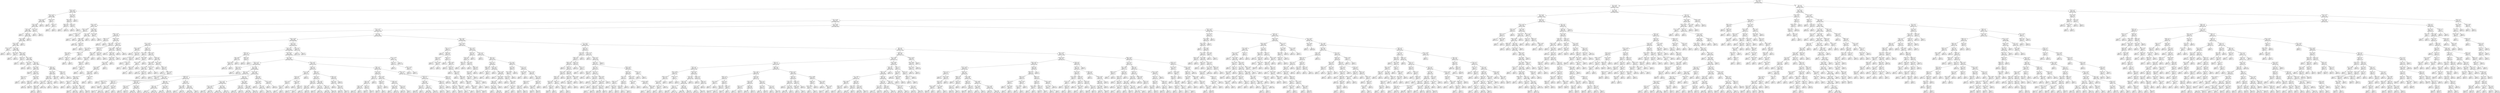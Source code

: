 digraph Tree {
node [shape=box] ;
0 [label="X[6] <= 0.099\ngini = 0.5\nsamples = 84796\nvalue = [42502, 42294]"] ;
1 [label="X[4] <= -0.194\ngini = 0.457\nsamples = 61010\nvalue = [39427, 21583]"] ;
0 -> 1 [labeldistance=2.5, labelangle=45, headlabel="True"] ;
2 [label="X[343] <= 0.003\ngini = 0.019\nsamples = 5005\nvalue = [47, 4958]"] ;
1 -> 2 ;
3 [label="X[312] <= 0.001\ngini = 0.009\nsamples = 4969\nvalue = [23, 4946]"] ;
2 -> 3 ;
4 [label="X[150] <= 0.018\ngini = 0.008\nsamples = 4964\nvalue = [19, 4945]"] ;
3 -> 4 ;
5 [label="X[153] <= 0.233\ngini = 0.006\nsamples = 4961\nvalue = [16, 4945]"] ;
4 -> 5 ;
6 [label="X[738] <= -0.0\ngini = 0.006\nsamples = 4958\nvalue = [14, 4944]"] ;
5 -> 6 ;
7 [label="gini = 0.0\nsamples = 1\nvalue = [1, 0]"] ;
6 -> 7 ;
8 [label="X[564] <= 0.0\ngini = 0.005\nsamples = 4957\nvalue = [13, 4944]"] ;
6 -> 8 ;
9 [label="X[121] <= 0.086\ngini = 0.005\nsamples = 4956\nvalue = [12, 4944]"] ;
8 -> 9 ;
10 [label="X[437] <= -0.001\ngini = 0.004\nsamples = 4955\nvalue = [11, 4944]"] ;
9 -> 10 ;
11 [label="X[322] <= -0.001\ngini = 0.5\nsamples = 2\nvalue = [1, 1]"] ;
10 -> 11 ;
12 [label="gini = 0.0\nsamples = 1\nvalue = [0, 1]"] ;
11 -> 12 ;
13 [label="gini = 0.0\nsamples = 1\nvalue = [1, 0]"] ;
11 -> 13 ;
14 [label="X[52] <= -0.647\ngini = 0.004\nsamples = 4953\nvalue = [10, 4943]"] ;
10 -> 14 ;
15 [label="X[93] <= 0.004\ngini = 0.444\nsamples = 3\nvalue = [1, 2]"] ;
14 -> 15 ;
16 [label="gini = 0.0\nsamples = 1\nvalue = [1, 0]"] ;
15 -> 16 ;
17 [label="gini = 0.0\nsamples = 2\nvalue = [0, 2]"] ;
15 -> 17 ;
18 [label="X[208] <= -0.046\ngini = 0.004\nsamples = 4950\nvalue = [9, 4941]"] ;
14 -> 18 ;
19 [label="X[233] <= -0.0\ngini = 0.278\nsamples = 6\nvalue = [1, 5]"] ;
18 -> 19 ;
20 [label="gini = 0.5\nsamples = 2\nvalue = [1, 1]"] ;
19 -> 20 ;
21 [label="gini = 0.0\nsamples = 4\nvalue = [0, 4]"] ;
19 -> 21 ;
22 [label="X[31] <= -0.052\ngini = 0.003\nsamples = 4944\nvalue = [8, 4936]"] ;
18 -> 22 ;
23 [label="X[13] <= -0.011\ngini = 0.245\nsamples = 7\nvalue = [1, 6]"] ;
22 -> 23 ;
24 [label="gini = 0.0\nsamples = 6\nvalue = [0, 6]"] ;
23 -> 24 ;
25 [label="gini = 0.0\nsamples = 1\nvalue = [1, 0]"] ;
23 -> 25 ;
26 [label="X[18] <= -0.7\ngini = 0.003\nsamples = 4937\nvalue = [7, 4930]"] ;
22 -> 26 ;
27 [label="X[91] <= -0.001\ngini = 0.054\nsamples = 109\nvalue = [3, 106]"] ;
26 -> 27 ;
28 [label="gini = 0.444\nsamples = 3\nvalue = [1, 2]"] ;
27 -> 28 ;
29 [label="X[570] <= -0.0\ngini = 0.037\nsamples = 106\nvalue = [2, 104]"] ;
27 -> 29 ;
30 [label="X[471] <= 0.0\ngini = 0.18\nsamples = 10\nvalue = [1, 9]"] ;
29 -> 30 ;
31 [label="gini = 0.5\nsamples = 2\nvalue = [1, 1]"] ;
30 -> 31 ;
32 [label="gini = 0.0\nsamples = 8\nvalue = [0, 8]"] ;
30 -> 32 ;
33 [label="X[42] <= -0.019\ngini = 0.021\nsamples = 96\nvalue = [1, 95]"] ;
29 -> 33 ;
34 [label="X[338] <= -0.0\ngini = 0.061\nsamples = 32\nvalue = [1, 31]"] ;
33 -> 34 ;
35 [label="gini = 0.0\nsamples = 29\nvalue = [0, 29]"] ;
34 -> 35 ;
36 [label="gini = 0.444\nsamples = 3\nvalue = [1, 2]"] ;
34 -> 36 ;
37 [label="gini = 0.0\nsamples = 64\nvalue = [0, 64]"] ;
33 -> 37 ;
38 [label="X[993] <= 0.0\ngini = 0.002\nsamples = 4828\nvalue = [4, 4824]"] ;
26 -> 38 ;
39 [label="X[67] <= 0.065\ngini = 0.001\nsamples = 4813\nvalue = [3, 4810]"] ;
38 -> 39 ;
40 [label="X[506] <= 0.0\ngini = 0.001\nsamples = 4795\nvalue = [2, 4793]"] ;
39 -> 40 ;
41 [label="X[15] <= -0.448\ngini = 0.0\nsamples = 4771\nvalue = [1, 4770]"] ;
40 -> 41 ;
42 [label="X[966] <= -0.0\ngini = 0.036\nsamples = 55\nvalue = [1, 54]"] ;
41 -> 42 ;
43 [label="gini = 0.0\nsamples = 53\nvalue = [0, 53]"] ;
42 -> 43 ;
44 [label="gini = 0.5\nsamples = 2\nvalue = [1, 1]"] ;
42 -> 44 ;
45 [label="gini = 0.0\nsamples = 4716\nvalue = [0, 4716]"] ;
41 -> 45 ;
46 [label="X[23] <= -0.25\ngini = 0.08\nsamples = 24\nvalue = [1, 23]"] ;
40 -> 46 ;
47 [label="gini = 0.0\nsamples = 1\nvalue = [1, 0]"] ;
46 -> 47 ;
48 [label="gini = 0.0\nsamples = 23\nvalue = [0, 23]"] ;
46 -> 48 ;
49 [label="X[186] <= -0.002\ngini = 0.105\nsamples = 18\nvalue = [1, 17]"] ;
39 -> 49 ;
50 [label="gini = 0.0\nsamples = 1\nvalue = [1, 0]"] ;
49 -> 50 ;
51 [label="gini = 0.0\nsamples = 17\nvalue = [0, 17]"] ;
49 -> 51 ;
52 [label="X[687] <= 0.0\ngini = 0.124\nsamples = 15\nvalue = [1, 14]"] ;
38 -> 52 ;
53 [label="gini = 0.0\nsamples = 1\nvalue = [1, 0]"] ;
52 -> 53 ;
54 [label="gini = 0.0\nsamples = 14\nvalue = [0, 14]"] ;
52 -> 54 ;
55 [label="gini = 0.0\nsamples = 1\nvalue = [1, 0]"] ;
9 -> 55 ;
56 [label="gini = 0.0\nsamples = 1\nvalue = [1, 0]"] ;
8 -> 56 ;
57 [label="X[377] <= -0.0\ngini = 0.444\nsamples = 3\nvalue = [2, 1]"] ;
5 -> 57 ;
58 [label="gini = 0.0\nsamples = 1\nvalue = [0, 1]"] ;
57 -> 58 ;
59 [label="gini = 0.0\nsamples = 2\nvalue = [2, 0]"] ;
57 -> 59 ;
60 [label="gini = 0.0\nsamples = 3\nvalue = [3, 0]"] ;
4 -> 60 ;
61 [label="X[243] <= 0.076\ngini = 0.32\nsamples = 5\nvalue = [4, 1]"] ;
3 -> 61 ;
62 [label="gini = 0.0\nsamples = 3\nvalue = [3, 0]"] ;
61 -> 62 ;
63 [label="X[614] <= -0.0\ngini = 0.5\nsamples = 2\nvalue = [1, 1]"] ;
61 -> 63 ;
64 [label="gini = 0.0\nsamples = 1\nvalue = [0, 1]"] ;
63 -> 64 ;
65 [label="gini = 0.0\nsamples = 1\nvalue = [1, 0]"] ;
63 -> 65 ;
66 [label="X[31] <= 0.015\ngini = 0.444\nsamples = 36\nvalue = [24, 12]"] ;
2 -> 66 ;
67 [label="X[45] <= 0.011\ngini = 0.285\nsamples = 29\nvalue = [24, 5]"] ;
66 -> 67 ;
68 [label="X[948] <= -0.0\ngini = 0.083\nsamples = 23\nvalue = [22, 1]"] ;
67 -> 68 ;
69 [label="gini = 0.0\nsamples = 1\nvalue = [0, 1]"] ;
68 -> 69 ;
70 [label="gini = 0.0\nsamples = 22\nvalue = [22, 0]"] ;
68 -> 70 ;
71 [label="X[764] <= -0.0\ngini = 0.444\nsamples = 6\nvalue = [2, 4]"] ;
67 -> 71 ;
72 [label="gini = 0.0\nsamples = 2\nvalue = [2, 0]"] ;
71 -> 72 ;
73 [label="gini = 0.0\nsamples = 4\nvalue = [0, 4]"] ;
71 -> 73 ;
74 [label="gini = 0.0\nsamples = 7\nvalue = [0, 7]"] ;
66 -> 74 ;
75 [label="X[1] <= 0.506\ngini = 0.417\nsamples = 56005\nvalue = [39380, 16625]"] ;
1 -> 75 ;
76 [label="X[12] <= 0.321\ngini = 0.363\nsamples = 51439\nvalue = [39201, 12238]"] ;
75 -> 76 ;
77 [label="X[27] <= -0.348\ngini = 0.327\nsamples = 48730\nvalue = [38696, 10034]"] ;
76 -> 77 ;
78 [label="X[381] <= -0.008\ngini = 0.017\nsamples = 1412\nvalue = [12, 1400]"] ;
77 -> 78 ;
79 [label="X[428] <= -0.004\ngini = 0.444\nsamples = 12\nvalue = [8, 4]"] ;
78 -> 79 ;
80 [label="gini = 0.0\nsamples = 7\nvalue = [7, 0]"] ;
79 -> 80 ;
81 [label="X[729] <= -0.0\ngini = 0.32\nsamples = 5\nvalue = [1, 4]"] ;
79 -> 81 ;
82 [label="gini = 0.0\nsamples = 1\nvalue = [1, 0]"] ;
81 -> 82 ;
83 [label="gini = 0.0\nsamples = 4\nvalue = [0, 4]"] ;
81 -> 83 ;
84 [label="X[293] <= 0.018\ngini = 0.006\nsamples = 1400\nvalue = [4, 1396]"] ;
78 -> 84 ;
85 [label="X[3] <= 0.357\ngini = 0.003\nsamples = 1397\nvalue = [2, 1395]"] ;
84 -> 85 ;
86 [label="X[96] <= 0.904\ngini = 0.001\nsamples = 1396\nvalue = [1, 1395]"] ;
85 -> 86 ;
87 [label="gini = 0.0\nsamples = 1392\nvalue = [0, 1392]"] ;
86 -> 87 ;
88 [label="X[755] <= 0.0\ngini = 0.375\nsamples = 4\nvalue = [1, 3]"] ;
86 -> 88 ;
89 [label="gini = 0.5\nsamples = 2\nvalue = [1, 1]"] ;
88 -> 89 ;
90 [label="gini = 0.0\nsamples = 2\nvalue = [0, 2]"] ;
88 -> 90 ;
91 [label="gini = 0.0\nsamples = 1\nvalue = [1, 0]"] ;
85 -> 91 ;
92 [label="X[137] <= 0.006\ngini = 0.444\nsamples = 3\nvalue = [2, 1]"] ;
84 -> 92 ;
93 [label="gini = 0.0\nsamples = 2\nvalue = [2, 0]"] ;
92 -> 93 ;
94 [label="gini = 0.0\nsamples = 1\nvalue = [0, 1]"] ;
92 -> 94 ;
95 [label="X[157] <= 0.004\ngini = 0.298\nsamples = 47318\nvalue = [38684, 8634]"] ;
77 -> 95 ;
96 [label="X[270] <= -0.001\ngini = 0.27\nsamples = 45326\nvalue = [38018, 7308]"] ;
95 -> 96 ;
97 [label="X[369] <= -0.004\ngini = 0.28\nsamples = 629\nvalue = [106, 523]"] ;
96 -> 97 ;
98 [label="X[499] <= 0.0\ngini = 0.14\nsamples = 66\nvalue = [61, 5]"] ;
97 -> 98 ;
99 [label="gini = 0.0\nsamples = 61\nvalue = [61, 0]"] ;
98 -> 99 ;
100 [label="gini = 0.0\nsamples = 5\nvalue = [0, 5]"] ;
98 -> 100 ;
101 [label="X[209] <= -0.028\ngini = 0.147\nsamples = 563\nvalue = [45, 518]"] ;
97 -> 101 ;
102 [label="X[33] <= 0.03\ngini = 0.464\nsamples = 41\nvalue = [26, 15]"] ;
101 -> 102 ;
103 [label="X[10] <= 0.049\ngini = 0.211\nsamples = 25\nvalue = [22, 3]"] ;
102 -> 103 ;
104 [label="X[36] <= 0.005\ngini = 0.091\nsamples = 21\nvalue = [20, 1]"] ;
103 -> 104 ;
105 [label="gini = 0.0\nsamples = 19\nvalue = [19, 0]"] ;
104 -> 105 ;
106 [label="X[738] <= -0.0\ngini = 0.5\nsamples = 2\nvalue = [1, 1]"] ;
104 -> 106 ;
107 [label="gini = 0.0\nsamples = 1\nvalue = [1, 0]"] ;
106 -> 107 ;
108 [label="gini = 0.0\nsamples = 1\nvalue = [0, 1]"] ;
106 -> 108 ;
109 [label="X[428] <= -0.0\ngini = 0.5\nsamples = 4\nvalue = [2, 2]"] ;
103 -> 109 ;
110 [label="gini = 0.0\nsamples = 2\nvalue = [2, 0]"] ;
109 -> 110 ;
111 [label="gini = 0.0\nsamples = 2\nvalue = [0, 2]"] ;
109 -> 111 ;
112 [label="X[561] <= 0.0\ngini = 0.375\nsamples = 16\nvalue = [4, 12]"] ;
102 -> 112 ;
113 [label="X[89] <= -0.005\ngini = 0.26\nsamples = 13\nvalue = [2, 11]"] ;
112 -> 113 ;
114 [label="X[138] <= -0.038\ngini = 0.444\nsamples = 6\nvalue = [2, 4]"] ;
113 -> 114 ;
115 [label="X[566] <= -0.0\ngini = 0.32\nsamples = 5\nvalue = [1, 4]"] ;
114 -> 115 ;
116 [label="gini = 0.0\nsamples = 3\nvalue = [0, 3]"] ;
115 -> 116 ;
117 [label="X[216] <= -0.008\ngini = 0.5\nsamples = 2\nvalue = [1, 1]"] ;
115 -> 117 ;
118 [label="gini = 0.0\nsamples = 1\nvalue = [0, 1]"] ;
117 -> 118 ;
119 [label="gini = 0.0\nsamples = 1\nvalue = [1, 0]"] ;
117 -> 119 ;
120 [label="gini = 0.0\nsamples = 1\nvalue = [1, 0]"] ;
114 -> 120 ;
121 [label="gini = 0.0\nsamples = 7\nvalue = [0, 7]"] ;
113 -> 121 ;
122 [label="X[750] <= 0.0\ngini = 0.444\nsamples = 3\nvalue = [2, 1]"] ;
112 -> 122 ;
123 [label="gini = 0.0\nsamples = 2\nvalue = [2, 0]"] ;
122 -> 123 ;
124 [label="gini = 0.0\nsamples = 1\nvalue = [0, 1]"] ;
122 -> 124 ;
125 [label="X[24] <= 0.078\ngini = 0.07\nsamples = 522\nvalue = [19, 503]"] ;
101 -> 125 ;
126 [label="X[116] <= -0.088\ngini = 0.056\nsamples = 516\nvalue = [15, 501]"] ;
125 -> 126 ;
127 [label="gini = 0.0\nsamples = 2\nvalue = [2, 0]"] ;
126 -> 127 ;
128 [label="X[395] <= 0.06\ngini = 0.049\nsamples = 514\nvalue = [13, 501]"] ;
126 -> 128 ;
129 [label="X[214] <= 0.591\ngini = 0.046\nsamples = 513\nvalue = [12, 501]"] ;
128 -> 129 ;
130 [label="X[217] <= 0.074\ngini = 0.042\nsamples = 512\nvalue = [11, 501]"] ;
129 -> 130 ;
131 [label="X[134] <= 0.069\ngini = 0.038\nsamples = 511\nvalue = [10, 501]"] ;
130 -> 131 ;
132 [label="X[28] <= 0.259\ngini = 0.035\nsamples = 510\nvalue = [9, 501]"] ;
131 -> 132 ;
133 [label="X[36] <= -0.277\ngini = 0.031\nsamples = 508\nvalue = [8, 500]"] ;
132 -> 133 ;
134 [label="X[223] <= -0.0\ngini = 0.5\nsamples = 2\nvalue = [1, 1]"] ;
133 -> 134 ;
135 [label="gini = 0.0\nsamples = 1\nvalue = [0, 1]"] ;
134 -> 135 ;
136 [label="gini = 0.0\nsamples = 1\nvalue = [1, 0]"] ;
134 -> 136 ;
137 [label="X[117] <= 0.223\ngini = 0.027\nsamples = 506\nvalue = [7, 499]"] ;
133 -> 137 ;
138 [label="X[2] <= -0.684\ngini = 0.02\nsamples = 492\nvalue = [5, 487]"] ;
137 -> 138 ;
139 [label="gini = 0.32\nsamples = 5\nvalue = [1, 4]"] ;
138 -> 139 ;
140 [label="gini = 0.016\nsamples = 487\nvalue = [4, 483]"] ;
138 -> 140 ;
141 [label="X[85] <= -0.002\ngini = 0.245\nsamples = 14\nvalue = [2, 12]"] ;
137 -> 141 ;
142 [label="gini = 0.0\nsamples = 8\nvalue = [0, 8]"] ;
141 -> 142 ;
143 [label="gini = 0.444\nsamples = 6\nvalue = [2, 4]"] ;
141 -> 143 ;
144 [label="X[170] <= 0.005\ngini = 0.5\nsamples = 2\nvalue = [1, 1]"] ;
132 -> 144 ;
145 [label="gini = 0.0\nsamples = 1\nvalue = [0, 1]"] ;
144 -> 145 ;
146 [label="gini = 0.0\nsamples = 1\nvalue = [1, 0]"] ;
144 -> 146 ;
147 [label="gini = 0.0\nsamples = 1\nvalue = [1, 0]"] ;
131 -> 147 ;
148 [label="gini = 0.0\nsamples = 1\nvalue = [1, 0]"] ;
130 -> 148 ;
149 [label="gini = 0.0\nsamples = 1\nvalue = [1, 0]"] ;
129 -> 149 ;
150 [label="gini = 0.0\nsamples = 1\nvalue = [1, 0]"] ;
128 -> 150 ;
151 [label="X[986] <= -0.0\ngini = 0.444\nsamples = 6\nvalue = [4, 2]"] ;
125 -> 151 ;
152 [label="gini = 0.0\nsamples = 2\nvalue = [0, 2]"] ;
151 -> 152 ;
153 [label="gini = 0.0\nsamples = 4\nvalue = [4, 0]"] ;
151 -> 153 ;
154 [label="X[7] <= 0.21\ngini = 0.258\nsamples = 44697\nvalue = [37912, 6785]"] ;
96 -> 154 ;
155 [label="X[201] <= -0.009\ngini = 0.224\nsamples = 38867\nvalue = [33884, 4983]"] ;
154 -> 155 ;
156 [label="X[477] <= -0.002\ngini = 0.232\nsamples = 239\nvalue = [32, 207]"] ;
155 -> 156 ;
157 [label="X[504] <= -0.004\ngini = 0.436\nsamples = 28\nvalue = [19, 9]"] ;
156 -> 157 ;
158 [label="gini = 0.0\nsamples = 6\nvalue = [0, 6]"] ;
157 -> 158 ;
159 [label="X[120] <= 0.171\ngini = 0.236\nsamples = 22\nvalue = [19, 3]"] ;
157 -> 159 ;
160 [label="gini = 0.0\nsamples = 18\nvalue = [18, 0]"] ;
159 -> 160 ;
161 [label="X[738] <= 0.0\ngini = 0.375\nsamples = 4\nvalue = [1, 3]"] ;
159 -> 161 ;
162 [label="gini = 0.0\nsamples = 2\nvalue = [0, 2]"] ;
161 -> 162 ;
163 [label="X[474] <= 0.0\ngini = 0.5\nsamples = 2\nvalue = [1, 1]"] ;
161 -> 163 ;
164 [label="gini = 0.0\nsamples = 1\nvalue = [1, 0]"] ;
163 -> 164 ;
165 [label="gini = 0.0\nsamples = 1\nvalue = [0, 1]"] ;
163 -> 165 ;
166 [label="X[953] <= -0.0\ngini = 0.116\nsamples = 211\nvalue = [13, 198]"] ;
156 -> 166 ;
167 [label="X[82] <= 0.006\ngini = 0.5\nsamples = 10\nvalue = [5, 5]"] ;
166 -> 167 ;
168 [label="gini = 0.0\nsamples = 3\nvalue = [0, 3]"] ;
167 -> 168 ;
169 [label="X[58] <= 0.026\ngini = 0.408\nsamples = 7\nvalue = [5, 2]"] ;
167 -> 169 ;
170 [label="X[817] <= -0.001\ngini = 0.5\nsamples = 4\nvalue = [2, 2]"] ;
169 -> 170 ;
171 [label="X[833] <= -0.0\ngini = 0.444\nsamples = 3\nvalue = [2, 1]"] ;
170 -> 171 ;
172 [label="gini = 0.0\nsamples = 1\nvalue = [1, 0]"] ;
171 -> 172 ;
173 [label="gini = 0.5\nsamples = 2\nvalue = [1, 1]"] ;
171 -> 173 ;
174 [label="gini = 0.0\nsamples = 1\nvalue = [0, 1]"] ;
170 -> 174 ;
175 [label="gini = 0.0\nsamples = 3\nvalue = [3, 0]"] ;
169 -> 175 ;
176 [label="X[582] <= -0.004\ngini = 0.076\nsamples = 201\nvalue = [8, 193]"] ;
166 -> 176 ;
177 [label="gini = 0.0\nsamples = 1\nvalue = [1, 0]"] ;
176 -> 177 ;
178 [label="X[759] <= 0.0\ngini = 0.068\nsamples = 200\nvalue = [7, 193]"] ;
176 -> 178 ;
179 [label="X[349] <= 0.039\ngini = 0.023\nsamples = 171\nvalue = [2, 169]"] ;
178 -> 179 ;
180 [label="X[151] <= 0.532\ngini = 0.012\nsamples = 169\nvalue = [1, 168]"] ;
179 -> 180 ;
181 [label="gini = 0.0\nsamples = 155\nvalue = [0, 155]"] ;
180 -> 181 ;
182 [label="X[746] <= -0.0\ngini = 0.133\nsamples = 14\nvalue = [1, 13]"] ;
180 -> 182 ;
183 [label="gini = 0.0\nsamples = 1\nvalue = [1, 0]"] ;
182 -> 183 ;
184 [label="gini = 0.0\nsamples = 13\nvalue = [0, 13]"] ;
182 -> 184 ;
185 [label="X[148] <= -0.002\ngini = 0.5\nsamples = 2\nvalue = [1, 1]"] ;
179 -> 185 ;
186 [label="gini = 0.0\nsamples = 1\nvalue = [0, 1]"] ;
185 -> 186 ;
187 [label="gini = 0.0\nsamples = 1\nvalue = [1, 0]"] ;
185 -> 187 ;
188 [label="X[227] <= -0.028\ngini = 0.285\nsamples = 29\nvalue = [5, 24]"] ;
178 -> 188 ;
189 [label="gini = 0.0\nsamples = 2\nvalue = [2, 0]"] ;
188 -> 189 ;
190 [label="X[384] <= -0.0\ngini = 0.198\nsamples = 27\nvalue = [3, 24]"] ;
188 -> 190 ;
191 [label="gini = 0.0\nsamples = 13\nvalue = [0, 13]"] ;
190 -> 191 ;
192 [label="X[457] <= -0.001\ngini = 0.337\nsamples = 14\nvalue = [3, 11]"] ;
190 -> 192 ;
193 [label="gini = 0.0\nsamples = 2\nvalue = [2, 0]"] ;
192 -> 193 ;
194 [label="X[334] <= 0.002\ngini = 0.153\nsamples = 12\nvalue = [1, 11]"] ;
192 -> 194 ;
195 [label="gini = 0.0\nsamples = 6\nvalue = [0, 6]"] ;
194 -> 195 ;
196 [label="X[541] <= -0.0\ngini = 0.278\nsamples = 6\nvalue = [1, 5]"] ;
194 -> 196 ;
197 [label="gini = 0.0\nsamples = 3\nvalue = [0, 3]"] ;
196 -> 197 ;
198 [label="gini = 0.444\nsamples = 3\nvalue = [1, 2]"] ;
196 -> 198 ;
199 [label="X[230] <= 0.081\ngini = 0.217\nsamples = 38628\nvalue = [33852, 4776]"] ;
155 -> 199 ;
200 [label="X[128] <= -0.174\ngini = 0.212\nsamples = 38482\nvalue = [33849, 4633]"] ;
199 -> 200 ;
201 [label="X[679] <= 0.0\ngini = 0.139\nsamples = 133\nvalue = [10, 123]"] ;
200 -> 201 ;
202 [label="X[40] <= 0.69\ngini = 0.032\nsamples = 124\nvalue = [2, 122]"] ;
201 -> 202 ;
203 [label="X[112] <= 0.079\ngini = 0.016\nsamples = 123\nvalue = [1, 122]"] ;
202 -> 203 ;
204 [label="gini = 0.0\nsamples = 122\nvalue = [0, 122]"] ;
203 -> 204 ;
205 [label="gini = 0.0\nsamples = 1\nvalue = [1, 0]"] ;
203 -> 205 ;
206 [label="gini = 0.0\nsamples = 1\nvalue = [1, 0]"] ;
202 -> 206 ;
207 [label="X[963] <= 0.0\ngini = 0.198\nsamples = 9\nvalue = [8, 1]"] ;
201 -> 207 ;
208 [label="gini = 0.0\nsamples = 8\nvalue = [8, 0]"] ;
207 -> 208 ;
209 [label="gini = 0.0\nsamples = 1\nvalue = [0, 1]"] ;
207 -> 209 ;
210 [label="X[587] <= 0.001\ngini = 0.208\nsamples = 38349\nvalue = [33839, 4510]"] ;
200 -> 210 ;
211 [label="X[21] <= 0.105\ngini = 0.203\nsamples = 38221\nvalue = [33827, 4394]"] ;
210 -> 211 ;
212 [label="X[200] <= -0.155\ngini = 0.187\nsamples = 36182\nvalue = [32400, 3782]"] ;
211 -> 212 ;
213 [label="X[821] <= -0.0\ngini = 0.194\nsamples = 101\nvalue = [11, 90]"] ;
212 -> 213 ;
214 [label="gini = 0.0\nsamples = 11\nvalue = [11, 0]"] ;
213 -> 214 ;
215 [label="gini = 0.0\nsamples = 90\nvalue = [0, 90]"] ;
213 -> 215 ;
216 [label="X[9] <= -0.295\ngini = 0.184\nsamples = 36081\nvalue = [32389, 3692]"] ;
212 -> 216 ;
217 [label="X[681] <= -0.0\ngini = 0.293\nsamples = 6541\nvalue = [5374, 1167]"] ;
216 -> 217 ;
218 [label="X[241] <= 0.001\ngini = 0.196\nsamples = 2024\nvalue = [1801, 223]"] ;
217 -> 218 ;
219 [label="X[535] <= 0.0\ngini = 0.122\nsamples = 1177\nvalue = [1100, 77]"] ;
218 -> 219 ;
220 [label="X[44] <= -0.232\ngini = 0.116\nsamples = 1170\nvalue = [1098, 72]"] ;
219 -> 220 ;
221 [label="gini = 0.375\nsamples = 4\nvalue = [1, 3]"] ;
220 -> 221 ;
222 [label="gini = 0.111\nsamples = 1166\nvalue = [1097, 69]"] ;
220 -> 222 ;
223 [label="X[479] <= -0.0\ngini = 0.408\nsamples = 7\nvalue = [2, 5]"] ;
219 -> 223 ;
224 [label="gini = 0.0\nsamples = 5\nvalue = [0, 5]"] ;
223 -> 224 ;
225 [label="gini = 0.0\nsamples = 2\nvalue = [2, 0]"] ;
223 -> 225 ;
226 [label="X[765] <= -0.0\ngini = 0.285\nsamples = 847\nvalue = [701, 146]"] ;
218 -> 226 ;
227 [label="X[502] <= -0.0\ngini = 0.493\nsamples = 41\nvalue = [18, 23]"] ;
226 -> 227 ;
228 [label="gini = 0.42\nsamples = 30\nvalue = [9, 21]"] ;
227 -> 228 ;
229 [label="gini = 0.298\nsamples = 11\nvalue = [9, 2]"] ;
227 -> 229 ;
230 [label="X[294] <= 0.008\ngini = 0.259\nsamples = 806\nvalue = [683, 123]"] ;
226 -> 230 ;
231 [label="gini = 0.253\nsamples = 802\nvalue = [683, 119]"] ;
230 -> 231 ;
232 [label="gini = 0.0\nsamples = 4\nvalue = [0, 4]"] ;
230 -> 232 ;
233 [label="X[329] <= 0.0\ngini = 0.331\nsamples = 4517\nvalue = [3573, 944]"] ;
217 -> 233 ;
234 [label="X[992] <= 0.0\ngini = 0.389\nsamples = 1761\nvalue = [1296, 465]"] ;
233 -> 234 ;
235 [label="X[395] <= -0.0\ngini = 0.348\nsamples = 1390\nvalue = [1078, 312]"] ;
234 -> 235 ;
236 [label="gini = 0.47\nsamples = 312\nvalue = [194, 118]"] ;
235 -> 236 ;
237 [label="gini = 0.295\nsamples = 1078\nvalue = [884, 194]"] ;
235 -> 237 ;
238 [label="X[112] <= 0.011\ngini = 0.485\nsamples = 371\nvalue = [218, 153]"] ;
234 -> 238 ;
239 [label="gini = 0.464\nsamples = 312\nvalue = [198, 114]"] ;
238 -> 239 ;
240 [label="gini = 0.448\nsamples = 59\nvalue = [20, 39]"] ;
238 -> 240 ;
241 [label="X[718] <= -0.0\ngini = 0.287\nsamples = 2756\nvalue = [2277, 479]"] ;
233 -> 241 ;
242 [label="X[40] <= -0.659\ngini = 0.092\nsamples = 289\nvalue = [275, 14]"] ;
241 -> 242 ;
243 [label="gini = 0.0\nsamples = 2\nvalue = [0, 2]"] ;
242 -> 243 ;
244 [label="gini = 0.08\nsamples = 287\nvalue = [275, 12]"] ;
242 -> 244 ;
245 [label="X[428] <= 0.0\ngini = 0.306\nsamples = 2467\nvalue = [2002, 465]"] ;
241 -> 245 ;
246 [label="gini = 0.304\nsamples = 2462\nvalue = [2002, 460]"] ;
245 -> 246 ;
247 [label="gini = 0.0\nsamples = 5\nvalue = [0, 5]"] ;
245 -> 247 ;
248 [label="X[116] <= 0.496\ngini = 0.156\nsamples = 29540\nvalue = [27015, 2525]"] ;
216 -> 248 ;
249 [label="X[35] <= 0.6\ngini = 0.15\nsamples = 29330\nvalue = [26929, 2401]"] ;
248 -> 249 ;
250 [label="X[211] <= -0.037\ngini = 0.138\nsamples = 28493\nvalue = [26361, 2132]"] ;
249 -> 250 ;
251 [label="X[415] <= -0.001\ngini = 0.476\nsamples = 305\nvalue = [186, 119]"] ;
250 -> 251 ;
252 [label="gini = 0.492\nsamples = 170\nvalue = [74, 96]"] ;
251 -> 252 ;
253 [label="gini = 0.283\nsamples = 135\nvalue = [112, 23]"] ;
251 -> 253 ;
254 [label="X[36] <= 0.501\ngini = 0.133\nsamples = 28188\nvalue = [26175, 2013]"] ;
250 -> 254 ;
255 [label="gini = 0.124\nsamples = 27076\nvalue = [25278, 1798]"] ;
254 -> 255 ;
256 [label="gini = 0.312\nsamples = 1112\nvalue = [897, 215]"] ;
254 -> 256 ;
257 [label="X[23] <= -0.026\ngini = 0.436\nsamples = 837\nvalue = [568, 269]"] ;
249 -> 257 ;
258 [label="X[596] <= -0.0\ngini = 0.282\nsamples = 324\nvalue = [269, 55]"] ;
257 -> 258 ;
259 [label="gini = 0.199\nsamples = 214\nvalue = [190, 24]"] ;
258 -> 259 ;
260 [label="gini = 0.405\nsamples = 110\nvalue = [79, 31]"] ;
258 -> 260 ;
261 [label="X[124] <= 0.003\ngini = 0.486\nsamples = 513\nvalue = [299, 214]"] ;
257 -> 261 ;
262 [label="gini = 0.465\nsamples = 369\nvalue = [233, 136]"] ;
261 -> 262 ;
263 [label="gini = 0.497\nsamples = 144\nvalue = [66, 78]"] ;
261 -> 263 ;
264 [label="X[21] <= 0.01\ngini = 0.484\nsamples = 210\nvalue = [86, 124]"] ;
248 -> 264 ;
265 [label="X[302] <= -0.004\ngini = 0.433\nsamples = 180\nvalue = [57, 123]"] ;
264 -> 265 ;
266 [label="gini = 0.0\nsamples = 15\nvalue = [15, 0]"] ;
265 -> 266 ;
267 [label="X[0] <= -0.912\ngini = 0.38\nsamples = 165\nvalue = [42, 123]"] ;
265 -> 267 ;
268 [label="gini = 0.0\nsamples = 11\nvalue = [11, 0]"] ;
267 -> 268 ;
269 [label="gini = 0.322\nsamples = 154\nvalue = [31, 123]"] ;
267 -> 269 ;
270 [label="X[107] <= -0.103\ngini = 0.064\nsamples = 30\nvalue = [29, 1]"] ;
264 -> 270 ;
271 [label="gini = 0.0\nsamples = 1\nvalue = [0, 1]"] ;
270 -> 271 ;
272 [label="gini = 0.0\nsamples = 29\nvalue = [29, 0]"] ;
270 -> 272 ;
273 [label="X[60] <= -0.001\ngini = 0.42\nsamples = 2039\nvalue = [1427, 612]"] ;
211 -> 273 ;
274 [label="X[953] <= -0.0\ngini = 0.297\nsamples = 948\nvalue = [776, 172]"] ;
273 -> 274 ;
275 [label="X[110] <= -0.012\ngini = 0.48\nsamples = 30\nvalue = [12, 18]"] ;
274 -> 275 ;
276 [label="X[720] <= 0.0\ngini = 0.494\nsamples = 27\nvalue = [12, 15]"] ;
275 -> 276 ;
277 [label="X[197] <= -0.0\ngini = 0.278\nsamples = 6\nvalue = [5, 1]"] ;
276 -> 277 ;
278 [label="X[227] <= 0.0\ngini = 0.5\nsamples = 2\nvalue = [1, 1]"] ;
277 -> 278 ;
279 [label="gini = 0.0\nsamples = 1\nvalue = [1, 0]"] ;
278 -> 279 ;
280 [label="gini = 0.0\nsamples = 1\nvalue = [0, 1]"] ;
278 -> 280 ;
281 [label="gini = 0.0\nsamples = 4\nvalue = [4, 0]"] ;
277 -> 281 ;
282 [label="X[153] <= -0.001\ngini = 0.444\nsamples = 21\nvalue = [7, 14]"] ;
276 -> 282 ;
283 [label="gini = 0.0\nsamples = 3\nvalue = [0, 3]"] ;
282 -> 283 ;
284 [label="X[953] <= -0.0\ngini = 0.475\nsamples = 18\nvalue = [7, 11]"] ;
282 -> 284 ;
285 [label="gini = 0.457\nsamples = 17\nvalue = [6, 11]"] ;
284 -> 285 ;
286 [label="gini = 0.0\nsamples = 1\nvalue = [1, 0]"] ;
284 -> 286 ;
287 [label="gini = 0.0\nsamples = 3\nvalue = [0, 3]"] ;
275 -> 287 ;
288 [label="X[649] <= 0.0\ngini = 0.279\nsamples = 918\nvalue = [764, 154]"] ;
274 -> 288 ;
289 [label="X[375] <= -0.0\ngini = 0.256\nsamples = 870\nvalue = [739, 131]"] ;
288 -> 289 ;
290 [label="X[84] <= 0.12\ngini = 0.043\nsamples = 184\nvalue = [180, 4]"] ;
289 -> 290 ;
291 [label="X[482] <= 0.0\ngini = 0.032\nsamples = 183\nvalue = [180, 3]"] ;
290 -> 291 ;
292 [label="gini = 0.0\nsamples = 161\nvalue = [161, 0]"] ;
291 -> 292 ;
293 [label="gini = 0.236\nsamples = 22\nvalue = [19, 3]"] ;
291 -> 293 ;
294 [label="gini = 0.0\nsamples = 1\nvalue = [0, 1]"] ;
290 -> 294 ;
295 [label="X[99] <= -0.007\ngini = 0.302\nsamples = 686\nvalue = [559, 127]"] ;
289 -> 295 ;
296 [label="X[597] <= -0.0\ngini = 0.202\nsamples = 316\nvalue = [280, 36]"] ;
295 -> 296 ;
297 [label="gini = 0.48\nsamples = 10\nvalue = [4, 6]"] ;
296 -> 297 ;
298 [label="gini = 0.177\nsamples = 306\nvalue = [276, 30]"] ;
296 -> 298 ;
299 [label="X[287] <= 0.0\ngini = 0.371\nsamples = 370\nvalue = [279, 91]"] ;
295 -> 299 ;
300 [label="gini = 0.399\nsamples = 312\nvalue = [226, 86]"] ;
299 -> 300 ;
301 [label="gini = 0.158\nsamples = 58\nvalue = [53, 5]"] ;
299 -> 301 ;
302 [label="X[355] <= 0.0\ngini = 0.499\nsamples = 48\nvalue = [25, 23]"] ;
288 -> 302 ;
303 [label="X[810] <= -0.0\ngini = 0.489\nsamples = 40\nvalue = [17, 23]"] ;
302 -> 303 ;
304 [label="gini = 0.0\nsamples = 6\nvalue = [6, 0]"] ;
303 -> 304 ;
305 [label="X[973] <= 0.0\ngini = 0.438\nsamples = 34\nvalue = [11, 23]"] ;
303 -> 305 ;
306 [label="gini = 0.499\nsamples = 19\nvalue = [10, 9]"] ;
305 -> 306 ;
307 [label="gini = 0.124\nsamples = 15\nvalue = [1, 14]"] ;
305 -> 307 ;
308 [label="gini = 0.0\nsamples = 8\nvalue = [8, 0]"] ;
302 -> 308 ;
309 [label="X[681] <= 0.0\ngini = 0.481\nsamples = 1091\nvalue = [651, 440]"] ;
273 -> 309 ;
310 [label="X[179] <= 0.001\ngini = 0.347\nsamples = 340\nvalue = [264, 76]"] ;
309 -> 310 ;
311 [label="X[970] <= 0.0\ngini = 0.222\nsamples = 157\nvalue = [137, 20]"] ;
310 -> 311 ;
312 [label="X[359] <= 0.0\ngini = 0.196\nsamples = 154\nvalue = [137, 17]"] ;
311 -> 312 ;
313 [label="X[835] <= 0.0\ngini = 0.146\nsamples = 139\nvalue = [128, 11]"] ;
312 -> 313 ;
314 [label="gini = 0.123\nsamples = 137\nvalue = [128, 9]"] ;
313 -> 314 ;
315 [label="gini = 0.0\nsamples = 2\nvalue = [0, 2]"] ;
313 -> 315 ;
316 [label="X[990] <= 0.0\ngini = 0.48\nsamples = 15\nvalue = [9, 6]"] ;
312 -> 316 ;
317 [label="gini = 0.408\nsamples = 7\nvalue = [2, 5]"] ;
316 -> 317 ;
318 [label="gini = 0.219\nsamples = 8\nvalue = [7, 1]"] ;
316 -> 318 ;
319 [label="gini = 0.0\nsamples = 3\nvalue = [0, 3]"] ;
311 -> 319 ;
320 [label="X[457] <= -0.001\ngini = 0.425\nsamples = 183\nvalue = [127, 56]"] ;
310 -> 320 ;
321 [label="X[799] <= -0.0\ngini = 0.375\nsamples = 8\nvalue = [2, 6]"] ;
320 -> 321 ;
322 [label="X[764] <= 0.0\ngini = 0.48\nsamples = 5\nvalue = [2, 3]"] ;
321 -> 322 ;
323 [label="gini = 0.444\nsamples = 3\nvalue = [2, 1]"] ;
322 -> 323 ;
324 [label="gini = 0.0\nsamples = 2\nvalue = [0, 2]"] ;
322 -> 324 ;
325 [label="gini = 0.0\nsamples = 3\nvalue = [0, 3]"] ;
321 -> 325 ;
326 [label="X[646] <= 0.0\ngini = 0.408\nsamples = 175\nvalue = [125, 50]"] ;
320 -> 326 ;
327 [label="X[148] <= -0.065\ngini = 0.444\nsamples = 138\nvalue = [92, 46]"] ;
326 -> 327 ;
328 [label="gini = 0.0\nsamples = 4\nvalue = [0, 4]"] ;
327 -> 328 ;
329 [label="gini = 0.43\nsamples = 134\nvalue = [92, 42]"] ;
327 -> 329 ;
330 [label="X[114] <= 0.11\ngini = 0.193\nsamples = 37\nvalue = [33, 4]"] ;
326 -> 330 ;
331 [label="gini = 0.153\nsamples = 36\nvalue = [33, 3]"] ;
330 -> 331 ;
332 [label="gini = 0.0\nsamples = 1\nvalue = [0, 1]"] ;
330 -> 332 ;
333 [label="X[206] <= 0.001\ngini = 0.5\nsamples = 751\nvalue = [387, 364]"] ;
309 -> 333 ;
334 [label="X[578] <= 0.0\ngini = 0.5\nsamples = 703\nvalue = [344, 359]"] ;
333 -> 334 ;
335 [label="X[676] <= -0.0\ngini = 0.498\nsamples = 673\nvalue = [317, 356]"] ;
334 -> 335 ;
336 [label="X[472] <= 0.0\ngini = 0.311\nsamples = 52\nvalue = [10, 42]"] ;
335 -> 336 ;
337 [label="gini = 0.269\nsamples = 50\nvalue = [8, 42]"] ;
336 -> 337 ;
338 [label="gini = 0.0\nsamples = 2\nvalue = [2, 0]"] ;
336 -> 338 ;
339 [label="X[957] <= 0.0\ngini = 0.5\nsamples = 621\nvalue = [307, 314]"] ;
335 -> 339 ;
340 [label="gini = 0.498\nsamples = 560\nvalue = [262, 298]"] ;
339 -> 340 ;
341 [label="gini = 0.387\nsamples = 61\nvalue = [45, 16]"] ;
339 -> 341 ;
342 [label="X[984] <= -0.0\ngini = 0.18\nsamples = 30\nvalue = [27, 3]"] ;
334 -> 342 ;
343 [label="X[215] <= 0.0\ngini = 0.32\nsamples = 15\nvalue = [12, 3]"] ;
342 -> 343 ;
344 [label="gini = 0.245\nsamples = 14\nvalue = [12, 2]"] ;
343 -> 344 ;
345 [label="gini = 0.0\nsamples = 1\nvalue = [0, 1]"] ;
343 -> 345 ;
346 [label="gini = 0.0\nsamples = 15\nvalue = [15, 0]"] ;
342 -> 346 ;
347 [label="X[820] <= -0.0\ngini = 0.187\nsamples = 48\nvalue = [43, 5]"] ;
333 -> 347 ;
348 [label="gini = 0.0\nsamples = 29\nvalue = [29, 0]"] ;
347 -> 348 ;
349 [label="X[41] <= -0.002\ngini = 0.388\nsamples = 19\nvalue = [14, 5]"] ;
347 -> 349 ;
350 [label="X[967] <= 0.0\ngini = 0.305\nsamples = 16\nvalue = [13, 3]"] ;
349 -> 350 ;
351 [label="gini = 0.0\nsamples = 7\nvalue = [7, 0]"] ;
350 -> 351 ;
352 [label="gini = 0.444\nsamples = 9\nvalue = [6, 3]"] ;
350 -> 352 ;
353 [label="X[43] <= 0.012\ngini = 0.444\nsamples = 3\nvalue = [1, 2]"] ;
349 -> 353 ;
354 [label="gini = 0.0\nsamples = 1\nvalue = [0, 1]"] ;
353 -> 354 ;
355 [label="gini = 0.5\nsamples = 2\nvalue = [1, 1]"] ;
353 -> 355 ;
356 [label="X[573] <= -0.003\ngini = 0.17\nsamples = 128\nvalue = [12, 116]"] ;
210 -> 356 ;
357 [label="X[524] <= 0.0\ngini = 0.32\nsamples = 15\nvalue = [12, 3]"] ;
356 -> 357 ;
358 [label="gini = 0.0\nsamples = 11\nvalue = [11, 0]"] ;
357 -> 358 ;
359 [label="X[242] <= 0.014\ngini = 0.375\nsamples = 4\nvalue = [1, 3]"] ;
357 -> 359 ;
360 [label="gini = 0.0\nsamples = 3\nvalue = [0, 3]"] ;
359 -> 360 ;
361 [label="gini = 0.0\nsamples = 1\nvalue = [1, 0]"] ;
359 -> 361 ;
362 [label="gini = 0.0\nsamples = 113\nvalue = [0, 113]"] ;
356 -> 362 ;
363 [label="X[322] <= 0.017\ngini = 0.04\nsamples = 146\nvalue = [3, 143]"] ;
199 -> 363 ;
364 [label="gini = 0.0\nsamples = 143\nvalue = [0, 143]"] ;
363 -> 364 ;
365 [label="gini = 0.0\nsamples = 3\nvalue = [3, 0]"] ;
363 -> 365 ;
366 [label="X[25] <= -0.037\ngini = 0.427\nsamples = 5830\nvalue = [4028, 1802]"] ;
154 -> 366 ;
367 [label="X[157] <= -0.008\ngini = 0.142\nsamples = 1170\nvalue = [1080, 90]"] ;
366 -> 367 ;
368 [label="X[641] <= -0.0\ngini = 0.5\nsamples = 42\nvalue = [21, 21]"] ;
367 -> 368 ;
369 [label="gini = 0.0\nsamples = 9\nvalue = [9, 0]"] ;
368 -> 369 ;
370 [label="X[959] <= 0.0\ngini = 0.463\nsamples = 33\nvalue = [12, 21]"] ;
368 -> 370 ;
371 [label="X[256] <= -0.0\ngini = 0.165\nsamples = 11\nvalue = [1, 10]"] ;
370 -> 371 ;
372 [label="gini = 0.0\nsamples = 8\nvalue = [0, 8]"] ;
371 -> 372 ;
373 [label="X[276] <= -0.003\ngini = 0.444\nsamples = 3\nvalue = [1, 2]"] ;
371 -> 373 ;
374 [label="gini = 0.0\nsamples = 1\nvalue = [1, 0]"] ;
373 -> 374 ;
375 [label="gini = 0.0\nsamples = 2\nvalue = [0, 2]"] ;
373 -> 375 ;
376 [label="X[645] <= -0.0\ngini = 0.5\nsamples = 22\nvalue = [11, 11]"] ;
370 -> 376 ;
377 [label="gini = 0.0\nsamples = 3\nvalue = [0, 3]"] ;
376 -> 377 ;
378 [label="X[209] <= -0.004\ngini = 0.488\nsamples = 19\nvalue = [11, 8]"] ;
376 -> 378 ;
379 [label="gini = 0.0\nsamples = 5\nvalue = [5, 0]"] ;
378 -> 379 ;
380 [label="X[543] <= -0.0\ngini = 0.49\nsamples = 14\nvalue = [6, 8]"] ;
378 -> 380 ;
381 [label="gini = 0.0\nsamples = 1\nvalue = [1, 0]"] ;
380 -> 381 ;
382 [label="X[226] <= 0.002\ngini = 0.473\nsamples = 13\nvalue = [5, 8]"] ;
380 -> 382 ;
383 [label="gini = 0.0\nsamples = 1\nvalue = [0, 1]"] ;
382 -> 383 ;
384 [label="X[962] <= -0.0\ngini = 0.486\nsamples = 12\nvalue = [5, 7]"] ;
382 -> 384 ;
385 [label="gini = 0.0\nsamples = 1\nvalue = [1, 0]"] ;
384 -> 385 ;
386 [label="X[289] <= 0.001\ngini = 0.463\nsamples = 11\nvalue = [4, 7]"] ;
384 -> 386 ;
387 [label="gini = 0.0\nsamples = 2\nvalue = [0, 2]"] ;
386 -> 387 ;
388 [label="X[441] <= -0.001\ngini = 0.494\nsamples = 9\nvalue = [4, 5]"] ;
386 -> 388 ;
389 [label="gini = 0.444\nsamples = 6\nvalue = [2, 4]"] ;
388 -> 389 ;
390 [label="gini = 0.444\nsamples = 3\nvalue = [2, 1]"] ;
388 -> 390 ;
391 [label="X[40] <= -0.054\ngini = 0.115\nsamples = 1128\nvalue = [1059, 69]"] ;
367 -> 391 ;
392 [label="X[807] <= 0.0\ngini = 0.487\nsamples = 31\nvalue = [18, 13]"] ;
391 -> 392 ;
393 [label="X[740] <= 0.0\ngini = 0.497\nsamples = 24\nvalue = [11, 13]"] ;
392 -> 393 ;
394 [label="X[996] <= -0.0\ngini = 0.278\nsamples = 6\nvalue = [5, 1]"] ;
393 -> 394 ;
395 [label="gini = 0.0\nsamples = 1\nvalue = [0, 1]"] ;
394 -> 395 ;
396 [label="gini = 0.0\nsamples = 5\nvalue = [5, 0]"] ;
394 -> 396 ;
397 [label="X[4] <= -0.015\ngini = 0.444\nsamples = 18\nvalue = [6, 12]"] ;
393 -> 397 ;
398 [label="gini = 0.0\nsamples = 7\nvalue = [0, 7]"] ;
397 -> 398 ;
399 [label="X[998] <= 0.0\ngini = 0.496\nsamples = 11\nvalue = [6, 5]"] ;
397 -> 399 ;
400 [label="X[372] <= 0.0\ngini = 0.444\nsamples = 9\nvalue = [6, 3]"] ;
399 -> 400 ;
401 [label="X[4] <= -0.014\ngini = 0.49\nsamples = 7\nvalue = [4, 3]"] ;
400 -> 401 ;
402 [label="X[355] <= 0.0\ngini = 0.32\nsamples = 5\nvalue = [4, 1]"] ;
401 -> 402 ;
403 [label="gini = 0.5\nsamples = 2\nvalue = [1, 1]"] ;
402 -> 403 ;
404 [label="gini = 0.0\nsamples = 3\nvalue = [3, 0]"] ;
402 -> 404 ;
405 [label="gini = 0.0\nsamples = 2\nvalue = [0, 2]"] ;
401 -> 405 ;
406 [label="gini = 0.0\nsamples = 2\nvalue = [2, 0]"] ;
400 -> 406 ;
407 [label="gini = 0.0\nsamples = 2\nvalue = [0, 2]"] ;
399 -> 407 ;
408 [label="gini = 0.0\nsamples = 7\nvalue = [7, 0]"] ;
392 -> 408 ;
409 [label="X[571] <= -0.0\ngini = 0.097\nsamples = 1097\nvalue = [1041, 56]"] ;
391 -> 409 ;
410 [label="gini = 0.0\nsamples = 3\nvalue = [0, 3]"] ;
409 -> 410 ;
411 [label="X[975] <= 0.0\ngini = 0.092\nsamples = 1094\nvalue = [1041, 53]"] ;
409 -> 411 ;
412 [label="X[190] <= -0.237\ngini = 0.07\nsamples = 985\nvalue = [949, 36]"] ;
411 -> 412 ;
413 [label="X[968] <= 0.0\ngini = 0.444\nsamples = 3\nvalue = [1, 2]"] ;
412 -> 413 ;
414 [label="gini = 0.0\nsamples = 1\nvalue = [0, 1]"] ;
413 -> 414 ;
415 [label="X[836] <= -0.0\ngini = 0.5\nsamples = 2\nvalue = [1, 1]"] ;
413 -> 415 ;
416 [label="gini = 0.0\nsamples = 1\nvalue = [1, 0]"] ;
415 -> 416 ;
417 [label="gini = 0.0\nsamples = 1\nvalue = [0, 1]"] ;
415 -> 417 ;
418 [label="X[168] <= -0.217\ngini = 0.067\nsamples = 982\nvalue = [948, 34]"] ;
412 -> 418 ;
419 [label="gini = 0.0\nsamples = 1\nvalue = [0, 1]"] ;
418 -> 419 ;
420 [label="X[129] <= -0.036\ngini = 0.065\nsamples = 981\nvalue = [948, 33]"] ;
418 -> 420 ;
421 [label="gini = 0.0\nsamples = 1\nvalue = [0, 1]"] ;
420 -> 421 ;
422 [label="X[210] <= 0.254\ngini = 0.063\nsamples = 980\nvalue = [948, 32]"] ;
420 -> 422 ;
423 [label="X[640] <= 0.0\ngini = 0.061\nsamples = 979\nvalue = [948, 31]"] ;
422 -> 423 ;
424 [label="X[45] <= -0.317\ngini = 0.059\nsamples = 978\nvalue = [948, 30]"] ;
423 -> 424 ;
425 [label="gini = 0.0\nsamples = 1\nvalue = [0, 1]"] ;
424 -> 425 ;
426 [label="gini = 0.058\nsamples = 977\nvalue = [948, 29]"] ;
424 -> 426 ;
427 [label="gini = 0.0\nsamples = 1\nvalue = [0, 1]"] ;
423 -> 427 ;
428 [label="gini = 0.0\nsamples = 1\nvalue = [0, 1]"] ;
422 -> 428 ;
429 [label="X[7] <= 0.212\ngini = 0.263\nsamples = 109\nvalue = [92, 17]"] ;
411 -> 429 ;
430 [label="X[157] <= 0.0\ngini = 0.492\nsamples = 16\nvalue = [9, 7]"] ;
429 -> 430 ;
431 [label="X[232] <= 0.009\ngini = 0.426\nsamples = 13\nvalue = [9, 4]"] ;
430 -> 431 ;
432 [label="X[179] <= 0.01\ngini = 0.298\nsamples = 11\nvalue = [9, 2]"] ;
431 -> 432 ;
433 [label="gini = 0.0\nsamples = 5\nvalue = [5, 0]"] ;
432 -> 433 ;
434 [label="X[67] <= 0.069\ngini = 0.444\nsamples = 6\nvalue = [4, 2]"] ;
432 -> 434 ;
435 [label="gini = 0.0\nsamples = 1\nvalue = [0, 1]"] ;
434 -> 435 ;
436 [label="X[22] <= -0.007\ngini = 0.32\nsamples = 5\nvalue = [4, 1]"] ;
434 -> 436 ;
437 [label="gini = 0.0\nsamples = 3\nvalue = [3, 0]"] ;
436 -> 437 ;
438 [label="gini = 0.5\nsamples = 2\nvalue = [1, 1]"] ;
436 -> 438 ;
439 [label="gini = 0.0\nsamples = 2\nvalue = [0, 2]"] ;
431 -> 439 ;
440 [label="gini = 0.0\nsamples = 3\nvalue = [0, 3]"] ;
430 -> 440 ;
441 [label="X[173] <= -0.0\ngini = 0.192\nsamples = 93\nvalue = [83, 10]"] ;
429 -> 441 ;
442 [label="X[160] <= 0.008\ngini = 0.444\nsamples = 3\nvalue = [1, 2]"] ;
441 -> 442 ;
443 [label="gini = 0.5\nsamples = 2\nvalue = [1, 1]"] ;
442 -> 443 ;
444 [label="gini = 0.0\nsamples = 1\nvalue = [0, 1]"] ;
442 -> 444 ;
445 [label="X[121] <= -0.021\ngini = 0.162\nsamples = 90\nvalue = [82, 8]"] ;
441 -> 445 ;
446 [label="gini = 0.0\nsamples = 1\nvalue = [0, 1]"] ;
445 -> 446 ;
447 [label="X[37] <= 0.143\ngini = 0.145\nsamples = 89\nvalue = [82, 7]"] ;
445 -> 447 ;
448 [label="X[256] <= -0.0\ngini = 0.078\nsamples = 74\nvalue = [71, 3]"] ;
447 -> 448 ;
449 [label="X[996] <= 0.0\ngini = 0.355\nsamples = 13\nvalue = [10, 3]"] ;
448 -> 449 ;
450 [label="gini = 0.444\nsamples = 3\nvalue = [1, 2]"] ;
449 -> 450 ;
451 [label="gini = 0.18\nsamples = 10\nvalue = [9, 1]"] ;
449 -> 451 ;
452 [label="gini = 0.0\nsamples = 61\nvalue = [61, 0]"] ;
448 -> 452 ;
453 [label="X[362] <= -0.0\ngini = 0.391\nsamples = 15\nvalue = [11, 4]"] ;
447 -> 453 ;
454 [label="X[18] <= -0.042\ngini = 0.337\nsamples = 14\nvalue = [11, 3]"] ;
453 -> 454 ;
455 [label="gini = 0.219\nsamples = 8\nvalue = [7, 1]"] ;
454 -> 455 ;
456 [label="gini = 0.444\nsamples = 6\nvalue = [4, 2]"] ;
454 -> 456 ;
457 [label="gini = 0.0\nsamples = 1\nvalue = [0, 1]"] ;
453 -> 457 ;
458 [label="X[17] <= -0.101\ngini = 0.465\nsamples = 4660\nvalue = [2948, 1712]"] ;
366 -> 458 ;
459 [label="X[343] <= -0.0\ngini = 0.164\nsamples = 523\nvalue = [476, 47]"] ;
458 -> 459 ;
460 [label="X[703] <= 0.0\ngini = 0.394\nsamples = 74\nvalue = [54, 20]"] ;
459 -> 460 ;
461 [label="X[390] <= 0.0\ngini = 0.364\nsamples = 71\nvalue = [54, 17]"] ;
460 -> 461 ;
462 [label="X[266] <= -0.0\ngini = 0.454\nsamples = 43\nvalue = [28, 15]"] ;
461 -> 462 ;
463 [label="gini = 0.0\nsamples = 3\nvalue = [0, 3]"] ;
462 -> 463 ;
464 [label="X[988] <= -0.0\ngini = 0.42\nsamples = 40\nvalue = [28, 12]"] ;
462 -> 464 ;
465 [label="X[473] <= -0.0\ngini = 0.494\nsamples = 18\nvalue = [10, 8]"] ;
464 -> 465 ;
466 [label="X[506] <= -0.0\ngini = 0.444\nsamples = 15\nvalue = [10, 5]"] ;
465 -> 466 ;
467 [label="X[473] <= -0.0\ngini = 0.346\nsamples = 9\nvalue = [7, 2]"] ;
466 -> 467 ;
468 [label="gini = 0.0\nsamples = 4\nvalue = [4, 0]"] ;
467 -> 468 ;
469 [label="X[512] <= -0.0\ngini = 0.48\nsamples = 5\nvalue = [3, 2]"] ;
467 -> 469 ;
470 [label="gini = 0.444\nsamples = 3\nvalue = [1, 2]"] ;
469 -> 470 ;
471 [label="gini = 0.0\nsamples = 2\nvalue = [2, 0]"] ;
469 -> 471 ;
472 [label="X[632] <= -0.0\ngini = 0.5\nsamples = 6\nvalue = [3, 3]"] ;
466 -> 472 ;
473 [label="gini = 0.0\nsamples = 1\nvalue = [1, 0]"] ;
472 -> 473 ;
474 [label="X[973] <= 0.0\ngini = 0.48\nsamples = 5\nvalue = [2, 3]"] ;
472 -> 474 ;
475 [label="gini = 0.0\nsamples = 1\nvalue = [0, 1]"] ;
474 -> 475 ;
476 [label="gini = 0.5\nsamples = 4\nvalue = [2, 2]"] ;
474 -> 476 ;
477 [label="gini = 0.0\nsamples = 3\nvalue = [0, 3]"] ;
465 -> 477 ;
478 [label="X[961] <= 0.0\ngini = 0.298\nsamples = 22\nvalue = [18, 4]"] ;
464 -> 478 ;
479 [label="X[973] <= 0.0\ngini = 0.188\nsamples = 19\nvalue = [17, 2]"] ;
478 -> 479 ;
480 [label="gini = 0.0\nsamples = 12\nvalue = [12, 0]"] ;
479 -> 480 ;
481 [label="X[10] <= 0.05\ngini = 0.408\nsamples = 7\nvalue = [5, 2]"] ;
479 -> 481 ;
482 [label="gini = 0.0\nsamples = 2\nvalue = [0, 2]"] ;
481 -> 482 ;
483 [label="gini = 0.0\nsamples = 5\nvalue = [5, 0]"] ;
481 -> 483 ;
484 [label="X[373] <= 0.001\ngini = 0.444\nsamples = 3\nvalue = [1, 2]"] ;
478 -> 484 ;
485 [label="gini = 0.0\nsamples = 2\nvalue = [0, 2]"] ;
484 -> 485 ;
486 [label="gini = 0.0\nsamples = 1\nvalue = [1, 0]"] ;
484 -> 486 ;
487 [label="X[343] <= -0.0\ngini = 0.133\nsamples = 28\nvalue = [26, 2]"] ;
461 -> 487 ;
488 [label="gini = 0.0\nsamples = 24\nvalue = [24, 0]"] ;
487 -> 488 ;
489 [label="X[370] <= 0.0\ngini = 0.5\nsamples = 4\nvalue = [2, 2]"] ;
487 -> 489 ;
490 [label="gini = 0.5\nsamples = 2\nvalue = [1, 1]"] ;
489 -> 490 ;
491 [label="gini = 0.5\nsamples = 2\nvalue = [1, 1]"] ;
489 -> 491 ;
492 [label="gini = 0.0\nsamples = 3\nvalue = [0, 3]"] ;
460 -> 492 ;
493 [label="X[112] <= -0.128\ngini = 0.113\nsamples = 449\nvalue = [422, 27]"] ;
459 -> 493 ;
494 [label="gini = 0.0\nsamples = 1\nvalue = [0, 1]"] ;
493 -> 494 ;
495 [label="X[144] <= 0.02\ngini = 0.109\nsamples = 448\nvalue = [422, 26]"] ;
493 -> 495 ;
496 [label="X[826] <= -0.0\ngini = 0.106\nsamples = 447\nvalue = [422, 25]"] ;
495 -> 496 ;
497 [label="X[657] <= 0.0\ngini = 0.194\nsamples = 156\nvalue = [139, 17]"] ;
496 -> 497 ;
498 [label="X[667] <= 0.0\ngini = 0.375\nsamples = 4\nvalue = [1, 3]"] ;
497 -> 498 ;
499 [label="gini = 0.0\nsamples = 3\nvalue = [0, 3]"] ;
498 -> 499 ;
500 [label="gini = 0.0\nsamples = 1\nvalue = [1, 0]"] ;
498 -> 500 ;
501 [label="X[971] <= -0.0\ngini = 0.167\nsamples = 152\nvalue = [138, 14]"] ;
497 -> 501 ;
502 [label="X[11] <= 0.122\ngini = 0.033\nsamples = 60\nvalue = [59, 1]"] ;
501 -> 502 ;
503 [label="gini = 0.0\nsamples = 53\nvalue = [53, 0]"] ;
502 -> 503 ;
504 [label="X[25] <= 0.059\ngini = 0.245\nsamples = 7\nvalue = [6, 1]"] ;
502 -> 504 ;
505 [label="gini = 0.0\nsamples = 6\nvalue = [6, 0]"] ;
504 -> 505 ;
506 [label="gini = 0.0\nsamples = 1\nvalue = [0, 1]"] ;
504 -> 506 ;
507 [label="X[29] <= 0.023\ngini = 0.243\nsamples = 92\nvalue = [79, 13]"] ;
501 -> 507 ;
508 [label="X[103] <= -0.006\ngini = 0.215\nsamples = 90\nvalue = [79, 11]"] ;
507 -> 508 ;
509 [label="X[496] <= 0.0\ngini = 0.444\nsamples = 15\nvalue = [10, 5]"] ;
508 -> 509 ;
510 [label="gini = 0.0\nsamples = 2\nvalue = [0, 2]"] ;
509 -> 510 ;
511 [label="gini = 0.355\nsamples = 13\nvalue = [10, 3]"] ;
509 -> 511 ;
512 [label="X[76] <= 0.019\ngini = 0.147\nsamples = 75\nvalue = [69, 6]"] ;
508 -> 512 ;
513 [label="gini = 0.088\nsamples = 65\nvalue = [62, 3]"] ;
512 -> 513 ;
514 [label="gini = 0.42\nsamples = 10\nvalue = [7, 3]"] ;
512 -> 514 ;
515 [label="gini = 0.0\nsamples = 2\nvalue = [0, 2]"] ;
507 -> 515 ;
516 [label="X[188] <= 0.015\ngini = 0.053\nsamples = 291\nvalue = [283, 8]"] ;
496 -> 516 ;
517 [label="X[655] <= -0.0\ngini = 0.047\nsamples = 289\nvalue = [282, 7]"] ;
516 -> 517 ;
518 [label="X[527] <= 0.0\ngini = 0.15\nsamples = 61\nvalue = [56, 5]"] ;
517 -> 518 ;
519 [label="X[480] <= -0.0\ngini = 0.49\nsamples = 7\nvalue = [4, 3]"] ;
518 -> 519 ;
520 [label="gini = 0.0\nsamples = 1\nvalue = [0, 1]"] ;
519 -> 520 ;
521 [label="X[291] <= -0.0\ngini = 0.444\nsamples = 6\nvalue = [4, 2]"] ;
519 -> 521 ;
522 [label="gini = 0.0\nsamples = 1\nvalue = [1, 0]"] ;
521 -> 522 ;
523 [label="gini = 0.48\nsamples = 5\nvalue = [3, 2]"] ;
521 -> 523 ;
524 [label="X[748] <= 0.0\ngini = 0.071\nsamples = 54\nvalue = [52, 2]"] ;
518 -> 524 ;
525 [label="X[749] <= 0.0\ngini = 0.408\nsamples = 7\nvalue = [5, 2]"] ;
524 -> 525 ;
526 [label="gini = 0.0\nsamples = 5\nvalue = [5, 0]"] ;
525 -> 526 ;
527 [label="gini = 0.0\nsamples = 2\nvalue = [0, 2]"] ;
525 -> 527 ;
528 [label="gini = 0.0\nsamples = 47\nvalue = [47, 0]"] ;
524 -> 528 ;
529 [label="X[351] <= -0.001\ngini = 0.017\nsamples = 228\nvalue = [226, 2]"] ;
517 -> 529 ;
530 [label="X[132] <= -0.044\ngini = 0.32\nsamples = 5\nvalue = [4, 1]"] ;
529 -> 530 ;
531 [label="gini = 0.0\nsamples = 4\nvalue = [4, 0]"] ;
530 -> 531 ;
532 [label="gini = 0.0\nsamples = 1\nvalue = [0, 1]"] ;
530 -> 532 ;
533 [label="X[126] <= 0.028\ngini = 0.009\nsamples = 223\nvalue = [222, 1]"] ;
529 -> 533 ;
534 [label="gini = 0.0\nsamples = 216\nvalue = [216, 0]"] ;
533 -> 534 ;
535 [label="X[226] <= 0.001\ngini = 0.245\nsamples = 7\nvalue = [6, 1]"] ;
533 -> 535 ;
536 [label="gini = 0.0\nsamples = 1\nvalue = [0, 1]"] ;
535 -> 536 ;
537 [label="gini = 0.0\nsamples = 6\nvalue = [6, 0]"] ;
535 -> 537 ;
538 [label="X[357] <= 0.0\ngini = 0.5\nsamples = 2\nvalue = [1, 1]"] ;
516 -> 538 ;
539 [label="gini = 0.0\nsamples = 1\nvalue = [1, 0]"] ;
538 -> 539 ;
540 [label="gini = 0.0\nsamples = 1\nvalue = [0, 1]"] ;
538 -> 540 ;
541 [label="gini = 0.0\nsamples = 1\nvalue = [0, 1]"] ;
495 -> 541 ;
542 [label="X[44] <= 0.0\ngini = 0.481\nsamples = 4137\nvalue = [2472, 1665]"] ;
458 -> 542 ;
543 [label="X[593] <= 0.0\ngini = 0.498\nsamples = 2571\nvalue = [1359, 1212]"] ;
542 -> 543 ;
544 [label="X[81] <= -0.004\ngini = 0.497\nsamples = 2511\nvalue = [1356, 1155]"] ;
543 -> 544 ;
545 [label="X[305] <= 0.0\ngini = 0.5\nsamples = 1538\nvalue = [746, 792]"] ;
544 -> 545 ;
546 [label="X[510] <= -0.0\ngini = 0.495\nsamples = 1129\nvalue = [507, 622]"] ;
545 -> 546 ;
547 [label="X[48] <= 0.006\ngini = 0.219\nsamples = 32\nvalue = [4, 28]"] ;
546 -> 547 ;
548 [label="X[249] <= 0.014\ngini = 0.133\nsamples = 28\nvalue = [2, 26]"] ;
547 -> 548 ;
549 [label="X[172] <= -0.043\ngini = 0.074\nsamples = 26\nvalue = [1, 25]"] ;
548 -> 549 ;
550 [label="X[813] <= -0.0\ngini = 0.375\nsamples = 4\nvalue = [1, 3]"] ;
549 -> 550 ;
551 [label="gini = 0.0\nsamples = 3\nvalue = [0, 3]"] ;
550 -> 551 ;
552 [label="gini = 0.0\nsamples = 1\nvalue = [1, 0]"] ;
550 -> 552 ;
553 [label="gini = 0.0\nsamples = 22\nvalue = [0, 22]"] ;
549 -> 553 ;
554 [label="gini = 0.5\nsamples = 2\nvalue = [1, 1]"] ;
548 -> 554 ;
555 [label="X[188] <= -0.012\ngini = 0.5\nsamples = 4\nvalue = [2, 2]"] ;
547 -> 555 ;
556 [label="gini = 0.0\nsamples = 2\nvalue = [2, 0]"] ;
555 -> 556 ;
557 [label="gini = 0.0\nsamples = 2\nvalue = [0, 2]"] ;
555 -> 557 ;
558 [label="X[196] <= 0.003\ngini = 0.497\nsamples = 1097\nvalue = [503, 594]"] ;
546 -> 558 ;
559 [label="X[723] <= 0.0\ngini = 0.492\nsamples = 965\nvalue = [423, 542]"] ;
558 -> 559 ;
560 [label="X[454] <= -0.0\ngini = 0.494\nsamples = 952\nvalue = [423, 529]"] ;
559 -> 560 ;
561 [label="X[292] <= -0.0\ngini = 0.5\nsamples = 340\nvalue = [174, 166]"] ;
560 -> 561 ;
562 [label="gini = 0.358\nsamples = 30\nvalue = [23, 7]"] ;
561 -> 562 ;
563 [label="gini = 0.5\nsamples = 310\nvalue = [151, 159]"] ;
561 -> 563 ;
564 [label="X[390] <= 0.0\ngini = 0.483\nsamples = 612\nvalue = [249, 363]"] ;
560 -> 564 ;
565 [label="gini = 0.489\nsamples = 534\nvalue = [227, 307]"] ;
564 -> 565 ;
566 [label="gini = 0.405\nsamples = 78\nvalue = [22, 56]"] ;
564 -> 566 ;
567 [label="gini = 0.0\nsamples = 13\nvalue = [0, 13]"] ;
559 -> 567 ;
568 [label="X[997] <= -0.0\ngini = 0.478\nsamples = 132\nvalue = [80, 52]"] ;
558 -> 568 ;
569 [label="gini = 0.0\nsamples = 8\nvalue = [8, 0]"] ;
568 -> 569 ;
570 [label="X[266] <= 0.0\ngini = 0.487\nsamples = 124\nvalue = [72, 52]"] ;
568 -> 570 ;
571 [label="X[262] <= -0.0\ngini = 0.493\nsamples = 118\nvalue = [66, 52]"] ;
570 -> 571 ;
572 [label="gini = 0.5\nsamples = 78\nvalue = [39, 39]"] ;
571 -> 572 ;
573 [label="gini = 0.439\nsamples = 40\nvalue = [27, 13]"] ;
571 -> 573 ;
574 [label="gini = 0.0\nsamples = 6\nvalue = [6, 0]"] ;
570 -> 574 ;
575 [label="X[965] <= -0.0\ngini = 0.486\nsamples = 409\nvalue = [239, 170]"] ;
545 -> 575 ;
576 [label="X[0] <= -1.001\ngini = 0.496\nsamples = 143\nvalue = [65, 78]"] ;
575 -> 576 ;
577 [label="X[403] <= -0.0\ngini = 0.383\nsamples = 31\nvalue = [23, 8]"] ;
576 -> 577 ;
578 [label="X[13] <= 0.001\ngini = 0.375\nsamples = 4\nvalue = [1, 3]"] ;
577 -> 578 ;
579 [label="gini = 0.0\nsamples = 1\nvalue = [1, 0]"] ;
578 -> 579 ;
580 [label="gini = 0.0\nsamples = 3\nvalue = [0, 3]"] ;
578 -> 580 ;
581 [label="X[755] <= -0.0\ngini = 0.302\nsamples = 27\nvalue = [22, 5]"] ;
577 -> 581 ;
582 [label="X[360] <= -0.0\ngini = 0.165\nsamples = 22\nvalue = [20, 2]"] ;
581 -> 582 ;
583 [label="gini = 0.444\nsamples = 6\nvalue = [4, 2]"] ;
582 -> 583 ;
584 [label="gini = 0.0\nsamples = 16\nvalue = [16, 0]"] ;
582 -> 584 ;
585 [label="X[663] <= -0.0\ngini = 0.48\nsamples = 5\nvalue = [2, 3]"] ;
581 -> 585 ;
586 [label="gini = 0.375\nsamples = 4\nvalue = [1, 3]"] ;
585 -> 586 ;
587 [label="gini = 0.0\nsamples = 1\nvalue = [1, 0]"] ;
585 -> 587 ;
588 [label="X[784] <= 0.0\ngini = 0.469\nsamples = 112\nvalue = [42, 70]"] ;
576 -> 588 ;
589 [label="X[790] <= -0.0\ngini = 0.496\nsamples = 53\nvalue = [29, 24]"] ;
588 -> 589 ;
590 [label="X[963] <= -0.0\ngini = 0.231\nsamples = 15\nvalue = [13, 2]"] ;
589 -> 590 ;
591 [label="gini = 0.0\nsamples = 12\nvalue = [12, 0]"] ;
590 -> 591 ;
592 [label="gini = 0.444\nsamples = 3\nvalue = [1, 2]"] ;
590 -> 592 ;
593 [label="X[580] <= 0.0\ngini = 0.488\nsamples = 38\nvalue = [16, 22]"] ;
589 -> 593 ;
594 [label="gini = 0.497\nsamples = 24\nvalue = [13, 11]"] ;
593 -> 594 ;
595 [label="gini = 0.337\nsamples = 14\nvalue = [3, 11]"] ;
593 -> 595 ;
596 [label="X[413] <= -0.0\ngini = 0.344\nsamples = 59\nvalue = [13, 46]"] ;
588 -> 596 ;
597 [label="X[37] <= 0.06\ngini = 0.147\nsamples = 25\nvalue = [2, 23]"] ;
596 -> 597 ;
598 [label="gini = 0.0\nsamples = 19\nvalue = [0, 19]"] ;
597 -> 598 ;
599 [label="gini = 0.444\nsamples = 6\nvalue = [2, 4]"] ;
597 -> 599 ;
600 [label="X[413] <= 0.0\ngini = 0.438\nsamples = 34\nvalue = [11, 23]"] ;
596 -> 600 ;
601 [label="gini = 0.0\nsamples = 4\nvalue = [4, 0]"] ;
600 -> 601 ;
602 [label="gini = 0.358\nsamples = 30\nvalue = [7, 23]"] ;
600 -> 602 ;
603 [label="X[184] <= 0.011\ngini = 0.452\nsamples = 266\nvalue = [174, 92]"] ;
575 -> 603 ;
604 [label="X[525] <= 0.0\ngini = 0.476\nsamples = 223\nvalue = [136, 87]"] ;
603 -> 604 ;
605 [label="X[763] <= -0.0\ngini = 0.465\nsamples = 207\nvalue = [131, 76]"] ;
604 -> 605 ;
606 [label="gini = 0.0\nsamples = 8\nvalue = [8, 0]"] ;
605 -> 606 ;
607 [label="X[13] <= 0.007\ngini = 0.472\nsamples = 199\nvalue = [123, 76]"] ;
605 -> 607 ;
608 [label="gini = 0.466\nsamples = 195\nvalue = [123, 72]"] ;
607 -> 608 ;
609 [label="gini = 0.0\nsamples = 4\nvalue = [0, 4]"] ;
607 -> 609 ;
610 [label="X[658] <= -0.0\ngini = 0.43\nsamples = 16\nvalue = [5, 11]"] ;
604 -> 610 ;
611 [label="X[666] <= -0.0\ngini = 0.469\nsamples = 8\nvalue = [5, 3]"] ;
610 -> 611 ;
612 [label="gini = 0.5\nsamples = 6\nvalue = [3, 3]"] ;
611 -> 612 ;
613 [label="gini = 0.0\nsamples = 2\nvalue = [2, 0]"] ;
611 -> 613 ;
614 [label="gini = 0.0\nsamples = 8\nvalue = [0, 8]"] ;
610 -> 614 ;
615 [label="X[74] <= 0.006\ngini = 0.206\nsamples = 43\nvalue = [38, 5]"] ;
603 -> 615 ;
616 [label="X[566] <= 0.0\ngini = 0.49\nsamples = 7\nvalue = [4, 3]"] ;
615 -> 616 ;
617 [label="X[239] <= 0.002\ngini = 0.375\nsamples = 4\nvalue = [1, 3]"] ;
616 -> 617 ;
618 [label="gini = 0.0\nsamples = 1\nvalue = [1, 0]"] ;
617 -> 618 ;
619 [label="gini = 0.0\nsamples = 3\nvalue = [0, 3]"] ;
617 -> 619 ;
620 [label="gini = 0.0\nsamples = 3\nvalue = [3, 0]"] ;
616 -> 620 ;
621 [label="X[301] <= 0.004\ngini = 0.105\nsamples = 36\nvalue = [34, 2]"] ;
615 -> 621 ;
622 [label="gini = 0.0\nsamples = 31\nvalue = [31, 0]"] ;
621 -> 622 ;
623 [label="X[253] <= -0.009\ngini = 0.48\nsamples = 5\nvalue = [3, 2]"] ;
621 -> 623 ;
624 [label="gini = 0.375\nsamples = 4\nvalue = [3, 1]"] ;
623 -> 624 ;
625 [label="gini = 0.0\nsamples = 1\nvalue = [0, 1]"] ;
623 -> 625 ;
626 [label="X[223] <= 0.008\ngini = 0.468\nsamples = 973\nvalue = [610, 363]"] ;
544 -> 626 ;
627 [label="X[446] <= 0.0\ngini = 0.48\nsamples = 897\nvalue = [538, 359]"] ;
626 -> 627 ;
628 [label="X[801] <= -0.0\ngini = 0.476\nsamples = 883\nvalue = [538, 345]"] ;
627 -> 628 ;
629 [label="X[4] <= -0.069\ngini = 0.5\nsamples = 202\nvalue = [100, 102]"] ;
628 -> 629 ;
630 [label="X[405] <= 0.001\ngini = 0.269\nsamples = 25\nvalue = [4, 21]"] ;
629 -> 630 ;
631 [label="X[993] <= -0.0\ngini = 0.219\nsamples = 24\nvalue = [3, 21]"] ;
630 -> 631 ;
632 [label="gini = 0.42\nsamples = 10\nvalue = [3, 7]"] ;
631 -> 632 ;
633 [label="gini = 0.0\nsamples = 14\nvalue = [0, 14]"] ;
631 -> 633 ;
634 [label="gini = 0.0\nsamples = 1\nvalue = [1, 0]"] ;
630 -> 634 ;
635 [label="X[492] <= 0.0\ngini = 0.496\nsamples = 177\nvalue = [96, 81]"] ;
629 -> 635 ;
636 [label="X[966] <= -0.0\ngini = 0.423\nsamples = 56\nvalue = [39, 17]"] ;
635 -> 636 ;
637 [label="gini = 0.38\nsamples = 51\nvalue = [38, 13]"] ;
636 -> 637 ;
638 [label="gini = 0.32\nsamples = 5\nvalue = [1, 4]"] ;
636 -> 638 ;
639 [label="X[712] <= -0.0\ngini = 0.498\nsamples = 121\nvalue = [57, 64]"] ;
635 -> 639 ;
640 [label="gini = 0.499\nsamples = 108\nvalue = [56, 52]"] ;
639 -> 640 ;
641 [label="gini = 0.142\nsamples = 13\nvalue = [1, 12]"] ;
639 -> 641 ;
642 [label="X[293] <= 0.0\ngini = 0.459\nsamples = 681\nvalue = [438, 243]"] ;
628 -> 642 ;
643 [label="X[755] <= -0.0\ngini = 0.419\nsamples = 378\nvalue = [265, 113]"] ;
642 -> 643 ;
644 [label="X[79] <= 0.016\ngini = 0.319\nsamples = 161\nvalue = [129, 32]"] ;
643 -> 644 ;
645 [label="gini = 0.273\nsamples = 141\nvalue = [118, 23]"] ;
644 -> 645 ;
646 [label="gini = 0.495\nsamples = 20\nvalue = [11, 9]"] ;
644 -> 646 ;
647 [label="X[803] <= 0.0\ngini = 0.468\nsamples = 217\nvalue = [136, 81]"] ;
643 -> 647 ;
648 [label="gini = 0.447\nsamples = 187\nvalue = [124, 63]"] ;
647 -> 648 ;
649 [label="gini = 0.48\nsamples = 30\nvalue = [12, 18]"] ;
647 -> 649 ;
650 [label="X[365] <= -0.0\ngini = 0.49\nsamples = 303\nvalue = [173, 130]"] ;
642 -> 650 ;
651 [label="X[959] <= -0.0\ngini = 0.401\nsamples = 72\nvalue = [52, 20]"] ;
650 -> 651 ;
652 [label="gini = 0.459\nsamples = 56\nvalue = [36, 20]"] ;
651 -> 652 ;
653 [label="gini = 0.0\nsamples = 16\nvalue = [16, 0]"] ;
651 -> 653 ;
654 [label="X[637] <= -0.0\ngini = 0.499\nsamples = 231\nvalue = [121, 110]"] ;
650 -> 654 ;
655 [label="gini = 0.449\nsamples = 53\nvalue = [18, 35]"] ;
654 -> 655 ;
656 [label="gini = 0.488\nsamples = 178\nvalue = [103, 75]"] ;
654 -> 656 ;
657 [label="gini = 0.0\nsamples = 14\nvalue = [0, 14]"] ;
627 -> 657 ;
658 [label="X[344] <= 0.0\ngini = 0.1\nsamples = 76\nvalue = [72, 4]"] ;
626 -> 658 ;
659 [label="X[31] <= 0.05\ngini = 0.027\nsamples = 72\nvalue = [71, 1]"] ;
658 -> 659 ;
660 [label="gini = 0.0\nsamples = 68\nvalue = [68, 0]"] ;
659 -> 660 ;
661 [label="X[223] <= 0.009\ngini = 0.375\nsamples = 4\nvalue = [3, 1]"] ;
659 -> 661 ;
662 [label="gini = 0.0\nsamples = 1\nvalue = [0, 1]"] ;
661 -> 662 ;
663 [label="gini = 0.0\nsamples = 3\nvalue = [3, 0]"] ;
661 -> 663 ;
664 [label="X[153] <= 0.0\ngini = 0.375\nsamples = 4\nvalue = [1, 3]"] ;
658 -> 664 ;
665 [label="X[826] <= 0.0\ngini = 0.5\nsamples = 2\nvalue = [1, 1]"] ;
664 -> 665 ;
666 [label="gini = 0.0\nsamples = 1\nvalue = [0, 1]"] ;
665 -> 666 ;
667 [label="gini = 0.0\nsamples = 1\nvalue = [1, 0]"] ;
665 -> 667 ;
668 [label="gini = 0.0\nsamples = 2\nvalue = [0, 2]"] ;
664 -> 668 ;
669 [label="X[421] <= 0.015\ngini = 0.095\nsamples = 60\nvalue = [3, 57]"] ;
543 -> 669 ;
670 [label="X[40] <= 0.004\ngini = 0.065\nsamples = 59\nvalue = [2, 57]"] ;
669 -> 670 ;
671 [label="X[34] <= -0.022\ngini = 0.219\nsamples = 16\nvalue = [2, 14]"] ;
670 -> 671 ;
672 [label="gini = 0.0\nsamples = 14\nvalue = [0, 14]"] ;
671 -> 672 ;
673 [label="gini = 0.0\nsamples = 2\nvalue = [2, 0]"] ;
671 -> 673 ;
674 [label="gini = 0.0\nsamples = 43\nvalue = [0, 43]"] ;
670 -> 674 ;
675 [label="gini = 0.0\nsamples = 1\nvalue = [1, 0]"] ;
669 -> 675 ;
676 [label="X[63] <= -0.009\ngini = 0.411\nsamples = 1566\nvalue = [1113, 453]"] ;
542 -> 676 ;
677 [label="X[245] <= 0.004\ngini = 0.46\nsamples = 1041\nvalue = [668, 373]"] ;
676 -> 677 ;
678 [label="X[256] <= 0.001\ngini = 0.447\nsamples = 939\nvalue = [623, 316]"] ;
677 -> 678 ;
679 [label="X[219] <= -0.033\ngini = 0.456\nsamples = 870\nvalue = [564, 306]"] ;
678 -> 679 ;
680 [label="X[374] <= -0.0\ngini = 0.48\nsamples = 25\nvalue = [10, 15]"] ;
679 -> 680 ;
681 [label="gini = 0.0\nsamples = 6\nvalue = [0, 6]"] ;
680 -> 681 ;
682 [label="X[314] <= -0.001\ngini = 0.499\nsamples = 19\nvalue = [10, 9]"] ;
680 -> 682 ;
683 [label="X[475] <= -0.0\ngini = 0.492\nsamples = 16\nvalue = [7, 9]"] ;
682 -> 683 ;
684 [label="X[253] <= -0.001\ngini = 0.494\nsamples = 9\nvalue = [5, 4]"] ;
683 -> 684 ;
685 [label="gini = 0.469\nsamples = 8\nvalue = [5, 3]"] ;
684 -> 685 ;
686 [label="gini = 0.0\nsamples = 1\nvalue = [0, 1]"] ;
684 -> 686 ;
687 [label="X[153] <= -0.005\ngini = 0.408\nsamples = 7\nvalue = [2, 5]"] ;
683 -> 687 ;
688 [label="gini = 0.0\nsamples = 3\nvalue = [0, 3]"] ;
687 -> 688 ;
689 [label="gini = 0.5\nsamples = 4\nvalue = [2, 2]"] ;
687 -> 689 ;
690 [label="gini = 0.0\nsamples = 3\nvalue = [3, 0]"] ;
682 -> 690 ;
691 [label="X[584] <= -0.0\ngini = 0.452\nsamples = 845\nvalue = [554, 291]"] ;
679 -> 691 ;
692 [label="X[589] <= -0.0\ngini = 0.26\nsamples = 52\nvalue = [44, 8]"] ;
691 -> 692 ;
693 [label="gini = 0.0\nsamples = 1\nvalue = [0, 1]"] ;
692 -> 693 ;
694 [label="X[782] <= -0.0\ngini = 0.237\nsamples = 51\nvalue = [44, 7]"] ;
692 -> 694 ;
695 [label="X[567] <= 0.0\ngini = 0.211\nsamples = 50\nvalue = [44, 6]"] ;
694 -> 695 ;
696 [label="gini = 0.328\nsamples = 29\nvalue = [23, 6]"] ;
695 -> 696 ;
697 [label="gini = 0.0\nsamples = 21\nvalue = [21, 0]"] ;
695 -> 697 ;
698 [label="gini = 0.0\nsamples = 1\nvalue = [0, 1]"] ;
694 -> 698 ;
699 [label="X[10] <= -0.665\ngini = 0.459\nsamples = 793\nvalue = [510, 283]"] ;
691 -> 699 ;
700 [label="X[600] <= 0.0\ngini = 0.331\nsamples = 62\nvalue = [49, 13]"] ;
699 -> 700 ;
701 [label="gini = 0.0\nsamples = 10\nvalue = [10, 0]"] ;
700 -> 701 ;
702 [label="X[359] <= 0.0\ngini = 0.375\nsamples = 52\nvalue = [39, 13]"] ;
700 -> 702 ;
703 [label="gini = 0.498\nsamples = 15\nvalue = [8, 7]"] ;
702 -> 703 ;
704 [label="gini = 0.272\nsamples = 37\nvalue = [31, 6]"] ;
702 -> 704 ;
705 [label="X[90] <= 0.002\ngini = 0.466\nsamples = 731\nvalue = [461, 270]"] ;
699 -> 705 ;
706 [label="X[61] <= -0.007\ngini = 0.493\nsamples = 61\nvalue = [27, 34]"] ;
705 -> 706 ;
707 [label="gini = 0.5\nsamples = 55\nvalue = [27, 28]"] ;
706 -> 707 ;
708 [label="gini = 0.0\nsamples = 6\nvalue = [0, 6]"] ;
706 -> 708 ;
709 [label="X[54] <= -0.032\ngini = 0.456\nsamples = 670\nvalue = [434, 236]"] ;
705 -> 709 ;
710 [label="gini = 0.303\nsamples = 59\nvalue = [48, 11]"] ;
709 -> 710 ;
711 [label="gini = 0.465\nsamples = 611\nvalue = [386, 225]"] ;
709 -> 711 ;
712 [label="X[443] <= 0.0\ngini = 0.248\nsamples = 69\nvalue = [59, 10]"] ;
678 -> 712 ;
713 [label="X[663] <= 0.0\ngini = 0.23\nsamples = 68\nvalue = [59, 9]"] ;
712 -> 713 ;
714 [label="X[657] <= 0.0\ngini = 0.401\nsamples = 18\nvalue = [13, 5]"] ;
713 -> 714 ;
715 [label="X[731] <= 0.0\ngini = 0.49\nsamples = 7\nvalue = [3, 4]"] ;
714 -> 715 ;
716 [label="gini = 0.0\nsamples = 1\nvalue = [1, 0]"] ;
715 -> 716 ;
717 [label="X[64] <= 0.025\ngini = 0.444\nsamples = 6\nvalue = [2, 4]"] ;
715 -> 717 ;
718 [label="gini = 0.0\nsamples = 2\nvalue = [0, 2]"] ;
717 -> 718 ;
719 [label="gini = 0.5\nsamples = 4\nvalue = [2, 2]"] ;
717 -> 719 ;
720 [label="X[184] <= -0.016\ngini = 0.165\nsamples = 11\nvalue = [10, 1]"] ;
714 -> 720 ;
721 [label="X[16] <= -0.088\ngini = 0.375\nsamples = 4\nvalue = [3, 1]"] ;
720 -> 721 ;
722 [label="gini = 0.0\nsamples = 3\nvalue = [3, 0]"] ;
721 -> 722 ;
723 [label="gini = 0.0\nsamples = 1\nvalue = [0, 1]"] ;
721 -> 723 ;
724 [label="gini = 0.0\nsamples = 7\nvalue = [7, 0]"] ;
720 -> 724 ;
725 [label="X[280] <= 0.0\ngini = 0.147\nsamples = 50\nvalue = [46, 4]"] ;
713 -> 725 ;
726 [label="X[768] <= 0.0\ngini = 0.355\nsamples = 13\nvalue = [10, 3]"] ;
725 -> 726 ;
727 [label="X[338] <= 0.002\ngini = 0.444\nsamples = 3\nvalue = [1, 2]"] ;
726 -> 727 ;
728 [label="gini = 0.0\nsamples = 2\nvalue = [0, 2]"] ;
727 -> 728 ;
729 [label="gini = 0.0\nsamples = 1\nvalue = [1, 0]"] ;
727 -> 729 ;
730 [label="X[335] <= -0.0\ngini = 0.18\nsamples = 10\nvalue = [9, 1]"] ;
726 -> 730 ;
731 [label="gini = 0.444\nsamples = 3\nvalue = [2, 1]"] ;
730 -> 731 ;
732 [label="gini = 0.0\nsamples = 7\nvalue = [7, 0]"] ;
730 -> 732 ;
733 [label="X[319] <= -0.001\ngini = 0.053\nsamples = 37\nvalue = [36, 1]"] ;
725 -> 733 ;
734 [label="X[6] <= -0.086\ngini = 0.375\nsamples = 4\nvalue = [3, 1]"] ;
733 -> 734 ;
735 [label="gini = 0.0\nsamples = 3\nvalue = [3, 0]"] ;
734 -> 735 ;
736 [label="gini = 0.0\nsamples = 1\nvalue = [0, 1]"] ;
734 -> 736 ;
737 [label="gini = 0.0\nsamples = 33\nvalue = [33, 0]"] ;
733 -> 737 ;
738 [label="gini = 0.0\nsamples = 1\nvalue = [0, 1]"] ;
712 -> 738 ;
739 [label="X[766] <= 0.0\ngini = 0.493\nsamples = 102\nvalue = [45, 57]"] ;
677 -> 739 ;
740 [label="X[837] <= 0.0\ngini = 0.48\nsamples = 95\nvalue = [38, 57]"] ;
739 -> 740 ;
741 [label="X[115] <= 0.001\ngini = 0.422\nsamples = 53\nvalue = [16, 37]"] ;
740 -> 741 ;
742 [label="X[115] <= 0.001\ngini = 0.492\nsamples = 16\nvalue = [9, 7]"] ;
741 -> 742 ;
743 [label="X[178] <= -0.01\ngini = 0.5\nsamples = 14\nvalue = [7, 7]"] ;
742 -> 743 ;
744 [label="gini = 0.0\nsamples = 1\nvalue = [1, 0]"] ;
743 -> 744 ;
745 [label="X[796] <= -0.0\ngini = 0.497\nsamples = 13\nvalue = [6, 7]"] ;
743 -> 745 ;
746 [label="gini = 0.5\nsamples = 12\nvalue = [6, 6]"] ;
745 -> 746 ;
747 [label="gini = 0.0\nsamples = 1\nvalue = [0, 1]"] ;
745 -> 747 ;
748 [label="gini = 0.0\nsamples = 2\nvalue = [2, 0]"] ;
742 -> 748 ;
749 [label="X[768] <= 0.0\ngini = 0.307\nsamples = 37\nvalue = [7, 30]"] ;
741 -> 749 ;
750 [label="X[380] <= 0.0\ngini = 0.117\nsamples = 16\nvalue = [1, 15]"] ;
749 -> 750 ;
751 [label="gini = 0.0\nsamples = 10\nvalue = [0, 10]"] ;
750 -> 751 ;
752 [label="X[587] <= 0.001\ngini = 0.278\nsamples = 6\nvalue = [1, 5]"] ;
750 -> 752 ;
753 [label="gini = 0.0\nsamples = 5\nvalue = [0, 5]"] ;
752 -> 753 ;
754 [label="gini = 0.0\nsamples = 1\nvalue = [1, 0]"] ;
752 -> 754 ;
755 [label="X[768] <= 0.0\ngini = 0.408\nsamples = 21\nvalue = [6, 15]"] ;
749 -> 755 ;
756 [label="gini = 0.0\nsamples = 2\nvalue = [2, 0]"] ;
755 -> 756 ;
757 [label="X[732] <= -0.0\ngini = 0.332\nsamples = 19\nvalue = [4, 15]"] ;
755 -> 757 ;
758 [label="gini = 0.444\nsamples = 9\nvalue = [3, 6]"] ;
757 -> 758 ;
759 [label="gini = 0.18\nsamples = 10\nvalue = [1, 9]"] ;
757 -> 759 ;
760 [label="X[564] <= 0.0\ngini = 0.499\nsamples = 42\nvalue = [22, 20]"] ;
740 -> 760 ;
761 [label="gini = 0.0\nsamples = 4\nvalue = [4, 0]"] ;
760 -> 761 ;
762 [label="X[220] <= -0.012\ngini = 0.499\nsamples = 38\nvalue = [18, 20]"] ;
760 -> 762 ;
763 [label="X[969] <= -0.0\ngini = 0.494\nsamples = 36\nvalue = [16, 20]"] ;
762 -> 763 ;
764 [label="X[20] <= 0.028\ngini = 0.498\nsamples = 34\nvalue = [16, 18]"] ;
763 -> 764 ;
765 [label="gini = 0.483\nsamples = 27\nvalue = [11, 16]"] ;
764 -> 765 ;
766 [label="gini = 0.408\nsamples = 7\nvalue = [5, 2]"] ;
764 -> 766 ;
767 [label="gini = 0.0\nsamples = 2\nvalue = [0, 2]"] ;
763 -> 767 ;
768 [label="gini = 0.0\nsamples = 2\nvalue = [2, 0]"] ;
762 -> 768 ;
769 [label="gini = 0.0\nsamples = 7\nvalue = [7, 0]"] ;
739 -> 769 ;
770 [label="X[383] <= 0.001\ngini = 0.258\nsamples = 525\nvalue = [445, 80]"] ;
676 -> 770 ;
771 [label="X[775] <= -0.0\ngini = 0.219\nsamples = 471\nvalue = [412, 59]"] ;
770 -> 771 ;
772 [label="X[84] <= -0.063\ngini = 0.051\nsamples = 114\nvalue = [111, 3]"] ;
771 -> 772 ;
773 [label="X[963] <= -0.0\ngini = 0.375\nsamples = 4\nvalue = [3, 1]"] ;
772 -> 773 ;
774 [label="gini = 0.0\nsamples = 1\nvalue = [0, 1]"] ;
773 -> 774 ;
775 [label="gini = 0.0\nsamples = 3\nvalue = [3, 0]"] ;
773 -> 775 ;
776 [label="X[545] <= -0.0\ngini = 0.036\nsamples = 110\nvalue = [108, 2]"] ;
772 -> 776 ;
777 [label="X[292] <= 0.0\ngini = 0.114\nsamples = 33\nvalue = [31, 2]"] ;
776 -> 777 ;
778 [label="gini = 0.0\nsamples = 1\nvalue = [0, 1]"] ;
777 -> 778 ;
779 [label="X[461] <= -0.0\ngini = 0.061\nsamples = 32\nvalue = [31, 1]"] ;
777 -> 779 ;
780 [label="gini = 0.0\nsamples = 22\nvalue = [22, 0]"] ;
779 -> 780 ;
781 [label="X[177] <= 0.005\ngini = 0.18\nsamples = 10\nvalue = [9, 1]"] ;
779 -> 781 ;
782 [label="gini = 0.0\nsamples = 1\nvalue = [0, 1]"] ;
781 -> 782 ;
783 [label="gini = 0.0\nsamples = 9\nvalue = [9, 0]"] ;
781 -> 783 ;
784 [label="gini = 0.0\nsamples = 77\nvalue = [77, 0]"] ;
776 -> 784 ;
785 [label="X[282] <= 0.0\ngini = 0.265\nsamples = 357\nvalue = [301, 56]"] ;
771 -> 785 ;
786 [label="X[679] <= 0.0\ngini = 0.227\nsamples = 314\nvalue = [273, 41]"] ;
785 -> 786 ;
787 [label="X[374] <= 0.0\ngini = 0.264\nsamples = 256\nvalue = [216, 40]"] ;
786 -> 787 ;
788 [label="X[317] <= 0.0\ngini = 0.298\nsamples = 220\nvalue = [180, 40]"] ;
787 -> 788 ;
789 [label="X[402] <= -0.0\ngini = 0.497\nsamples = 13\nvalue = [7, 6]"] ;
788 -> 789 ;
790 [label="gini = 0.0\nsamples = 2\nvalue = [0, 2]"] ;
789 -> 790 ;
791 [label="gini = 0.463\nsamples = 11\nvalue = [7, 4]"] ;
789 -> 791 ;
792 [label="X[7] <= 0.34\ngini = 0.275\nsamples = 207\nvalue = [173, 34]"] ;
788 -> 792 ;
793 [label="gini = 0.269\nsamples = 206\nvalue = [173, 33]"] ;
792 -> 793 ;
794 [label="gini = 0.0\nsamples = 1\nvalue = [0, 1]"] ;
792 -> 794 ;
795 [label="gini = 0.0\nsamples = 36\nvalue = [36, 0]"] ;
787 -> 795 ;
796 [label="X[269] <= 0.001\ngini = 0.034\nsamples = 58\nvalue = [57, 1]"] ;
786 -> 796 ;
797 [label="gini = 0.0\nsamples = 46\nvalue = [46, 0]"] ;
796 -> 797 ;
798 [label="X[219] <= 0.0\ngini = 0.153\nsamples = 12\nvalue = [11, 1]"] ;
796 -> 798 ;
799 [label="gini = 0.0\nsamples = 11\nvalue = [11, 0]"] ;
798 -> 799 ;
800 [label="gini = 0.0\nsamples = 1\nvalue = [0, 1]"] ;
798 -> 800 ;
801 [label="X[131] <= 0.006\ngini = 0.454\nsamples = 43\nvalue = [28, 15]"] ;
785 -> 801 ;
802 [label="X[670] <= 0.0\ngini = 0.42\nsamples = 40\nvalue = [28, 12]"] ;
801 -> 802 ;
803 [label="X[501] <= 0.0\ngini = 0.497\nsamples = 13\nvalue = [6, 7]"] ;
802 -> 803 ;
804 [label="X[7] <= 0.224\ngini = 0.444\nsamples = 9\nvalue = [6, 3]"] ;
803 -> 804 ;
805 [label="gini = 0.0\nsamples = 1\nvalue = [0, 1]"] ;
804 -> 805 ;
806 [label="gini = 0.375\nsamples = 8\nvalue = [6, 2]"] ;
804 -> 806 ;
807 [label="gini = 0.0\nsamples = 4\nvalue = [0, 4]"] ;
803 -> 807 ;
808 [label="X[665] <= 0.0\ngini = 0.302\nsamples = 27\nvalue = [22, 5]"] ;
802 -> 808 ;
809 [label="X[244] <= -0.0\ngini = 0.26\nsamples = 26\nvalue = [22, 4]"] ;
808 -> 809 ;
810 [label="gini = 0.408\nsamples = 14\nvalue = [10, 4]"] ;
809 -> 810 ;
811 [label="gini = 0.0\nsamples = 12\nvalue = [12, 0]"] ;
809 -> 811 ;
812 [label="gini = 0.0\nsamples = 1\nvalue = [0, 1]"] ;
808 -> 812 ;
813 [label="gini = 0.0\nsamples = 3\nvalue = [0, 3]"] ;
801 -> 813 ;
814 [label="X[420] <= -0.0\ngini = 0.475\nsamples = 54\nvalue = [33, 21]"] ;
770 -> 814 ;
815 [label="X[415] <= -0.002\ngini = 0.332\nsamples = 19\nvalue = [4, 15]"] ;
814 -> 815 ;
816 [label="gini = 0.0\nsamples = 8\nvalue = [0, 8]"] ;
815 -> 816 ;
817 [label="X[22] <= -0.001\ngini = 0.463\nsamples = 11\nvalue = [4, 7]"] ;
815 -> 817 ;
818 [label="X[967] <= -0.0\ngini = 0.494\nsamples = 9\nvalue = [4, 5]"] ;
817 -> 818 ;
819 [label="gini = 0.0\nsamples = 1\nvalue = [1, 0]"] ;
818 -> 819 ;
820 [label="X[78] <= 0.004\ngini = 0.469\nsamples = 8\nvalue = [3, 5]"] ;
818 -> 820 ;
821 [label="X[408] <= -0.0\ngini = 0.375\nsamples = 4\nvalue = [1, 3]"] ;
820 -> 821 ;
822 [label="gini = 0.0\nsamples = 2\nvalue = [0, 2]"] ;
821 -> 822 ;
823 [label="gini = 0.5\nsamples = 2\nvalue = [1, 1]"] ;
821 -> 823 ;
824 [label="X[657] <= -0.0\ngini = 0.5\nsamples = 4\nvalue = [2, 2]"] ;
820 -> 824 ;
825 [label="gini = 0.5\nsamples = 2\nvalue = [1, 1]"] ;
824 -> 825 ;
826 [label="gini = 0.5\nsamples = 2\nvalue = [1, 1]"] ;
824 -> 826 ;
827 [label="gini = 0.0\nsamples = 2\nvalue = [0, 2]"] ;
817 -> 827 ;
828 [label="X[342] <= -0.001\ngini = 0.284\nsamples = 35\nvalue = [29, 6]"] ;
814 -> 828 ;
829 [label="X[808] <= -0.0\ngini = 0.432\nsamples = 19\nvalue = [13, 6]"] ;
828 -> 829 ;
830 [label="X[78] <= 0.004\ngini = 0.245\nsamples = 7\nvalue = [6, 1]"] ;
829 -> 830 ;
831 [label="gini = 0.0\nsamples = 5\nvalue = [5, 0]"] ;
830 -> 831 ;
832 [label="X[164] <= -0.0\ngini = 0.5\nsamples = 2\nvalue = [1, 1]"] ;
830 -> 832 ;
833 [label="gini = 0.0\nsamples = 1\nvalue = [0, 1]"] ;
832 -> 833 ;
834 [label="gini = 0.0\nsamples = 1\nvalue = [1, 0]"] ;
832 -> 834 ;
835 [label="X[405] <= -0.001\ngini = 0.486\nsamples = 12\nvalue = [7, 5]"] ;
829 -> 835 ;
836 [label="gini = 0.0\nsamples = 1\nvalue = [0, 1]"] ;
835 -> 836 ;
837 [label="X[973] <= -0.0\ngini = 0.463\nsamples = 11\nvalue = [7, 4]"] ;
835 -> 837 ;
838 [label="gini = 0.0\nsamples = 2\nvalue = [2, 0]"] ;
837 -> 838 ;
839 [label="X[187] <= 0.009\ngini = 0.494\nsamples = 9\nvalue = [5, 4]"] ;
837 -> 839 ;
840 [label="gini = 0.0\nsamples = 1\nvalue = [0, 1]"] ;
839 -> 840 ;
841 [label="gini = 0.469\nsamples = 8\nvalue = [5, 3]"] ;
839 -> 841 ;
842 [label="gini = 0.0\nsamples = 16\nvalue = [16, 0]"] ;
828 -> 842 ;
843 [label="X[163] <= -0.016\ngini = 0.445\nsamples = 1992\nvalue = [666, 1326]"] ;
95 -> 843 ;
844 [label="X[317] <= 0.006\ngini = 0.077\nsamples = 299\nvalue = [287, 12]"] ;
843 -> 844 ;
845 [label="X[17] <= 0.389\ngini = 0.059\nsamples = 296\nvalue = [287, 9]"] ;
844 -> 845 ;
846 [label="X[35] <= -0.138\ngini = 0.053\nsamples = 295\nvalue = [287, 8]"] ;
845 -> 846 ;
847 [label="gini = 0.0\nsamples = 1\nvalue = [0, 1]"] ;
846 -> 847 ;
848 [label="X[6] <= -0.033\ngini = 0.046\nsamples = 294\nvalue = [287, 7]"] ;
846 -> 848 ;
849 [label="X[10] <= -0.066\ngini = 0.04\nsamples = 291\nvalue = [285, 6]"] ;
848 -> 849 ;
850 [label="X[354] <= -0.0\ngini = 0.298\nsamples = 11\nvalue = [9, 2]"] ;
849 -> 850 ;
851 [label="gini = 0.0\nsamples = 9\nvalue = [9, 0]"] ;
850 -> 851 ;
852 [label="gini = 0.0\nsamples = 2\nvalue = [0, 2]"] ;
850 -> 852 ;
853 [label="X[2] <= -0.698\ngini = 0.028\nsamples = 280\nvalue = [276, 4]"] ;
849 -> 853 ;
854 [label="X[503] <= -0.0\ngini = 0.444\nsamples = 3\nvalue = [2, 1]"] ;
853 -> 854 ;
855 [label="gini = 0.0\nsamples = 2\nvalue = [2, 0]"] ;
854 -> 855 ;
856 [label="gini = 0.0\nsamples = 1\nvalue = [0, 1]"] ;
854 -> 856 ;
857 [label="X[125] <= 0.04\ngini = 0.021\nsamples = 277\nvalue = [274, 3]"] ;
853 -> 857 ;
858 [label="X[11] <= -0.306\ngini = 0.014\nsamples = 274\nvalue = [272, 2]"] ;
857 -> 858 ;
859 [label="X[274] <= -0.002\ngini = 0.133\nsamples = 28\nvalue = [26, 2]"] ;
858 -> 859 ;
860 [label="gini = 0.0\nsamples = 1\nvalue = [0, 1]"] ;
859 -> 860 ;
861 [label="X[404] <= -0.0\ngini = 0.071\nsamples = 27\nvalue = [26, 1]"] ;
859 -> 861 ;
862 [label="X[150] <= -0.016\ngini = 0.219\nsamples = 8\nvalue = [7, 1]"] ;
861 -> 862 ;
863 [label="gini = 0.0\nsamples = 1\nvalue = [0, 1]"] ;
862 -> 863 ;
864 [label="gini = 0.0\nsamples = 7\nvalue = [7, 0]"] ;
862 -> 864 ;
865 [label="gini = 0.0\nsamples = 19\nvalue = [19, 0]"] ;
861 -> 865 ;
866 [label="gini = 0.0\nsamples = 246\nvalue = [246, 0]"] ;
858 -> 866 ;
867 [label="X[958] <= 0.0\ngini = 0.444\nsamples = 3\nvalue = [2, 1]"] ;
857 -> 867 ;
868 [label="gini = 0.0\nsamples = 2\nvalue = [2, 0]"] ;
867 -> 868 ;
869 [label="gini = 0.0\nsamples = 1\nvalue = [0, 1]"] ;
867 -> 869 ;
870 [label="X[0] <= 0.097\ngini = 0.444\nsamples = 3\nvalue = [2, 1]"] ;
848 -> 870 ;
871 [label="gini = 0.0\nsamples = 2\nvalue = [2, 0]"] ;
870 -> 871 ;
872 [label="gini = 0.0\nsamples = 1\nvalue = [0, 1]"] ;
870 -> 872 ;
873 [label="gini = 0.0\nsamples = 1\nvalue = [0, 1]"] ;
845 -> 873 ;
874 [label="gini = 0.0\nsamples = 3\nvalue = [0, 3]"] ;
844 -> 874 ;
875 [label="X[158] <= 0.0\ngini = 0.347\nsamples = 1693\nvalue = [379, 1314]"] ;
843 -> 875 ;
876 [label="X[402] <= 0.005\ngini = 0.101\nsamples = 901\nvalue = [48, 853]"] ;
875 -> 876 ;
877 [label="X[294] <= 0.016\ngini = 0.069\nsamples = 868\nvalue = [31, 837]"] ;
876 -> 877 ;
878 [label="X[73] <= 0.084\ngini = 0.034\nsamples = 812\nvalue = [14, 798]"] ;
877 -> 878 ;
879 [label="X[131] <= -0.253\ngini = 0.027\nsamples = 806\nvalue = [11, 795]"] ;
878 -> 879 ;
880 [label="gini = 0.0\nsamples = 1\nvalue = [1, 0]"] ;
879 -> 880 ;
881 [label="X[19] <= -0.063\ngini = 0.025\nsamples = 805\nvalue = [10, 795]"] ;
879 -> 881 ;
882 [label="X[25] <= -0.002\ngini = 0.375\nsamples = 12\nvalue = [3, 9]"] ;
881 -> 882 ;
883 [label="gini = 0.0\nsamples = 2\nvalue = [2, 0]"] ;
882 -> 883 ;
884 [label="X[682] <= -0.0\ngini = 0.18\nsamples = 10\nvalue = [1, 9]"] ;
882 -> 884 ;
885 [label="X[43] <= 0.006\ngini = 0.278\nsamples = 6\nvalue = [1, 5]"] ;
884 -> 885 ;
886 [label="gini = 0.375\nsamples = 4\nvalue = [1, 3]"] ;
885 -> 886 ;
887 [label="gini = 0.0\nsamples = 2\nvalue = [0, 2]"] ;
885 -> 887 ;
888 [label="gini = 0.0\nsamples = 4\nvalue = [0, 4]"] ;
884 -> 888 ;
889 [label="X[20] <= 0.434\ngini = 0.017\nsamples = 793\nvalue = [7, 786]"] ;
881 -> 889 ;
890 [label="X[1] <= -0.514\ngini = 0.015\nsamples = 790\nvalue = [6, 784]"] ;
889 -> 890 ;
891 [label="X[965] <= -0.0\ngini = 0.17\nsamples = 32\nvalue = [3, 29]"] ;
890 -> 891 ;
892 [label="X[653] <= -0.0\ngini = 0.071\nsamples = 27\nvalue = [1, 26]"] ;
891 -> 892 ;
893 [label="X[301] <= 0.001\ngini = 0.245\nsamples = 7\nvalue = [1, 6]"] ;
892 -> 893 ;
894 [label="gini = 0.0\nsamples = 6\nvalue = [0, 6]"] ;
893 -> 894 ;
895 [label="gini = 0.0\nsamples = 1\nvalue = [1, 0]"] ;
893 -> 895 ;
896 [label="gini = 0.0\nsamples = 20\nvalue = [0, 20]"] ;
892 -> 896 ;
897 [label="X[951] <= -0.0\ngini = 0.48\nsamples = 5\nvalue = [2, 3]"] ;
891 -> 897 ;
898 [label="gini = 0.0\nsamples = 1\nvalue = [0, 1]"] ;
897 -> 898 ;
899 [label="X[426] <= 0.0\ngini = 0.5\nsamples = 4\nvalue = [2, 2]"] ;
897 -> 899 ;
900 [label="gini = 0.5\nsamples = 2\nvalue = [1, 1]"] ;
899 -> 900 ;
901 [label="gini = 0.5\nsamples = 2\nvalue = [1, 1]"] ;
899 -> 901 ;
902 [label="X[216] <= 0.031\ngini = 0.008\nsamples = 758\nvalue = [3, 755]"] ;
890 -> 902 ;
903 [label="X[3] <= -0.585\ngini = 0.005\nsamples = 752\nvalue = [2, 750]"] ;
902 -> 903 ;
904 [label="X[457] <= 0.0\ngini = 0.124\nsamples = 15\nvalue = [1, 14]"] ;
903 -> 904 ;
905 [label="gini = 0.0\nsamples = 1\nvalue = [1, 0]"] ;
904 -> 905 ;
906 [label="gini = 0.0\nsamples = 14\nvalue = [0, 14]"] ;
904 -> 906 ;
907 [label="X[188] <= -0.468\ngini = 0.003\nsamples = 737\nvalue = [1, 736]"] ;
903 -> 907 ;
908 [label="X[405] <= -0.01\ngini = 0.111\nsamples = 17\nvalue = [1, 16]"] ;
907 -> 908 ;
909 [label="gini = 0.0\nsamples = 15\nvalue = [0, 15]"] ;
908 -> 909 ;
910 [label="gini = 0.5\nsamples = 2\nvalue = [1, 1]"] ;
908 -> 910 ;
911 [label="gini = 0.0\nsamples = 720\nvalue = [0, 720]"] ;
907 -> 911 ;
912 [label="X[611] <= -0.0\ngini = 0.278\nsamples = 6\nvalue = [1, 5]"] ;
902 -> 912 ;
913 [label="gini = 0.0\nsamples = 5\nvalue = [0, 5]"] ;
912 -> 913 ;
914 [label="gini = 0.0\nsamples = 1\nvalue = [1, 0]"] ;
912 -> 914 ;
915 [label="X[430] <= 0.007\ngini = 0.444\nsamples = 3\nvalue = [1, 2]"] ;
889 -> 915 ;
916 [label="gini = 0.0\nsamples = 1\nvalue = [1, 0]"] ;
915 -> 916 ;
917 [label="gini = 0.0\nsamples = 2\nvalue = [0, 2]"] ;
915 -> 917 ;
918 [label="X[739] <= -0.0\ngini = 0.5\nsamples = 6\nvalue = [3, 3]"] ;
878 -> 918 ;
919 [label="gini = 0.0\nsamples = 3\nvalue = [0, 3]"] ;
918 -> 919 ;
920 [label="gini = 0.0\nsamples = 3\nvalue = [3, 0]"] ;
918 -> 920 ;
921 [label="X[771] <= -0.0\ngini = 0.423\nsamples = 56\nvalue = [17, 39]"] ;
877 -> 921 ;
922 [label="X[211] <= 0.06\ngini = 0.142\nsamples = 26\nvalue = [2, 24]"] ;
921 -> 922 ;
923 [label="gini = 0.0\nsamples = 20\nvalue = [0, 20]"] ;
922 -> 923 ;
924 [label="X[791] <= -0.0\ngini = 0.444\nsamples = 6\nvalue = [2, 4]"] ;
922 -> 924 ;
925 [label="gini = 0.0\nsamples = 2\nvalue = [0, 2]"] ;
924 -> 925 ;
926 [label="X[96] <= -0.001\ngini = 0.5\nsamples = 4\nvalue = [2, 2]"] ;
924 -> 926 ;
927 [label="gini = 0.444\nsamples = 3\nvalue = [1, 2]"] ;
926 -> 927 ;
928 [label="gini = 0.0\nsamples = 1\nvalue = [1, 0]"] ;
926 -> 928 ;
929 [label="X[730] <= 0.0\ngini = 0.5\nsamples = 30\nvalue = [15, 15]"] ;
921 -> 929 ;
930 [label="gini = 0.0\nsamples = 8\nvalue = [8, 0]"] ;
929 -> 930 ;
931 [label="X[115] <= -0.002\ngini = 0.434\nsamples = 22\nvalue = [7, 15]"] ;
929 -> 931 ;
932 [label="X[959] <= -0.0\ngini = 0.332\nsamples = 19\nvalue = [4, 15]"] ;
931 -> 932 ;
933 [label="gini = 0.0\nsamples = 9\nvalue = [0, 9]"] ;
932 -> 933 ;
934 [label="X[501] <= 0.0\ngini = 0.48\nsamples = 10\nvalue = [4, 6]"] ;
932 -> 934 ;
935 [label="gini = 0.0\nsamples = 1\nvalue = [1, 0]"] ;
934 -> 935 ;
936 [label="X[25] <= -0.008\ngini = 0.444\nsamples = 9\nvalue = [3, 6]"] ;
934 -> 936 ;
937 [label="gini = 0.5\nsamples = 2\nvalue = [1, 1]"] ;
936 -> 937 ;
938 [label="X[404] <= 0.001\ngini = 0.408\nsamples = 7\nvalue = [2, 5]"] ;
936 -> 938 ;
939 [label="gini = 0.48\nsamples = 5\nvalue = [2, 3]"] ;
938 -> 939 ;
940 [label="gini = 0.0\nsamples = 2\nvalue = [0, 2]"] ;
938 -> 940 ;
941 [label="gini = 0.0\nsamples = 3\nvalue = [3, 0]"] ;
931 -> 941 ;
942 [label="X[242] <= -0.021\ngini = 0.5\nsamples = 33\nvalue = [17, 16]"] ;
876 -> 942 ;
943 [label="X[17] <= 0.089\ngini = 0.332\nsamples = 19\nvalue = [4, 15]"] ;
942 -> 943 ;
944 [label="X[63] <= 0.01\ngini = 0.208\nsamples = 17\nvalue = [2, 15]"] ;
943 -> 944 ;
945 [label="X[762] <= -0.0\ngini = 0.48\nsamples = 5\nvalue = [2, 3]"] ;
944 -> 945 ;
946 [label="gini = 0.0\nsamples = 2\nvalue = [2, 0]"] ;
945 -> 946 ;
947 [label="gini = 0.0\nsamples = 3\nvalue = [0, 3]"] ;
945 -> 947 ;
948 [label="gini = 0.0\nsamples = 12\nvalue = [0, 12]"] ;
944 -> 948 ;
949 [label="gini = 0.0\nsamples = 2\nvalue = [2, 0]"] ;
943 -> 949 ;
950 [label="X[121] <= 0.061\ngini = 0.133\nsamples = 14\nvalue = [13, 1]"] ;
942 -> 950 ;
951 [label="gini = 0.0\nsamples = 13\nvalue = [13, 0]"] ;
950 -> 951 ;
952 [label="gini = 0.0\nsamples = 1\nvalue = [0, 1]"] ;
950 -> 952 ;
953 [label="X[13] <= -0.047\ngini = 0.487\nsamples = 792\nvalue = [331, 461]"] ;
875 -> 953 ;
954 [label="X[44] <= -0.185\ngini = 0.029\nsamples = 67\nvalue = [66, 1]"] ;
953 -> 954 ;
955 [label="gini = 0.0\nsamples = 1\nvalue = [0, 1]"] ;
954 -> 955 ;
956 [label="gini = 0.0\nsamples = 66\nvalue = [66, 0]"] ;
954 -> 956 ;
957 [label="X[9] <= -0.009\ngini = 0.464\nsamples = 725\nvalue = [265, 460]"] ;
953 -> 957 ;
958 [label="X[36] <= 0.021\ngini = 0.493\nsamples = 228\nvalue = [127, 101]"] ;
957 -> 958 ;
959 [label="X[597] <= 0.0\ngini = 0.416\nsamples = 122\nvalue = [86, 36]"] ;
958 -> 959 ;
960 [label="X[492] <= 0.0\ngini = 0.478\nsamples = 91\nvalue = [55, 36]"] ;
959 -> 960 ;
961 [label="X[671] <= 0.0\ngini = 0.379\nsamples = 59\nvalue = [44, 15]"] ;
960 -> 961 ;
962 [label="X[965] <= -0.0\ngini = 0.32\nsamples = 55\nvalue = [44, 11]"] ;
961 -> 962 ;
963 [label="gini = 0.0\nsamples = 3\nvalue = [0, 3]"] ;
962 -> 963 ;
964 [label="X[295] <= -0.003\ngini = 0.26\nsamples = 52\nvalue = [44, 8]"] ;
962 -> 964 ;
965 [label="gini = 0.0\nsamples = 2\nvalue = [0, 2]"] ;
964 -> 965 ;
966 [label="X[404] <= -0.0\ngini = 0.211\nsamples = 50\nvalue = [44, 6]"] ;
964 -> 966 ;
967 [label="X[823] <= -0.0\ngini = 0.5\nsamples = 6\nvalue = [3, 3]"] ;
966 -> 967 ;
968 [label="gini = 0.0\nsamples = 2\nvalue = [2, 0]"] ;
967 -> 968 ;
969 [label="X[298] <= -0.001\ngini = 0.375\nsamples = 4\nvalue = [1, 3]"] ;
967 -> 969 ;
970 [label="gini = 0.5\nsamples = 2\nvalue = [1, 1]"] ;
969 -> 970 ;
971 [label="gini = 0.0\nsamples = 2\nvalue = [0, 2]"] ;
969 -> 971 ;
972 [label="X[47] <= -0.041\ngini = 0.127\nsamples = 44\nvalue = [41, 3]"] ;
966 -> 972 ;
973 [label="gini = 0.0\nsamples = 1\nvalue = [0, 1]"] ;
972 -> 973 ;
974 [label="X[400] <= -0.001\ngini = 0.089\nsamples = 43\nvalue = [41, 2]"] ;
972 -> 974 ;
975 [label="gini = 0.0\nsamples = 1\nvalue = [0, 1]"] ;
974 -> 975 ;
976 [label="gini = 0.046\nsamples = 42\nvalue = [41, 1]"] ;
974 -> 976 ;
977 [label="gini = 0.0\nsamples = 4\nvalue = [0, 4]"] ;
961 -> 977 ;
978 [label="X[746] <= 0.0\ngini = 0.451\nsamples = 32\nvalue = [11, 21]"] ;
960 -> 978 ;
979 [label="X[413] <= 0.0\ngini = 0.397\nsamples = 11\nvalue = [8, 3]"] ;
978 -> 979 ;
980 [label="gini = 0.0\nsamples = 8\nvalue = [8, 0]"] ;
979 -> 980 ;
981 [label="gini = 0.0\nsamples = 3\nvalue = [0, 3]"] ;
979 -> 981 ;
982 [label="X[593] <= -0.0\ngini = 0.245\nsamples = 21\nvalue = [3, 18]"] ;
978 -> 982 ;
983 [label="gini = 0.0\nsamples = 3\nvalue = [3, 0]"] ;
982 -> 983 ;
984 [label="gini = 0.0\nsamples = 18\nvalue = [0, 18]"] ;
982 -> 984 ;
985 [label="gini = 0.0\nsamples = 31\nvalue = [31, 0]"] ;
959 -> 985 ;
986 [label="X[2] <= -0.07\ngini = 0.474\nsamples = 106\nvalue = [41, 65]"] ;
958 -> 986 ;
987 [label="X[438] <= -0.0\ngini = 0.435\nsamples = 94\nvalue = [30, 64]"] ;
986 -> 987 ;
988 [label="X[88] <= 0.027\ngini = 0.401\nsamples = 18\nvalue = [13, 5]"] ;
987 -> 988 ;
989 [label="X[684] <= -0.0\ngini = 0.153\nsamples = 12\nvalue = [11, 1]"] ;
988 -> 989 ;
990 [label="gini = 0.0\nsamples = 1\nvalue = [0, 1]"] ;
989 -> 990 ;
991 [label="gini = 0.0\nsamples = 11\nvalue = [11, 0]"] ;
989 -> 991 ;
992 [label="X[497] <= 0.0\ngini = 0.444\nsamples = 6\nvalue = [2, 4]"] ;
988 -> 992 ;
993 [label="X[767] <= 0.0\ngini = 0.32\nsamples = 5\nvalue = [1, 4]"] ;
992 -> 993 ;
994 [label="gini = 0.0\nsamples = 3\nvalue = [0, 3]"] ;
993 -> 994 ;
995 [label="gini = 0.5\nsamples = 2\nvalue = [1, 1]"] ;
993 -> 995 ;
996 [label="gini = 0.0\nsamples = 1\nvalue = [1, 0]"] ;
992 -> 996 ;
997 [label="X[635] <= 0.0\ngini = 0.347\nsamples = 76\nvalue = [17, 59]"] ;
987 -> 997 ;
998 [label="X[158] <= 0.053\ngini = 0.162\nsamples = 45\nvalue = [4, 41]"] ;
997 -> 998 ;
999 [label="X[338] <= -0.001\ngini = 0.127\nsamples = 44\nvalue = [3, 41]"] ;
998 -> 999 ;
1000 [label="gini = 0.0\nsamples = 1\nvalue = [1, 0]"] ;
999 -> 1000 ;
1001 [label="X[648] <= 0.0\ngini = 0.089\nsamples = 43\nvalue = [2, 41]"] ;
999 -> 1001 ;
1002 [label="gini = 0.0\nsamples = 36\nvalue = [0, 36]"] ;
1001 -> 1002 ;
1003 [label="X[420] <= 0.0\ngini = 0.408\nsamples = 7\nvalue = [2, 5]"] ;
1001 -> 1003 ;
1004 [label="X[339] <= -0.0\ngini = 0.444\nsamples = 3\nvalue = [2, 1]"] ;
1003 -> 1004 ;
1005 [label="gini = 0.0\nsamples = 1\nvalue = [0, 1]"] ;
1004 -> 1005 ;
1006 [label="gini = 0.0\nsamples = 2\nvalue = [2, 0]"] ;
1004 -> 1006 ;
1007 [label="gini = 0.0\nsamples = 4\nvalue = [0, 4]"] ;
1003 -> 1007 ;
1008 [label="gini = 0.0\nsamples = 1\nvalue = [1, 0]"] ;
998 -> 1008 ;
1009 [label="X[758] <= -0.0\ngini = 0.487\nsamples = 31\nvalue = [13, 18]"] ;
997 -> 1009 ;
1010 [label="X[803] <= -0.0\ngini = 0.291\nsamples = 17\nvalue = [3, 14]"] ;
1009 -> 1010 ;
1011 [label="X[307] <= -0.001\ngini = 0.5\nsamples = 6\nvalue = [3, 3]"] ;
1010 -> 1011 ;
1012 [label="gini = 0.0\nsamples = 3\nvalue = [0, 3]"] ;
1011 -> 1012 ;
1013 [label="gini = 0.0\nsamples = 3\nvalue = [3, 0]"] ;
1011 -> 1013 ;
1014 [label="gini = 0.0\nsamples = 11\nvalue = [0, 11]"] ;
1010 -> 1014 ;
1015 [label="X[454] <= -0.0\ngini = 0.408\nsamples = 14\nvalue = [10, 4]"] ;
1009 -> 1015 ;
1016 [label="gini = 0.0\nsamples = 7\nvalue = [7, 0]"] ;
1015 -> 1016 ;
1017 [label="X[329] <= -0.0\ngini = 0.49\nsamples = 7\nvalue = [3, 4]"] ;
1015 -> 1017 ;
1018 [label="gini = 0.0\nsamples = 3\nvalue = [0, 3]"] ;
1017 -> 1018 ;
1019 [label="X[456] <= -0.0\ngini = 0.375\nsamples = 4\nvalue = [3, 1]"] ;
1017 -> 1019 ;
1020 [label="X[243] <= 0.001\ngini = 0.5\nsamples = 2\nvalue = [1, 1]"] ;
1019 -> 1020 ;
1021 [label="gini = 0.0\nsamples = 1\nvalue = [0, 1]"] ;
1020 -> 1021 ;
1022 [label="gini = 0.0\nsamples = 1\nvalue = [1, 0]"] ;
1020 -> 1022 ;
1023 [label="gini = 0.0\nsamples = 2\nvalue = [2, 0]"] ;
1019 -> 1023 ;
1024 [label="X[406] <= 0.001\ngini = 0.153\nsamples = 12\nvalue = [11, 1]"] ;
986 -> 1024 ;
1025 [label="gini = 0.0\nsamples = 11\nvalue = [11, 0]"] ;
1024 -> 1025 ;
1026 [label="gini = 0.0\nsamples = 1\nvalue = [0, 1]"] ;
1024 -> 1026 ;
1027 [label="X[450] <= 0.0\ngini = 0.401\nsamples = 497\nvalue = [138, 359]"] ;
957 -> 1027 ;
1028 [label="X[14] <= -0.04\ngini = 0.451\nsamples = 311\nvalue = [107, 204]"] ;
1027 -> 1028 ;
1029 [label="X[952] <= -0.0\ngini = 0.259\nsamples = 59\nvalue = [9, 50]"] ;
1028 -> 1029 ;
1030 [label="gini = 0.0\nsamples = 2\nvalue = [2, 0]"] ;
1029 -> 1030 ;
1031 [label="X[85] <= 0.029\ngini = 0.215\nsamples = 57\nvalue = [7, 50]"] ;
1029 -> 1031 ;
1032 [label="X[88] <= 0.013\ngini = 0.145\nsamples = 51\nvalue = [4, 47]"] ;
1031 -> 1032 ;
1033 [label="X[681] <= 0.0\ngini = 0.48\nsamples = 5\nvalue = [2, 3]"] ;
1032 -> 1033 ;
1034 [label="gini = 0.0\nsamples = 2\nvalue = [2, 0]"] ;
1033 -> 1034 ;
1035 [label="gini = 0.0\nsamples = 3\nvalue = [0, 3]"] ;
1033 -> 1035 ;
1036 [label="X[7] <= 0.237\ngini = 0.083\nsamples = 46\nvalue = [2, 44]"] ;
1032 -> 1036 ;
1037 [label="gini = 0.0\nsamples = 33\nvalue = [0, 33]"] ;
1036 -> 1037 ;
1038 [label="X[763] <= -0.0\ngini = 0.26\nsamples = 13\nvalue = [2, 11]"] ;
1036 -> 1038 ;
1039 [label="X[300] <= -0.0\ngini = 0.153\nsamples = 12\nvalue = [1, 11]"] ;
1038 -> 1039 ;
1040 [label="X[373] <= 0.0\ngini = 0.444\nsamples = 3\nvalue = [1, 2]"] ;
1039 -> 1040 ;
1041 [label="gini = 0.0\nsamples = 1\nvalue = [0, 1]"] ;
1040 -> 1041 ;
1042 [label="gini = 0.5\nsamples = 2\nvalue = [1, 1]"] ;
1040 -> 1042 ;
1043 [label="gini = 0.0\nsamples = 9\nvalue = [0, 9]"] ;
1039 -> 1043 ;
1044 [label="gini = 0.0\nsamples = 1\nvalue = [1, 0]"] ;
1038 -> 1044 ;
1045 [label="X[963] <= -0.0\ngini = 0.5\nsamples = 6\nvalue = [3, 3]"] ;
1031 -> 1045 ;
1046 [label="gini = 0.0\nsamples = 1\nvalue = [0, 1]"] ;
1045 -> 1046 ;
1047 [label="X[358] <= -0.001\ngini = 0.48\nsamples = 5\nvalue = [3, 2]"] ;
1045 -> 1047 ;
1048 [label="X[0] <= 1.445\ngini = 0.444\nsamples = 3\nvalue = [1, 2]"] ;
1047 -> 1048 ;
1049 [label="gini = 0.0\nsamples = 2\nvalue = [0, 2]"] ;
1048 -> 1049 ;
1050 [label="gini = 0.0\nsamples = 1\nvalue = [1, 0]"] ;
1048 -> 1050 ;
1051 [label="gini = 0.0\nsamples = 2\nvalue = [2, 0]"] ;
1047 -> 1051 ;
1052 [label="X[809] <= -0.0\ngini = 0.475\nsamples = 252\nvalue = [98, 154]"] ;
1028 -> 1052 ;
1053 [label="gini = 0.0\nsamples = 5\nvalue = [5, 0]"] ;
1052 -> 1053 ;
1054 [label="X[280] <= -0.0\ngini = 0.47\nsamples = 247\nvalue = [93, 154]"] ;
1052 -> 1054 ;
1055 [label="X[616] <= 0.0\ngini = 0.219\nsamples = 24\nvalue = [3, 21]"] ;
1054 -> 1055 ;
1056 [label="gini = 0.0\nsamples = 19\nvalue = [0, 19]"] ;
1055 -> 1056 ;
1057 [label="X[752] <= -0.0\ngini = 0.48\nsamples = 5\nvalue = [3, 2]"] ;
1055 -> 1057 ;
1058 [label="gini = 0.0\nsamples = 2\nvalue = [2, 0]"] ;
1057 -> 1058 ;
1059 [label="X[450] <= -0.0\ngini = 0.444\nsamples = 3\nvalue = [1, 2]"] ;
1057 -> 1059 ;
1060 [label="gini = 0.0\nsamples = 2\nvalue = [0, 2]"] ;
1059 -> 1060 ;
1061 [label="gini = 0.0\nsamples = 1\nvalue = [1, 0]"] ;
1059 -> 1061 ;
1062 [label="X[475] <= 0.0\ngini = 0.481\nsamples = 223\nvalue = [90, 133]"] ;
1054 -> 1062 ;
1063 [label="X[472] <= 0.0\ngini = 0.468\nsamples = 201\nvalue = [75, 126]"] ;
1062 -> 1063 ;
1064 [label="X[280] <= 0.0\ngini = 0.458\nsamples = 194\nvalue = [69, 125]"] ;
1063 -> 1064 ;
1065 [label="X[308] <= -0.0\ngini = 0.491\nsamples = 113\nvalue = [49, 64]"] ;
1064 -> 1065 ;
1066 [label="X[784] <= -0.0\ngini = 0.393\nsamples = 41\nvalue = [11, 30]"] ;
1065 -> 1066 ;
1067 [label="gini = 0.0\nsamples = 7\nvalue = [0, 7]"] ;
1066 -> 1067 ;
1068 [label="gini = 0.438\nsamples = 34\nvalue = [11, 23]"] ;
1066 -> 1068 ;
1069 [label="X[7] <= 0.224\ngini = 0.498\nsamples = 72\nvalue = [38, 34]"] ;
1065 -> 1069 ;
1070 [label="gini = 0.488\nsamples = 64\nvalue = [37, 27]"] ;
1069 -> 1070 ;
1071 [label="gini = 0.219\nsamples = 8\nvalue = [1, 7]"] ;
1069 -> 1071 ;
1072 [label="X[564] <= 0.0\ngini = 0.372\nsamples = 81\nvalue = [20, 61]"] ;
1064 -> 1072 ;
1073 [label="X[152] <= 0.003\ngini = 0.214\nsamples = 41\nvalue = [5, 36]"] ;
1072 -> 1073 ;
1074 [label="gini = 0.36\nsamples = 17\nvalue = [4, 13]"] ;
1073 -> 1074 ;
1075 [label="gini = 0.08\nsamples = 24\nvalue = [1, 23]"] ;
1073 -> 1075 ;
1076 [label="X[732] <= 0.0\ngini = 0.469\nsamples = 40\nvalue = [15, 25]"] ;
1072 -> 1076 ;
1077 [label="gini = 0.494\nsamples = 18\nvalue = [10, 8]"] ;
1076 -> 1077 ;
1078 [label="gini = 0.351\nsamples = 22\nvalue = [5, 17]"] ;
1076 -> 1078 ;
1079 [label="X[57] <= -0.13\ngini = 0.245\nsamples = 7\nvalue = [6, 1]"] ;
1063 -> 1079 ;
1080 [label="X[118] <= 0.013\ngini = 0.5\nsamples = 2\nvalue = [1, 1]"] ;
1079 -> 1080 ;
1081 [label="gini = 0.0\nsamples = 1\nvalue = [0, 1]"] ;
1080 -> 1081 ;
1082 [label="gini = 0.0\nsamples = 1\nvalue = [1, 0]"] ;
1080 -> 1082 ;
1083 [label="gini = 0.0\nsamples = 5\nvalue = [5, 0]"] ;
1079 -> 1083 ;
1084 [label="X[163] <= 0.029\ngini = 0.434\nsamples = 22\nvalue = [15, 7]"] ;
1062 -> 1084 ;
1085 [label="X[700] <= 0.0\ngini = 0.408\nsamples = 7\nvalue = [2, 5]"] ;
1084 -> 1085 ;
1086 [label="gini = 0.0\nsamples = 4\nvalue = [0, 4]"] ;
1085 -> 1086 ;
1087 [label="X[154] <= -0.006\ngini = 0.444\nsamples = 3\nvalue = [2, 1]"] ;
1085 -> 1087 ;
1088 [label="gini = 0.0\nsamples = 1\nvalue = [0, 1]"] ;
1087 -> 1088 ;
1089 [label="gini = 0.0\nsamples = 2\nvalue = [2, 0]"] ;
1087 -> 1089 ;
1090 [label="X[151] <= 0.005\ngini = 0.231\nsamples = 15\nvalue = [13, 2]"] ;
1084 -> 1090 ;
1091 [label="X[638] <= -0.0\ngini = 0.444\nsamples = 6\nvalue = [4, 2]"] ;
1090 -> 1091 ;
1092 [label="X[308] <= -0.0\ngini = 0.444\nsamples = 3\nvalue = [1, 2]"] ;
1091 -> 1092 ;
1093 [label="gini = 0.0\nsamples = 1\nvalue = [1, 0]"] ;
1092 -> 1093 ;
1094 [label="gini = 0.0\nsamples = 2\nvalue = [0, 2]"] ;
1092 -> 1094 ;
1095 [label="gini = 0.0\nsamples = 3\nvalue = [3, 0]"] ;
1091 -> 1095 ;
1096 [label="gini = 0.0\nsamples = 9\nvalue = [9, 0]"] ;
1090 -> 1096 ;
1097 [label="X[40] <= -0.005\ngini = 0.278\nsamples = 186\nvalue = [31, 155]"] ;
1027 -> 1097 ;
1098 [label="gini = 0.0\nsamples = 2\nvalue = [2, 0]"] ;
1097 -> 1098 ;
1099 [label="X[49] <= -0.0\ngini = 0.266\nsamples = 184\nvalue = [29, 155]"] ;
1097 -> 1099 ;
1100 [label="X[351] <= 0.0\ngini = 0.044\nsamples = 44\nvalue = [1, 43]"] ;
1099 -> 1100 ;
1101 [label="gini = 0.0\nsamples = 29\nvalue = [0, 29]"] ;
1100 -> 1101 ;
1102 [label="X[638] <= 0.0\ngini = 0.124\nsamples = 15\nvalue = [1, 14]"] ;
1100 -> 1102 ;
1103 [label="gini = 0.0\nsamples = 12\nvalue = [0, 12]"] ;
1102 -> 1103 ;
1104 [label="gini = 0.444\nsamples = 3\nvalue = [1, 2]"] ;
1102 -> 1104 ;
1105 [label="X[745] <= -0.0\ngini = 0.32\nsamples = 140\nvalue = [28, 112]"] ;
1099 -> 1105 ;
1106 [label="X[93] <= -0.03\ngini = 0.5\nsamples = 8\nvalue = [4, 4]"] ;
1105 -> 1106 ;
1107 [label="gini = 0.0\nsamples = 3\nvalue = [3, 0]"] ;
1106 -> 1107 ;
1108 [label="X[961] <= 0.0\ngini = 0.32\nsamples = 5\nvalue = [1, 4]"] ;
1106 -> 1108 ;
1109 [label="gini = 0.0\nsamples = 3\nvalue = [0, 3]"] ;
1108 -> 1109 ;
1110 [label="gini = 0.5\nsamples = 2\nvalue = [1, 1]"] ;
1108 -> 1110 ;
1111 [label="X[570] <= -0.0\ngini = 0.298\nsamples = 132\nvalue = [24, 108]"] ;
1105 -> 1111 ;
1112 [label="X[663] <= 0.0\ngini = 0.349\nsamples = 102\nvalue = [23, 79]"] ;
1111 -> 1112 ;
1113 [label="X[434] <= -0.0\ngini = 0.327\nsamples = 97\nvalue = [20, 77]"] ;
1112 -> 1113 ;
1114 [label="X[135] <= -0.008\ngini = 0.444\nsamples = 3\nvalue = [2, 1]"] ;
1113 -> 1114 ;
1115 [label="gini = 0.0\nsamples = 1\nvalue = [1, 0]"] ;
1114 -> 1115 ;
1116 [label="X[837] <= -0.0\ngini = 0.5\nsamples = 2\nvalue = [1, 1]"] ;
1114 -> 1116 ;
1117 [label="gini = 0.0\nsamples = 1\nvalue = [1, 0]"] ;
1116 -> 1117 ;
1118 [label="gini = 0.0\nsamples = 1\nvalue = [0, 1]"] ;
1116 -> 1118 ;
1119 [label="X[827] <= -0.0\ngini = 0.31\nsamples = 94\nvalue = [18, 76]"] ;
1113 -> 1119 ;
1120 [label="X[787] <= -0.0\ngini = 0.337\nsamples = 84\nvalue = [18, 66]"] ;
1119 -> 1120 ;
1121 [label="gini = 0.302\nsamples = 81\nvalue = [15, 66]"] ;
1120 -> 1121 ;
1122 [label="gini = 0.0\nsamples = 3\nvalue = [3, 0]"] ;
1120 -> 1122 ;
1123 [label="gini = 0.0\nsamples = 10\nvalue = [0, 10]"] ;
1119 -> 1123 ;
1124 [label="X[10] <= 0.043\ngini = 0.48\nsamples = 5\nvalue = [3, 2]"] ;
1112 -> 1124 ;
1125 [label="X[104] <= 0.003\ngini = 0.444\nsamples = 3\nvalue = [1, 2]"] ;
1124 -> 1125 ;
1126 [label="gini = 0.0\nsamples = 2\nvalue = [0, 2]"] ;
1125 -> 1126 ;
1127 [label="gini = 0.0\nsamples = 1\nvalue = [1, 0]"] ;
1125 -> 1127 ;
1128 [label="gini = 0.0\nsamples = 2\nvalue = [2, 0]"] ;
1124 -> 1128 ;
1129 [label="X[246] <= 0.001\ngini = 0.064\nsamples = 30\nvalue = [1, 29]"] ;
1111 -> 1129 ;
1130 [label="gini = 0.0\nsamples = 19\nvalue = [0, 19]"] ;
1129 -> 1130 ;
1131 [label="X[44] <= -0.007\ngini = 0.165\nsamples = 11\nvalue = [1, 10]"] ;
1129 -> 1131 ;
1132 [label="gini = 0.0\nsamples = 8\nvalue = [0, 8]"] ;
1131 -> 1132 ;
1133 [label="gini = 0.444\nsamples = 3\nvalue = [1, 2]"] ;
1131 -> 1133 ;
1134 [label="X[957] <= 0.0\ngini = 0.303\nsamples = 2709\nvalue = [505, 2204]"] ;
76 -> 1134 ;
1135 [label="X[375] <= -0.013\ngini = 0.048\nsamples = 2143\nvalue = [53, 2090]"] ;
1134 -> 1135 ;
1136 [label="X[203] <= 0.0\ngini = 0.198\nsamples = 27\nvalue = [24, 3]"] ;
1135 -> 1136 ;
1137 [label="X[627] <= 0.0\ngini = 0.077\nsamples = 25\nvalue = [24, 1]"] ;
1136 -> 1137 ;
1138 [label="gini = 0.0\nsamples = 22\nvalue = [22, 0]"] ;
1137 -> 1138 ;
1139 [label="X[399] <= -0.003\ngini = 0.444\nsamples = 3\nvalue = [2, 1]"] ;
1137 -> 1139 ;
1140 [label="gini = 0.0\nsamples = 1\nvalue = [0, 1]"] ;
1139 -> 1140 ;
1141 [label="gini = 0.0\nsamples = 2\nvalue = [2, 0]"] ;
1139 -> 1141 ;
1142 [label="gini = 0.0\nsamples = 2\nvalue = [0, 2]"] ;
1136 -> 1142 ;
1143 [label="X[18] <= 0.484\ngini = 0.027\nsamples = 2116\nvalue = [29, 2087]"] ;
1135 -> 1143 ;
1144 [label="X[100] <= 0.049\ngini = 0.017\nsamples = 2091\nvalue = [18, 2073]"] ;
1143 -> 1144 ;
1145 [label="X[440] <= -0.005\ngini = 0.013\nsamples = 2087\nvalue = [14, 2073]"] ;
1144 -> 1145 ;
1146 [label="X[996] <= 0.0\ngini = 0.494\nsamples = 9\nvalue = [5, 4]"] ;
1145 -> 1146 ;
1147 [label="gini = 0.0\nsamples = 5\nvalue = [5, 0]"] ;
1146 -> 1147 ;
1148 [label="gini = 0.0\nsamples = 4\nvalue = [0, 4]"] ;
1146 -> 1148 ;
1149 [label="X[52] <= 0.75\ngini = 0.009\nsamples = 2078\nvalue = [9, 2069]"] ;
1145 -> 1149 ;
1150 [label="X[120] <= -0.156\ngini = 0.008\nsamples = 2077\nvalue = [8, 2069]"] ;
1149 -> 1150 ;
1151 [label="gini = 0.0\nsamples = 1\nvalue = [1, 0]"] ;
1150 -> 1151 ;
1152 [label="X[69] <= 0.196\ngini = 0.007\nsamples = 2076\nvalue = [7, 2069]"] ;
1150 -> 1152 ;
1153 [label="X[6] <= 0.099\ngini = 0.006\nsamples = 2074\nvalue = [6, 2068]"] ;
1152 -> 1153 ;
1154 [label="X[52] <= -0.664\ngini = 0.005\nsamples = 2072\nvalue = [5, 2067]"] ;
1153 -> 1154 ;
1155 [label="X[739] <= -0.0\ngini = 0.5\nsamples = 2\nvalue = [1, 1]"] ;
1154 -> 1155 ;
1156 [label="gini = 0.0\nsamples = 1\nvalue = [0, 1]"] ;
1155 -> 1156 ;
1157 [label="gini = 0.0\nsamples = 1\nvalue = [1, 0]"] ;
1155 -> 1157 ;
1158 [label="X[91] <= 0.067\ngini = 0.004\nsamples = 2070\nvalue = [4, 2066]"] ;
1154 -> 1158 ;
1159 [label="X[480] <= -0.058\ngini = 0.003\nsamples = 2067\nvalue = [3, 2064]"] ;
1158 -> 1159 ;
1160 [label="X[396] <= 0.001\ngini = 0.32\nsamples = 5\nvalue = [1, 4]"] ;
1159 -> 1160 ;
1161 [label="gini = 0.0\nsamples = 1\nvalue = [1, 0]"] ;
1160 -> 1161 ;
1162 [label="gini = 0.0\nsamples = 4\nvalue = [0, 4]"] ;
1160 -> 1162 ;
1163 [label="X[55] <= -0.71\ngini = 0.002\nsamples = 2062\nvalue = [2, 2060]"] ;
1159 -> 1163 ;
1164 [label="X[776] <= 0.0\ngini = 0.245\nsamples = 7\nvalue = [1, 6]"] ;
1163 -> 1164 ;
1165 [label="gini = 0.5\nsamples = 2\nvalue = [1, 1]"] ;
1164 -> 1165 ;
1166 [label="gini = 0.0\nsamples = 5\nvalue = [0, 5]"] ;
1164 -> 1166 ;
1167 [label="X[3] <= -0.417\ngini = 0.001\nsamples = 2055\nvalue = [1, 2054]"] ;
1163 -> 1167 ;
1168 [label="X[42] <= -0.019\ngini = 0.011\nsamples = 184\nvalue = [1, 183]"] ;
1167 -> 1168 ;
1169 [label="gini = 0.444\nsamples = 3\nvalue = [1, 2]"] ;
1168 -> 1169 ;
1170 [label="gini = 0.0\nsamples = 181\nvalue = [0, 181]"] ;
1168 -> 1170 ;
1171 [label="gini = 0.0\nsamples = 1871\nvalue = [0, 1871]"] ;
1167 -> 1171 ;
1172 [label="X[533] <= 0.0\ngini = 0.444\nsamples = 3\nvalue = [1, 2]"] ;
1158 -> 1172 ;
1173 [label="gini = 0.0\nsamples = 1\nvalue = [1, 0]"] ;
1172 -> 1173 ;
1174 [label="gini = 0.0\nsamples = 2\nvalue = [0, 2]"] ;
1172 -> 1174 ;
1175 [label="X[363] <= -0.0\ngini = 0.5\nsamples = 2\nvalue = [1, 1]"] ;
1153 -> 1175 ;
1176 [label="gini = 0.0\nsamples = 1\nvalue = [0, 1]"] ;
1175 -> 1176 ;
1177 [label="gini = 0.0\nsamples = 1\nvalue = [1, 0]"] ;
1175 -> 1177 ;
1178 [label="gini = 0.5\nsamples = 2\nvalue = [1, 1]"] ;
1152 -> 1178 ;
1179 [label="gini = 0.0\nsamples = 1\nvalue = [1, 0]"] ;
1149 -> 1179 ;
1180 [label="gini = 0.0\nsamples = 4\nvalue = [4, 0]"] ;
1144 -> 1180 ;
1181 [label="X[117] <= -0.012\ngini = 0.493\nsamples = 25\nvalue = [11, 14]"] ;
1143 -> 1181 ;
1182 [label="X[573] <= -0.0\ngini = 0.18\nsamples = 10\nvalue = [9, 1]"] ;
1181 -> 1182 ;
1183 [label="gini = 0.0\nsamples = 1\nvalue = [0, 1]"] ;
1182 -> 1183 ;
1184 [label="gini = 0.0\nsamples = 9\nvalue = [9, 0]"] ;
1182 -> 1184 ;
1185 [label="X[604] <= 0.0\ngini = 0.231\nsamples = 15\nvalue = [2, 13]"] ;
1181 -> 1185 ;
1186 [label="gini = 0.0\nsamples = 12\nvalue = [0, 12]"] ;
1185 -> 1186 ;
1187 [label="X[456] <= -0.001\ngini = 0.444\nsamples = 3\nvalue = [2, 1]"] ;
1185 -> 1187 ;
1188 [label="gini = 0.0\nsamples = 1\nvalue = [0, 1]"] ;
1187 -> 1188 ;
1189 [label="gini = 0.0\nsamples = 2\nvalue = [2, 0]"] ;
1187 -> 1189 ;
1190 [label="X[971] <= 0.0\ngini = 0.322\nsamples = 566\nvalue = [452, 114]"] ;
1134 -> 1190 ;
1191 [label="X[350] <= 0.0\ngini = 0.299\nsamples = 553\nvalue = [452, 101]"] ;
1190 -> 1191 ;
1192 [label="X[201] <= -0.001\ngini = 0.206\nsamples = 334\nvalue = [295, 39]"] ;
1191 -> 1192 ;
1193 [label="X[199] <= 0.0\ngini = 0.327\nsamples = 160\nvalue = [127, 33]"] ;
1192 -> 1193 ;
1194 [label="X[106] <= -0.145\ngini = 0.303\nsamples = 156\nvalue = [127, 29]"] ;
1193 -> 1194 ;
1195 [label="gini = 0.0\nsamples = 2\nvalue = [0, 2]"] ;
1194 -> 1195 ;
1196 [label="X[32] <= -0.014\ngini = 0.289\nsamples = 154\nvalue = [127, 27]"] ;
1194 -> 1196 ;
1197 [label="gini = 0.0\nsamples = 32\nvalue = [32, 0]"] ;
1196 -> 1197 ;
1198 [label="X[467] <= -0.0\ngini = 0.345\nsamples = 122\nvalue = [95, 27]"] ;
1196 -> 1198 ;
1199 [label="X[273] <= 0.0\ngini = 0.498\nsamples = 17\nvalue = [8, 9]"] ;
1198 -> 1199 ;
1200 [label="X[534] <= -0.0\ngini = 0.397\nsamples = 11\nvalue = [8, 3]"] ;
1199 -> 1200 ;
1201 [label="X[727] <= -0.0\ngini = 0.375\nsamples = 4\nvalue = [1, 3]"] ;
1200 -> 1201 ;
1202 [label="gini = 0.5\nsamples = 2\nvalue = [1, 1]"] ;
1201 -> 1202 ;
1203 [label="gini = 0.0\nsamples = 2\nvalue = [0, 2]"] ;
1201 -> 1203 ;
1204 [label="gini = 0.0\nsamples = 7\nvalue = [7, 0]"] ;
1200 -> 1204 ;
1205 [label="gini = 0.0\nsamples = 6\nvalue = [0, 6]"] ;
1199 -> 1205 ;
1206 [label="X[353] <= -0.0\ngini = 0.284\nsamples = 105\nvalue = [87, 18]"] ;
1198 -> 1206 ;
1207 [label="gini = 0.0\nsamples = 17\nvalue = [17, 0]"] ;
1206 -> 1207 ;
1208 [label="X[465] <= 0.0\ngini = 0.325\nsamples = 88\nvalue = [70, 18]"] ;
1206 -> 1208 ;
1209 [label="X[370] <= 0.0\ngini = 0.202\nsamples = 35\nvalue = [31, 4]"] ;
1208 -> 1209 ;
1210 [label="gini = 0.0\nsamples = 11\nvalue = [11, 0]"] ;
1209 -> 1210 ;
1211 [label="X[95] <= 0.175\ngini = 0.278\nsamples = 24\nvalue = [20, 4]"] ;
1209 -> 1211 ;
1212 [label="X[74] <= -0.011\ngini = 0.133\nsamples = 14\nvalue = [13, 1]"] ;
1211 -> 1212 ;
1213 [label="X[968] <= 0.0\ngini = 0.278\nsamples = 6\nvalue = [5, 1]"] ;
1212 -> 1213 ;
1214 [label="gini = 0.444\nsamples = 3\nvalue = [2, 1]"] ;
1213 -> 1214 ;
1215 [label="gini = 0.0\nsamples = 3\nvalue = [3, 0]"] ;
1213 -> 1215 ;
1216 [label="gini = 0.0\nsamples = 8\nvalue = [8, 0]"] ;
1212 -> 1216 ;
1217 [label="X[388] <= -0.0\ngini = 0.42\nsamples = 10\nvalue = [7, 3]"] ;
1211 -> 1217 ;
1218 [label="gini = 0.5\nsamples = 2\nvalue = [1, 1]"] ;
1217 -> 1218 ;
1219 [label="X[262] <= 0.002\ngini = 0.375\nsamples = 8\nvalue = [6, 2]"] ;
1217 -> 1219 ;
1220 [label="gini = 0.375\nsamples = 4\nvalue = [3, 1]"] ;
1219 -> 1220 ;
1221 [label="gini = 0.375\nsamples = 4\nvalue = [3, 1]"] ;
1219 -> 1221 ;
1222 [label="X[36] <= 0.087\ngini = 0.389\nsamples = 53\nvalue = [39, 14]"] ;
1208 -> 1222 ;
1223 [label="X[498] <= 0.0\ngini = 0.375\nsamples = 52\nvalue = [39, 13]"] ;
1222 -> 1223 ;
1224 [label="X[768] <= -0.0\ngini = 0.486\nsamples = 12\nvalue = [7, 5]"] ;
1223 -> 1224 ;
1225 [label="gini = 0.0\nsamples = 1\nvalue = [0, 1]"] ;
1224 -> 1225 ;
1226 [label="X[3] <= -0.017\ngini = 0.463\nsamples = 11\nvalue = [7, 4]"] ;
1224 -> 1226 ;
1227 [label="X[341] <= 0.0\ngini = 0.48\nsamples = 10\nvalue = [6, 4]"] ;
1226 -> 1227 ;
1228 [label="gini = 0.49\nsamples = 7\nvalue = [4, 3]"] ;
1227 -> 1228 ;
1229 [label="gini = 0.444\nsamples = 3\nvalue = [2, 1]"] ;
1227 -> 1229 ;
1230 [label="gini = 0.0\nsamples = 1\nvalue = [1, 0]"] ;
1226 -> 1230 ;
1231 [label="X[266] <= -0.0\ngini = 0.32\nsamples = 40\nvalue = [32, 8]"] ;
1223 -> 1231 ;
1232 [label="gini = 0.0\nsamples = 10\nvalue = [10, 0]"] ;
1231 -> 1232 ;
1233 [label="X[464] <= -0.0\ngini = 0.391\nsamples = 30\nvalue = [22, 8]"] ;
1231 -> 1233 ;
1234 [label="X[815] <= 0.0\ngini = 0.26\nsamples = 13\nvalue = [11, 2]"] ;
1233 -> 1234 ;
1235 [label="gini = 0.444\nsamples = 6\nvalue = [4, 2]"] ;
1234 -> 1235 ;
1236 [label="gini = 0.0\nsamples = 7\nvalue = [7, 0]"] ;
1234 -> 1236 ;
1237 [label="X[450] <= 0.0\ngini = 0.457\nsamples = 17\nvalue = [11, 6]"] ;
1233 -> 1237 ;
1238 [label="gini = 0.43\nsamples = 16\nvalue = [11, 5]"] ;
1237 -> 1238 ;
1239 [label="gini = 0.0\nsamples = 1\nvalue = [0, 1]"] ;
1237 -> 1239 ;
1240 [label="gini = 0.0\nsamples = 1\nvalue = [0, 1]"] ;
1222 -> 1240 ;
1241 [label="gini = 0.0\nsamples = 4\nvalue = [0, 4]"] ;
1193 -> 1241 ;
1242 [label="X[532] <= -0.0\ngini = 0.067\nsamples = 174\nvalue = [168, 6]"] ;
1192 -> 1242 ;
1243 [label="X[748] <= -0.0\ngini = 0.375\nsamples = 8\nvalue = [6, 2]"] ;
1242 -> 1243 ;
1244 [label="gini = 0.0\nsamples = 2\nvalue = [2, 0]"] ;
1243 -> 1244 ;
1245 [label="X[826] <= -0.0\ngini = 0.444\nsamples = 6\nvalue = [4, 2]"] ;
1243 -> 1245 ;
1246 [label="gini = 0.5\nsamples = 2\nvalue = [1, 1]"] ;
1245 -> 1246 ;
1247 [label="gini = 0.375\nsamples = 4\nvalue = [3, 1]"] ;
1245 -> 1247 ;
1248 [label="X[5] <= -0.168\ngini = 0.047\nsamples = 166\nvalue = [162, 4]"] ;
1242 -> 1248 ;
1249 [label="X[14] <= 0.017\ngini = 0.255\nsamples = 20\nvalue = [17, 3]"] ;
1248 -> 1249 ;
1250 [label="gini = 0.0\nsamples = 9\nvalue = [9, 0]"] ;
1249 -> 1250 ;
1251 [label="X[410] <= -0.0\ngini = 0.397\nsamples = 11\nvalue = [8, 3]"] ;
1249 -> 1251 ;
1252 [label="X[81] <= 0.008\ngini = 0.278\nsamples = 6\nvalue = [5, 1]"] ;
1251 -> 1252 ;
1253 [label="gini = 0.375\nsamples = 4\nvalue = [3, 1]"] ;
1252 -> 1253 ;
1254 [label="gini = 0.0\nsamples = 2\nvalue = [2, 0]"] ;
1252 -> 1254 ;
1255 [label="X[67] <= 0.093\ngini = 0.48\nsamples = 5\nvalue = [3, 2]"] ;
1251 -> 1255 ;
1256 [label="X[242] <= 0.014\ngini = 0.5\nsamples = 4\nvalue = [2, 2]"] ;
1255 -> 1256 ;
1257 [label="gini = 0.5\nsamples = 2\nvalue = [1, 1]"] ;
1256 -> 1257 ;
1258 [label="gini = 0.5\nsamples = 2\nvalue = [1, 1]"] ;
1256 -> 1258 ;
1259 [label="gini = 0.0\nsamples = 1\nvalue = [1, 0]"] ;
1255 -> 1259 ;
1260 [label="X[441] <= -0.0\ngini = 0.014\nsamples = 146\nvalue = [145, 1]"] ;
1248 -> 1260 ;
1261 [label="X[341] <= 0.0\ngini = 0.219\nsamples = 8\nvalue = [7, 1]"] ;
1260 -> 1261 ;
1262 [label="gini = 0.5\nsamples = 2\nvalue = [1, 1]"] ;
1261 -> 1262 ;
1263 [label="gini = 0.0\nsamples = 6\nvalue = [6, 0]"] ;
1261 -> 1263 ;
1264 [label="gini = 0.0\nsamples = 138\nvalue = [138, 0]"] ;
1260 -> 1264 ;
1265 [label="X[343] <= 0.0\ngini = 0.406\nsamples = 219\nvalue = [157, 62]"] ;
1191 -> 1265 ;
1266 [label="X[637] <= 0.0\ngini = 0.493\nsamples = 118\nvalue = [66, 52]"] ;
1265 -> 1266 ;
1267 [label="X[445] <= 0.0\ngini = 0.463\nsamples = 99\nvalue = [63, 36]"] ;
1266 -> 1267 ;
1268 [label="X[213] <= -0.002\ngini = 0.378\nsamples = 71\nvalue = [53, 18]"] ;
1267 -> 1268 ;
1269 [label="X[752] <= 0.0\ngini = 0.499\nsamples = 19\nvalue = [10, 9]"] ;
1268 -> 1269 ;
1270 [label="X[396] <= -0.001\ngini = 0.375\nsamples = 8\nvalue = [2, 6]"] ;
1269 -> 1270 ;
1271 [label="gini = 0.0\nsamples = 1\nvalue = [1, 0]"] ;
1270 -> 1271 ;
1272 [label="X[312] <= -0.0\ngini = 0.245\nsamples = 7\nvalue = [1, 6]"] ;
1270 -> 1272 ;
1273 [label="X[4] <= -0.052\ngini = 0.5\nsamples = 2\nvalue = [1, 1]"] ;
1272 -> 1273 ;
1274 [label="gini = 0.0\nsamples = 1\nvalue = [1, 0]"] ;
1273 -> 1274 ;
1275 [label="gini = 0.0\nsamples = 1\nvalue = [0, 1]"] ;
1273 -> 1275 ;
1276 [label="gini = 0.0\nsamples = 5\nvalue = [0, 5]"] ;
1272 -> 1276 ;
1277 [label="X[114] <= -0.003\ngini = 0.397\nsamples = 11\nvalue = [8, 3]"] ;
1269 -> 1277 ;
1278 [label="X[336] <= -0.0\ngini = 0.245\nsamples = 7\nvalue = [6, 1]"] ;
1277 -> 1278 ;
1279 [label="gini = 0.375\nsamples = 4\nvalue = [3, 1]"] ;
1278 -> 1279 ;
1280 [label="gini = 0.0\nsamples = 3\nvalue = [3, 0]"] ;
1278 -> 1280 ;
1281 [label="gini = 0.5\nsamples = 4\nvalue = [2, 2]"] ;
1277 -> 1281 ;
1282 [label="X[725] <= -0.0\ngini = 0.286\nsamples = 52\nvalue = [43, 9]"] ;
1268 -> 1282 ;
1283 [label="X[342] <= 0.0\ngini = 0.457\nsamples = 17\nvalue = [11, 6]"] ;
1282 -> 1283 ;
1284 [label="gini = 0.0\nsamples = 2\nvalue = [0, 2]"] ;
1283 -> 1284 ;
1285 [label="X[472] <= 0.0\ngini = 0.391\nsamples = 15\nvalue = [11, 4]"] ;
1283 -> 1285 ;
1286 [label="X[976] <= 0.0\ngini = 0.219\nsamples = 8\nvalue = [7, 1]"] ;
1285 -> 1286 ;
1287 [label="X[369] <= -0.0\ngini = 0.32\nsamples = 5\nvalue = [4, 1]"] ;
1286 -> 1287 ;
1288 [label="gini = 0.444\nsamples = 3\nvalue = [2, 1]"] ;
1287 -> 1288 ;
1289 [label="gini = 0.0\nsamples = 2\nvalue = [2, 0]"] ;
1287 -> 1289 ;
1290 [label="gini = 0.0\nsamples = 3\nvalue = [3, 0]"] ;
1286 -> 1290 ;
1291 [label="X[445] <= -0.0\ngini = 0.49\nsamples = 7\nvalue = [4, 3]"] ;
1285 -> 1291 ;
1292 [label="gini = 0.0\nsamples = 2\nvalue = [0, 2]"] ;
1291 -> 1292 ;
1293 [label="X[333] <= -0.0\ngini = 0.32\nsamples = 5\nvalue = [4, 1]"] ;
1291 -> 1293 ;
1294 [label="X[87] <= 0.027\ngini = 0.444\nsamples = 3\nvalue = [2, 1]"] ;
1293 -> 1294 ;
1295 [label="gini = 0.0\nsamples = 1\nvalue = [1, 0]"] ;
1294 -> 1295 ;
1296 [label="gini = 0.5\nsamples = 2\nvalue = [1, 1]"] ;
1294 -> 1296 ;
1297 [label="gini = 0.0\nsamples = 2\nvalue = [2, 0]"] ;
1293 -> 1297 ;
1298 [label="X[680] <= -0.0\ngini = 0.157\nsamples = 35\nvalue = [32, 3]"] ;
1282 -> 1298 ;
1299 [label="gini = 0.0\nsamples = 1\nvalue = [0, 1]"] ;
1298 -> 1299 ;
1300 [label="X[209] <= 0.004\ngini = 0.111\nsamples = 34\nvalue = [32, 2]"] ;
1298 -> 1300 ;
1301 [label="X[114] <= -0.005\ngini = 0.061\nsamples = 32\nvalue = [31, 1]"] ;
1300 -> 1301 ;
1302 [label="X[332] <= -0.001\ngini = 0.444\nsamples = 3\nvalue = [2, 1]"] ;
1301 -> 1302 ;
1303 [label="gini = 0.0\nsamples = 1\nvalue = [0, 1]"] ;
1302 -> 1303 ;
1304 [label="gini = 0.0\nsamples = 2\nvalue = [2, 0]"] ;
1302 -> 1304 ;
1305 [label="gini = 0.0\nsamples = 29\nvalue = [29, 0]"] ;
1301 -> 1305 ;
1306 [label="X[96] <= -0.005\ngini = 0.5\nsamples = 2\nvalue = [1, 1]"] ;
1300 -> 1306 ;
1307 [label="gini = 0.0\nsamples = 1\nvalue = [1, 0]"] ;
1306 -> 1307 ;
1308 [label="gini = 0.0\nsamples = 1\nvalue = [0, 1]"] ;
1306 -> 1308 ;
1309 [label="X[566] <= -0.0\ngini = 0.459\nsamples = 28\nvalue = [10, 18]"] ;
1267 -> 1309 ;
1310 [label="X[247] <= -0.002\ngini = 0.397\nsamples = 11\nvalue = [8, 3]"] ;
1309 -> 1310 ;
1311 [label="gini = 0.0\nsamples = 2\nvalue = [0, 2]"] ;
1310 -> 1311 ;
1312 [label="X[492] <= -0.0\ngini = 0.198\nsamples = 9\nvalue = [8, 1]"] ;
1310 -> 1312 ;
1313 [label="X[246] <= -0.0\ngini = 0.444\nsamples = 3\nvalue = [2, 1]"] ;
1312 -> 1313 ;
1314 [label="gini = 0.0\nsamples = 2\nvalue = [2, 0]"] ;
1313 -> 1314 ;
1315 [label="gini = 0.0\nsamples = 1\nvalue = [0, 1]"] ;
1313 -> 1315 ;
1316 [label="gini = 0.0\nsamples = 6\nvalue = [6, 0]"] ;
1312 -> 1316 ;
1317 [label="X[534] <= -0.0\ngini = 0.208\nsamples = 17\nvalue = [2, 15]"] ;
1309 -> 1317 ;
1318 [label="X[729] <= 0.0\ngini = 0.444\nsamples = 3\nvalue = [2, 1]"] ;
1317 -> 1318 ;
1319 [label="gini = 0.0\nsamples = 1\nvalue = [0, 1]"] ;
1318 -> 1319 ;
1320 [label="gini = 0.0\nsamples = 2\nvalue = [2, 0]"] ;
1318 -> 1320 ;
1321 [label="gini = 0.0\nsamples = 14\nvalue = [0, 14]"] ;
1317 -> 1321 ;
1322 [label="X[121] <= -0.008\ngini = 0.266\nsamples = 19\nvalue = [3, 16]"] ;
1266 -> 1322 ;
1323 [label="X[603] <= 0.0\ngini = 0.469\nsamples = 8\nvalue = [3, 5]"] ;
1322 -> 1323 ;
1324 [label="X[430] <= -0.0\ngini = 0.278\nsamples = 6\nvalue = [1, 5]"] ;
1323 -> 1324 ;
1325 [label="X[35] <= -0.013\ngini = 0.5\nsamples = 2\nvalue = [1, 1]"] ;
1324 -> 1325 ;
1326 [label="gini = 0.0\nsamples = 1\nvalue = [0, 1]"] ;
1325 -> 1326 ;
1327 [label="gini = 0.0\nsamples = 1\nvalue = [1, 0]"] ;
1325 -> 1327 ;
1328 [label="gini = 0.0\nsamples = 4\nvalue = [0, 4]"] ;
1324 -> 1328 ;
1329 [label="gini = 0.0\nsamples = 2\nvalue = [2, 0]"] ;
1323 -> 1329 ;
1330 [label="gini = 0.0\nsamples = 11\nvalue = [0, 11]"] ;
1322 -> 1330 ;
1331 [label="X[824] <= 0.0\ngini = 0.178\nsamples = 101\nvalue = [91, 10]"] ;
1265 -> 1331 ;
1332 [label="X[146] <= 0.014\ngini = 0.134\nsamples = 97\nvalue = [90, 7]"] ;
1331 -> 1332 ;
1333 [label="X[564] <= -0.0\ngini = 0.1\nsamples = 95\nvalue = [90, 5]"] ;
1332 -> 1333 ;
1334 [label="gini = 0.0\nsamples = 1\nvalue = [0, 1]"] ;
1333 -> 1334 ;
1335 [label="X[981] <= -0.0\ngini = 0.081\nsamples = 94\nvalue = [90, 4]"] ;
1333 -> 1335 ;
1336 [label="gini = 0.0\nsamples = 1\nvalue = [0, 1]"] ;
1335 -> 1336 ;
1337 [label="X[125] <= 0.02\ngini = 0.062\nsamples = 93\nvalue = [90, 3]"] ;
1335 -> 1337 ;
1338 [label="X[6] <= 0.008\ngini = 0.043\nsamples = 92\nvalue = [90, 2]"] ;
1337 -> 1338 ;
1339 [label="X[674] <= -0.0\ngini = 0.022\nsamples = 89\nvalue = [88, 1]"] ;
1338 -> 1339 ;
1340 [label="X[537] <= -0.0\ngini = 0.165\nsamples = 11\nvalue = [10, 1]"] ;
1339 -> 1340 ;
1341 [label="gini = 0.444\nsamples = 3\nvalue = [2, 1]"] ;
1340 -> 1341 ;
1342 [label="gini = 0.0\nsamples = 8\nvalue = [8, 0]"] ;
1340 -> 1342 ;
1343 [label="gini = 0.0\nsamples = 78\nvalue = [78, 0]"] ;
1339 -> 1343 ;
1344 [label="X[787] <= 0.0\ngini = 0.444\nsamples = 3\nvalue = [2, 1]"] ;
1338 -> 1344 ;
1345 [label="gini = 0.0\nsamples = 1\nvalue = [1, 0]"] ;
1344 -> 1345 ;
1346 [label="gini = 0.5\nsamples = 2\nvalue = [1, 1]"] ;
1344 -> 1346 ;
1347 [label="gini = 0.0\nsamples = 1\nvalue = [0, 1]"] ;
1337 -> 1347 ;
1348 [label="gini = 0.0\nsamples = 2\nvalue = [0, 2]"] ;
1332 -> 1348 ;
1349 [label="X[701] <= 0.0\ngini = 0.375\nsamples = 4\nvalue = [1, 3]"] ;
1331 -> 1349 ;
1350 [label="gini = 0.0\nsamples = 3\nvalue = [0, 3]"] ;
1349 -> 1350 ;
1351 [label="gini = 0.0\nsamples = 1\nvalue = [1, 0]"] ;
1349 -> 1351 ;
1352 [label="gini = 0.0\nsamples = 13\nvalue = [0, 13]"] ;
1190 -> 1352 ;
1353 [label="X[15] <= 0.2\ngini = 0.075\nsamples = 4566\nvalue = [179, 4387]"] ;
75 -> 1353 ;
1354 [label="X[672] <= 0.009\ngini = 0.044\nsamples = 4482\nvalue = [101, 4381]"] ;
1353 -> 1354 ;
1355 [label="X[821] <= -0.038\ngini = 0.042\nsamples = 4475\nvalue = [95, 4380]"] ;
1354 -> 1355 ;
1356 [label="X[211] <= -0.049\ngini = 0.32\nsamples = 5\nvalue = [4, 1]"] ;
1355 -> 1356 ;
1357 [label="gini = 0.0\nsamples = 1\nvalue = [0, 1]"] ;
1356 -> 1357 ;
1358 [label="gini = 0.0\nsamples = 4\nvalue = [4, 0]"] ;
1356 -> 1358 ;
1359 [label="X[835] <= -0.07\ngini = 0.04\nsamples = 4470\nvalue = [91, 4379]"] ;
1355 -> 1359 ;
1360 [label="gini = 0.0\nsamples = 2\nvalue = [2, 0]"] ;
1359 -> 1360 ;
1361 [label="X[116] <= 0.138\ngini = 0.039\nsamples = 4468\nvalue = [89, 4379]"] ;
1359 -> 1361 ;
1362 [label="X[162] <= 0.291\ngini = 0.038\nsamples = 4461\nvalue = [86, 4375]"] ;
1361 -> 1362 ;
1363 [label="X[739] <= -0.194\ngini = 0.037\nsamples = 4460\nvalue = [85, 4375]"] ;
1362 -> 1363 ;
1364 [label="gini = 0.0\nsamples = 1\nvalue = [1, 0]"] ;
1363 -> 1364 ;
1365 [label="X[225] <= -0.075\ngini = 0.037\nsamples = 4459\nvalue = [84, 4375]"] ;
1363 -> 1365 ;
1366 [label="gini = 0.0\nsamples = 1\nvalue = [1, 0]"] ;
1365 -> 1366 ;
1367 [label="X[473] <= -0.337\ngini = 0.037\nsamples = 4458\nvalue = [83, 4375]"] ;
1365 -> 1367 ;
1368 [label="gini = 0.0\nsamples = 1\nvalue = [1, 0]"] ;
1367 -> 1368 ;
1369 [label="X[36] <= 0.009\ngini = 0.036\nsamples = 4457\nvalue = [82, 4375]"] ;
1367 -> 1369 ;
1370 [label="X[9] <= 0.057\ngini = 0.036\nsamples = 4456\nvalue = [81, 4375]"] ;
1369 -> 1370 ;
1371 [label="X[169] <= 0.214\ngini = 0.015\nsamples = 2848\nvalue = [22, 2826]"] ;
1370 -> 1371 ;
1372 [label="X[344] <= 0.413\ngini = 0.015\nsamples = 2846\nvalue = [21, 2825]"] ;
1371 -> 1372 ;
1373 [label="X[18] <= 0.172\ngini = 0.014\nsamples = 2844\nvalue = [20, 2824]"] ;
1372 -> 1373 ;
1374 [label="X[290] <= -0.388\ngini = 0.013\nsamples = 2834\nvalue = [18, 2816]"] ;
1373 -> 1374 ;
1375 [label="X[760] <= 0.0\ngini = 0.375\nsamples = 4\nvalue = [1, 3]"] ;
1374 -> 1375 ;
1376 [label="gini = 0.0\nsamples = 3\nvalue = [0, 3]"] ;
1375 -> 1376 ;
1377 [label="gini = 0.0\nsamples = 1\nvalue = [1, 0]"] ;
1375 -> 1377 ;
1378 [label="X[236] <= -0.261\ngini = 0.012\nsamples = 2830\nvalue = [17, 2813]"] ;
1374 -> 1378 ;
1379 [label="gini = 0.278\nsamples = 6\nvalue = [1, 5]"] ;
1378 -> 1379 ;
1380 [label="gini = 0.011\nsamples = 2824\nvalue = [16, 2808]"] ;
1378 -> 1380 ;
1381 [label="X[168] <= 0.003\ngini = 0.32\nsamples = 10\nvalue = [2, 8]"] ;
1373 -> 1381 ;
1382 [label="X[15] <= 0.167\ngini = 0.375\nsamples = 8\nvalue = [2, 6]"] ;
1381 -> 1382 ;
1383 [label="gini = 0.375\nsamples = 4\nvalue = [1, 3]"] ;
1382 -> 1383 ;
1384 [label="gini = 0.375\nsamples = 4\nvalue = [1, 3]"] ;
1382 -> 1384 ;
1385 [label="gini = 0.0\nsamples = 2\nvalue = [0, 2]"] ;
1381 -> 1385 ;
1386 [label="X[448] <= 0.001\ngini = 0.5\nsamples = 2\nvalue = [1, 1]"] ;
1372 -> 1386 ;
1387 [label="gini = 0.0\nsamples = 1\nvalue = [1, 0]"] ;
1386 -> 1387 ;
1388 [label="gini = 0.0\nsamples = 1\nvalue = [0, 1]"] ;
1386 -> 1388 ;
1389 [label="X[816] <= -0.0\ngini = 0.5\nsamples = 2\nvalue = [1, 1]"] ;
1371 -> 1389 ;
1390 [label="gini = 0.0\nsamples = 1\nvalue = [1, 0]"] ;
1389 -> 1390 ;
1391 [label="gini = 0.0\nsamples = 1\nvalue = [0, 1]"] ;
1389 -> 1391 ;
1392 [label="X[165] <= 0.003\ngini = 0.071\nsamples = 1608\nvalue = [59, 1549]"] ;
1370 -> 1392 ;
1393 [label="X[372] <= 0.002\ngini = 0.037\nsamples = 1003\nvalue = [19, 984]"] ;
1392 -> 1393 ;
1394 [label="X[278] <= -0.0\ngini = 0.035\nsamples = 1001\nvalue = [18, 983]"] ;
1393 -> 1394 ;
1395 [label="X[71] <= -0.015\ngini = 0.106\nsamples = 89\nvalue = [5, 84]"] ;
1394 -> 1395 ;
1396 [label="X[581] <= 0.0\ngini = 0.5\nsamples = 2\nvalue = [1, 1]"] ;
1395 -> 1396 ;
1397 [label="gini = 0.0\nsamples = 1\nvalue = [0, 1]"] ;
1396 -> 1397 ;
1398 [label="gini = 0.0\nsamples = 1\nvalue = [1, 0]"] ;
1396 -> 1398 ;
1399 [label="X[730] <= -0.0\ngini = 0.088\nsamples = 87\nvalue = [4, 83]"] ;
1395 -> 1399 ;
1400 [label="gini = 0.033\nsamples = 60\nvalue = [1, 59]"] ;
1399 -> 1400 ;
1401 [label="gini = 0.198\nsamples = 27\nvalue = [3, 24]"] ;
1399 -> 1401 ;
1402 [label="X[15] <= 0.184\ngini = 0.028\nsamples = 912\nvalue = [13, 899]"] ;
1394 -> 1402 ;
1403 [label="gini = 0.0\nsamples = 275\nvalue = [0, 275]"] ;
1402 -> 1403 ;
1404 [label="X[527] <= 0.0\ngini = 0.04\nsamples = 637\nvalue = [13, 624]"] ;
1402 -> 1404 ;
1405 [label="gini = 0.032\nsamples = 616\nvalue = [10, 606]"] ;
1404 -> 1405 ;
1406 [label="gini = 0.245\nsamples = 21\nvalue = [3, 18]"] ;
1404 -> 1406 ;
1407 [label="gini = 0.5\nsamples = 2\nvalue = [1, 1]"] ;
1393 -> 1407 ;
1408 [label="X[165] <= 0.003\ngini = 0.123\nsamples = 605\nvalue = [40, 565]"] ;
1392 -> 1408 ;
1409 [label="gini = 0.0\nsamples = 1\nvalue = [1, 0]"] ;
1408 -> 1409 ;
1410 [label="X[498] <= 0.001\ngini = 0.121\nsamples = 604\nvalue = [39, 565]"] ;
1408 -> 1410 ;
1411 [label="X[103] <= -0.176\ngini = 0.114\nsamples = 594\nvalue = [36, 558]"] ;
1410 -> 1411 ;
1412 [label="X[124] <= 0.006\ngini = 0.444\nsamples = 6\nvalue = [2, 4]"] ;
1411 -> 1412 ;
1413 [label="gini = 0.444\nsamples = 3\nvalue = [2, 1]"] ;
1412 -> 1413 ;
1414 [label="gini = 0.0\nsamples = 3\nvalue = [0, 3]"] ;
1412 -> 1414 ;
1415 [label="X[750] <= -0.0\ngini = 0.109\nsamples = 588\nvalue = [34, 554]"] ;
1411 -> 1415 ;
1416 [label="gini = 0.133\nsamples = 473\nvalue = [34, 439]"] ;
1415 -> 1416 ;
1417 [label="gini = 0.0\nsamples = 115\nvalue = [0, 115]"] ;
1415 -> 1417 ;
1418 [label="X[990] <= 0.0\ngini = 0.42\nsamples = 10\nvalue = [3, 7]"] ;
1410 -> 1418 ;
1419 [label="gini = 0.0\nsamples = 1\nvalue = [0, 1]"] ;
1418 -> 1419 ;
1420 [label="gini = 0.444\nsamples = 9\nvalue = [3, 6]"] ;
1418 -> 1420 ;
1421 [label="gini = 0.0\nsamples = 1\nvalue = [1, 0]"] ;
1369 -> 1421 ;
1422 [label="gini = 0.0\nsamples = 1\nvalue = [1, 0]"] ;
1362 -> 1422 ;
1423 [label="X[703] <= -0.0\ngini = 0.49\nsamples = 7\nvalue = [3, 4]"] ;
1361 -> 1423 ;
1424 [label="gini = 0.0\nsamples = 4\nvalue = [0, 4]"] ;
1423 -> 1424 ;
1425 [label="gini = 0.0\nsamples = 3\nvalue = [3, 0]"] ;
1423 -> 1425 ;
1426 [label="X[77] <= -0.002\ngini = 0.245\nsamples = 7\nvalue = [6, 1]"] ;
1354 -> 1426 ;
1427 [label="gini = 0.0\nsamples = 6\nvalue = [6, 0]"] ;
1426 -> 1427 ;
1428 [label="gini = 0.0\nsamples = 1\nvalue = [0, 1]"] ;
1426 -> 1428 ;
1429 [label="X[239] <= 0.003\ngini = 0.133\nsamples = 84\nvalue = [78, 6]"] ;
1353 -> 1429 ;
1430 [label="gini = 0.0\nsamples = 78\nvalue = [78, 0]"] ;
1429 -> 1430 ;
1431 [label="gini = 0.0\nsamples = 6\nvalue = [0, 6]"] ;
1429 -> 1431 ;
1432 [label="X[4] <= 0.3\ngini = 0.225\nsamples = 23786\nvalue = [3075, 20711]"] ;
0 -> 1432 [labeldistance=2.5, labelangle=-45, headlabel="False"] ;
1433 [label="X[64] <= -0.312\ngini = 0.045\nsamples = 20897\nvalue = [478, 20419]"] ;
1432 -> 1433 ;
1434 [label="X[225] <= -0.001\ngini = 0.419\nsamples = 124\nvalue = [87, 37]"] ;
1433 -> 1434 ;
1435 [label="X[274] <= 0.001\ngini = 0.486\nsamples = 77\nvalue = [45, 32]"] ;
1434 -> 1435 ;
1436 [label="X[951] <= 0.0\ngini = 0.198\nsamples = 9\nvalue = [1, 8]"] ;
1435 -> 1436 ;
1437 [label="gini = 0.0\nsamples = 6\nvalue = [0, 6]"] ;
1436 -> 1437 ;
1438 [label="X[384] <= 0.0\ngini = 0.444\nsamples = 3\nvalue = [1, 2]"] ;
1436 -> 1438 ;
1439 [label="gini = 0.5\nsamples = 2\nvalue = [1, 1]"] ;
1438 -> 1439 ;
1440 [label="gini = 0.0\nsamples = 1\nvalue = [0, 1]"] ;
1438 -> 1440 ;
1441 [label="X[133] <= -0.002\ngini = 0.457\nsamples = 68\nvalue = [44, 24]"] ;
1435 -> 1441 ;
1442 [label="X[224] <= 0.001\ngini = 0.375\nsamples = 48\nvalue = [36, 12]"] ;
1441 -> 1442 ;
1443 [label="X[831] <= -0.0\ngini = 0.091\nsamples = 21\nvalue = [20, 1]"] ;
1442 -> 1443 ;
1444 [label="X[1] <= -0.409\ngini = 0.444\nsamples = 3\nvalue = [2, 1]"] ;
1443 -> 1444 ;
1445 [label="gini = 0.5\nsamples = 2\nvalue = [1, 1]"] ;
1444 -> 1445 ;
1446 [label="gini = 0.0\nsamples = 1\nvalue = [1, 0]"] ;
1444 -> 1446 ;
1447 [label="gini = 0.0\nsamples = 18\nvalue = [18, 0]"] ;
1443 -> 1447 ;
1448 [label="X[801] <= 0.0\ngini = 0.483\nsamples = 27\nvalue = [16, 11]"] ;
1442 -> 1448 ;
1449 [label="X[202] <= 0.002\ngini = 0.473\nsamples = 13\nvalue = [5, 8]"] ;
1448 -> 1449 ;
1450 [label="gini = 0.0\nsamples = 4\nvalue = [0, 4]"] ;
1449 -> 1450 ;
1451 [label="X[267] <= 0.0\ngini = 0.494\nsamples = 9\nvalue = [5, 4]"] ;
1449 -> 1451 ;
1452 [label="X[215] <= -0.003\ngini = 0.444\nsamples = 6\nvalue = [2, 4]"] ;
1451 -> 1452 ;
1453 [label="X[196] <= 0.011\ngini = 0.32\nsamples = 5\nvalue = [1, 4]"] ;
1452 -> 1453 ;
1454 [label="gini = 0.0\nsamples = 3\nvalue = [0, 3]"] ;
1453 -> 1454 ;
1455 [label="X[969] <= 0.0\ngini = 0.5\nsamples = 2\nvalue = [1, 1]"] ;
1453 -> 1455 ;
1456 [label="gini = 0.0\nsamples = 1\nvalue = [1, 0]"] ;
1455 -> 1456 ;
1457 [label="gini = 0.0\nsamples = 1\nvalue = [0, 1]"] ;
1455 -> 1457 ;
1458 [label="gini = 0.0\nsamples = 1\nvalue = [1, 0]"] ;
1452 -> 1458 ;
1459 [label="gini = 0.0\nsamples = 3\nvalue = [3, 0]"] ;
1451 -> 1459 ;
1460 [label="X[172] <= 0.025\ngini = 0.337\nsamples = 14\nvalue = [11, 3]"] ;
1448 -> 1460 ;
1461 [label="X[731] <= -0.0\ngini = 0.26\nsamples = 13\nvalue = [11, 2]"] ;
1460 -> 1461 ;
1462 [label="gini = 0.0\nsamples = 6\nvalue = [6, 0]"] ;
1461 -> 1462 ;
1463 [label="X[652] <= -0.0\ngini = 0.408\nsamples = 7\nvalue = [5, 2]"] ;
1461 -> 1463 ;
1464 [label="gini = 0.0\nsamples = 2\nvalue = [2, 0]"] ;
1463 -> 1464 ;
1465 [label="X[161] <= 0.003\ngini = 0.48\nsamples = 5\nvalue = [3, 2]"] ;
1463 -> 1465 ;
1466 [label="gini = 0.0\nsamples = 1\nvalue = [0, 1]"] ;
1465 -> 1466 ;
1467 [label="X[199] <= 0.002\ngini = 0.375\nsamples = 4\nvalue = [3, 1]"] ;
1465 -> 1467 ;
1468 [label="gini = 0.0\nsamples = 2\nvalue = [2, 0]"] ;
1467 -> 1468 ;
1469 [label="gini = 0.5\nsamples = 2\nvalue = [1, 1]"] ;
1467 -> 1469 ;
1470 [label="gini = 0.0\nsamples = 1\nvalue = [0, 1]"] ;
1460 -> 1470 ;
1471 [label="X[56] <= 0.281\ngini = 0.48\nsamples = 20\nvalue = [8, 12]"] ;
1441 -> 1471 ;
1472 [label="X[36] <= 0.031\ngini = 0.498\nsamples = 15\nvalue = [8, 7]"] ;
1471 -> 1472 ;
1473 [label="gini = 0.0\nsamples = 2\nvalue = [2, 0]"] ;
1472 -> 1473 ;
1474 [label="X[701] <= 0.0\ngini = 0.497\nsamples = 13\nvalue = [6, 7]"] ;
1472 -> 1474 ;
1475 [label="gini = 0.0\nsamples = 2\nvalue = [2, 0]"] ;
1474 -> 1475 ;
1476 [label="X[129] <= -0.004\ngini = 0.463\nsamples = 11\nvalue = [4, 7]"] ;
1474 -> 1476 ;
1477 [label="gini = 0.0\nsamples = 2\nvalue = [0, 2]"] ;
1476 -> 1477 ;
1478 [label="X[641] <= 0.0\ngini = 0.494\nsamples = 9\nvalue = [4, 5]"] ;
1476 -> 1478 ;
1479 [label="X[648] <= -0.0\ngini = 0.408\nsamples = 7\nvalue = [2, 5]"] ;
1478 -> 1479 ;
1480 [label="gini = 0.0\nsamples = 2\nvalue = [0, 2]"] ;
1479 -> 1480 ;
1481 [label="X[91] <= -0.004\ngini = 0.48\nsamples = 5\nvalue = [2, 3]"] ;
1479 -> 1481 ;
1482 [label="gini = 0.0\nsamples = 1\nvalue = [1, 0]"] ;
1481 -> 1482 ;
1483 [label="X[225] <= -0.002\ngini = 0.375\nsamples = 4\nvalue = [1, 3]"] ;
1481 -> 1483 ;
1484 [label="gini = 0.5\nsamples = 2\nvalue = [1, 1]"] ;
1483 -> 1484 ;
1485 [label="gini = 0.0\nsamples = 2\nvalue = [0, 2]"] ;
1483 -> 1485 ;
1486 [label="gini = 0.0\nsamples = 2\nvalue = [2, 0]"] ;
1478 -> 1486 ;
1487 [label="gini = 0.0\nsamples = 5\nvalue = [0, 5]"] ;
1471 -> 1487 ;
1488 [label="X[443] <= 0.0\ngini = 0.19\nsamples = 47\nvalue = [42, 5]"] ;
1434 -> 1488 ;
1489 [label="X[249] <= 0.003\ngini = 0.087\nsamples = 44\nvalue = [42, 2]"] ;
1488 -> 1489 ;
1490 [label="X[322] <= -0.0\ngini = 0.444\nsamples = 6\nvalue = [4, 2]"] ;
1489 -> 1490 ;
1491 [label="gini = 0.0\nsamples = 3\nvalue = [3, 0]"] ;
1490 -> 1491 ;
1492 [label="X[227] <= 0.0\ngini = 0.444\nsamples = 3\nvalue = [1, 2]"] ;
1490 -> 1492 ;
1493 [label="gini = 0.0\nsamples = 1\nvalue = [0, 1]"] ;
1492 -> 1493 ;
1494 [label="gini = 0.5\nsamples = 2\nvalue = [1, 1]"] ;
1492 -> 1494 ;
1495 [label="gini = 0.0\nsamples = 38\nvalue = [38, 0]"] ;
1489 -> 1495 ;
1496 [label="gini = 0.0\nsamples = 3\nvalue = [0, 3]"] ;
1488 -> 1496 ;
1497 [label="X[172] <= -0.063\ngini = 0.037\nsamples = 20773\nvalue = [391, 20382]"] ;
1433 -> 1497 ;
1498 [label="X[663] <= -0.0\ngini = 0.17\nsamples = 32\nvalue = [29, 3]"] ;
1497 -> 1498 ;
1499 [label="gini = 0.0\nsamples = 2\nvalue = [0, 2]"] ;
1498 -> 1499 ;
1500 [label="X[748] <= 0.0\ngini = 0.064\nsamples = 30\nvalue = [29, 1]"] ;
1498 -> 1500 ;
1501 [label="gini = 0.0\nsamples = 29\nvalue = [29, 0]"] ;
1500 -> 1501 ;
1502 [label="gini = 0.0\nsamples = 1\nvalue = [0, 1]"] ;
1500 -> 1502 ;
1503 [label="X[58] <= 0.122\ngini = 0.034\nsamples = 20741\nvalue = [362, 20379]"] ;
1497 -> 1503 ;
1504 [label="X[10] <= 0.094\ngini = 0.02\nsamples = 19405\nvalue = [197, 19208]"] ;
1503 -> 1504 ;
1505 [label="X[113] <= -0.287\ngini = 0.018\nsamples = 19329\nvalue = [179, 19150]"] ;
1504 -> 1505 ;
1506 [label="X[741] <= 0.0\ngini = 0.32\nsamples = 5\nvalue = [4, 1]"] ;
1505 -> 1506 ;
1507 [label="gini = 0.0\nsamples = 1\nvalue = [0, 1]"] ;
1506 -> 1507 ;
1508 [label="gini = 0.0\nsamples = 4\nvalue = [4, 0]"] ;
1506 -> 1508 ;
1509 [label="X[40] <= 0.685\ngini = 0.018\nsamples = 19324\nvalue = [175, 19149]"] ;
1505 -> 1509 ;
1510 [label="X[133] <= -0.056\ngini = 0.017\nsamples = 19313\nvalue = [170, 19143]"] ;
1509 -> 1510 ;
1511 [label="X[615] <= 0.0\ngini = 0.098\nsamples = 541\nvalue = [28, 513]"] ;
1510 -> 1511 ;
1512 [label="X[39] <= 0.733\ngini = 0.092\nsamples = 539\nvalue = [26, 513]"] ;
1511 -> 1512 ;
1513 [label="X[192] <= 0.01\ngini = 0.086\nsamples = 536\nvalue = [24, 512]"] ;
1512 -> 1513 ;
1514 [label="X[5] <= 0.194\ngini = 0.043\nsamples = 414\nvalue = [9, 405]"] ;
1513 -> 1514 ;
1515 [label="X[775] <= -0.0\ngini = 0.038\nsamples = 413\nvalue = [8, 405]"] ;
1514 -> 1515 ;
1516 [label="gini = 0.0\nsamples = 1\nvalue = [1, 0]"] ;
1515 -> 1516 ;
1517 [label="X[791] <= -0.002\ngini = 0.033\nsamples = 412\nvalue = [7, 405]"] ;
1515 -> 1517 ;
1518 [label="gini = 0.0\nsamples = 1\nvalue = [1, 0]"] ;
1517 -> 1518 ;
1519 [label="X[72] <= 0.691\ngini = 0.029\nsamples = 411\nvalue = [6, 405]"] ;
1517 -> 1519 ;
1520 [label="X[130] <= 0.205\ngini = 0.024\nsamples = 409\nvalue = [5, 404]"] ;
1519 -> 1520 ;
1521 [label="X[481] <= -0.003\ngini = 0.019\nsamples = 407\nvalue = [4, 403]"] ;
1520 -> 1521 ;
1522 [label="X[784] <= -0.0\ngini = 0.298\nsamples = 11\nvalue = [2, 9]"] ;
1521 -> 1522 ;
1523 [label="gini = 0.444\nsamples = 3\nvalue = [2, 1]"] ;
1522 -> 1523 ;
1524 [label="gini = 0.0\nsamples = 8\nvalue = [0, 8]"] ;
1522 -> 1524 ;
1525 [label="X[733] <= -0.0\ngini = 0.01\nsamples = 396\nvalue = [2, 394]"] ;
1521 -> 1525 ;
1526 [label="gini = 0.278\nsamples = 6\nvalue = [1, 5]"] ;
1525 -> 1526 ;
1527 [label="gini = 0.005\nsamples = 390\nvalue = [1, 389]"] ;
1525 -> 1527 ;
1528 [label="X[496] <= -0.0\ngini = 0.5\nsamples = 2\nvalue = [1, 1]"] ;
1520 -> 1528 ;
1529 [label="gini = 0.0\nsamples = 1\nvalue = [0, 1]"] ;
1528 -> 1529 ;
1530 [label="gini = 0.0\nsamples = 1\nvalue = [1, 0]"] ;
1528 -> 1530 ;
1531 [label="X[820] <= -0.0\ngini = 0.5\nsamples = 2\nvalue = [1, 1]"] ;
1519 -> 1531 ;
1532 [label="gini = 0.0\nsamples = 1\nvalue = [0, 1]"] ;
1531 -> 1532 ;
1533 [label="gini = 0.0\nsamples = 1\nvalue = [1, 0]"] ;
1531 -> 1533 ;
1534 [label="gini = 0.0\nsamples = 1\nvalue = [1, 0]"] ;
1514 -> 1534 ;
1535 [label="X[581] <= -0.0\ngini = 0.216\nsamples = 122\nvalue = [15, 107]"] ;
1513 -> 1535 ;
1536 [label="gini = 0.0\nsamples = 2\nvalue = [2, 0]"] ;
1535 -> 1536 ;
1537 [label="X[355] <= -0.0\ngini = 0.193\nsamples = 120\nvalue = [13, 107]"] ;
1535 -> 1537 ;
1538 [label="X[474] <= -0.0\ngini = 0.353\nsamples = 48\nvalue = [11, 37]"] ;
1537 -> 1538 ;
1539 [label="X[219] <= 0.009\ngini = 0.444\nsamples = 9\nvalue = [6, 3]"] ;
1538 -> 1539 ;
1540 [label="X[999] <= -0.0\ngini = 0.375\nsamples = 4\nvalue = [1, 3]"] ;
1539 -> 1540 ;
1541 [label="gini = 0.5\nsamples = 2\nvalue = [1, 1]"] ;
1540 -> 1541 ;
1542 [label="gini = 0.0\nsamples = 2\nvalue = [0, 2]"] ;
1540 -> 1542 ;
1543 [label="gini = 0.0\nsamples = 5\nvalue = [5, 0]"] ;
1539 -> 1543 ;
1544 [label="X[100] <= -0.009\ngini = 0.224\nsamples = 39\nvalue = [5, 34]"] ;
1538 -> 1544 ;
1545 [label="X[188] <= -0.002\ngini = 0.5\nsamples = 6\nvalue = [3, 3]"] ;
1544 -> 1545 ;
1546 [label="gini = 0.0\nsamples = 2\nvalue = [2, 0]"] ;
1545 -> 1546 ;
1547 [label="X[75] <= -0.007\ngini = 0.375\nsamples = 4\nvalue = [1, 3]"] ;
1545 -> 1547 ;
1548 [label="gini = 0.0\nsamples = 2\nvalue = [0, 2]"] ;
1547 -> 1548 ;
1549 [label="X[981] <= 0.0\ngini = 0.5\nsamples = 2\nvalue = [1, 1]"] ;
1547 -> 1549 ;
1550 [label="gini = 0.0\nsamples = 1\nvalue = [0, 1]"] ;
1549 -> 1550 ;
1551 [label="gini = 0.0\nsamples = 1\nvalue = [1, 0]"] ;
1549 -> 1551 ;
1552 [label="X[266] <= -0.0\ngini = 0.114\nsamples = 33\nvalue = [2, 31]"] ;
1544 -> 1552 ;
1553 [label="X[448] <= -0.0\ngini = 0.32\nsamples = 10\nvalue = [2, 8]"] ;
1552 -> 1553 ;
1554 [label="gini = 0.0\nsamples = 2\nvalue = [2, 0]"] ;
1553 -> 1554 ;
1555 [label="gini = 0.0\nsamples = 8\nvalue = [0, 8]"] ;
1553 -> 1555 ;
1556 [label="gini = 0.0\nsamples = 23\nvalue = [0, 23]"] ;
1552 -> 1556 ;
1557 [label="X[662] <= -0.0\ngini = 0.054\nsamples = 72\nvalue = [2, 70]"] ;
1537 -> 1557 ;
1558 [label="gini = 0.0\nsamples = 1\nvalue = [1, 0]"] ;
1557 -> 1558 ;
1559 [label="X[312] <= -0.001\ngini = 0.028\nsamples = 71\nvalue = [1, 70]"] ;
1557 -> 1559 ;
1560 [label="X[65] <= 0.002\ngini = 0.5\nsamples = 2\nvalue = [1, 1]"] ;
1559 -> 1560 ;
1561 [label="gini = 0.0\nsamples = 1\nvalue = [1, 0]"] ;
1560 -> 1561 ;
1562 [label="gini = 0.0\nsamples = 1\nvalue = [0, 1]"] ;
1560 -> 1562 ;
1563 [label="gini = 0.0\nsamples = 69\nvalue = [0, 69]"] ;
1559 -> 1563 ;
1564 [label="X[823] <= -0.0\ngini = 0.444\nsamples = 3\nvalue = [2, 1]"] ;
1512 -> 1564 ;
1565 [label="gini = 0.0\nsamples = 2\nvalue = [2, 0]"] ;
1564 -> 1565 ;
1566 [label="gini = 0.0\nsamples = 1\nvalue = [0, 1]"] ;
1564 -> 1566 ;
1567 [label="gini = 0.0\nsamples = 2\nvalue = [2, 0]"] ;
1511 -> 1567 ;
1568 [label="X[56] <= -0.295\ngini = 0.015\nsamples = 18772\nvalue = [142, 18630]"] ;
1510 -> 1568 ;
1569 [label="gini = 0.0\nsamples = 1\nvalue = [1, 0]"] ;
1568 -> 1569 ;
1570 [label="X[400] <= 0.094\ngini = 0.015\nsamples = 18771\nvalue = [141, 18630]"] ;
1568 -> 1570 ;
1571 [label="X[265] <= -0.302\ngini = 0.015\nsamples = 18770\nvalue = [140, 18630]"] ;
1570 -> 1571 ;
1572 [label="gini = 0.0\nsamples = 1\nvalue = [1, 0]"] ;
1571 -> 1572 ;
1573 [label="X[297] <= 0.224\ngini = 0.015\nsamples = 18769\nvalue = [139, 18630]"] ;
1571 -> 1573 ;
1574 [label="X[193] <= 0.666\ngini = 0.015\nsamples = 18768\nvalue = [138, 18630]"] ;
1573 -> 1574 ;
1575 [label="X[333] <= -0.257\ngini = 0.014\nsamples = 18767\nvalue = [137, 18630]"] ;
1574 -> 1575 ;
1576 [label="gini = 0.0\nsamples = 1\nvalue = [1, 0]"] ;
1575 -> 1576 ;
1577 [label="X[427] <= 0.151\ngini = 0.014\nsamples = 18766\nvalue = [136, 18630]"] ;
1575 -> 1577 ;
1578 [label="X[336] <= 0.393\ngini = 0.014\nsamples = 18765\nvalue = [135, 18630]"] ;
1577 -> 1578 ;
1579 [label="X[655] <= -0.369\ngini = 0.014\nsamples = 18764\nvalue = [134, 18630]"] ;
1578 -> 1579 ;
1580 [label="gini = 0.0\nsamples = 1\nvalue = [1, 0]"] ;
1579 -> 1580 ;
1581 [label="X[707] <= -0.222\ngini = 0.014\nsamples = 18763\nvalue = [133, 18630]"] ;
1579 -> 1581 ;
1582 [label="gini = 0.0\nsamples = 1\nvalue = [1, 0]"] ;
1581 -> 1582 ;
1583 [label="gini = 0.014\nsamples = 18762\nvalue = [132, 18630]"] ;
1581 -> 1583 ;
1584 [label="gini = 0.0\nsamples = 1\nvalue = [1, 0]"] ;
1578 -> 1584 ;
1585 [label="gini = 0.0\nsamples = 1\nvalue = [1, 0]"] ;
1577 -> 1585 ;
1586 [label="gini = 0.0\nsamples = 1\nvalue = [1, 0]"] ;
1574 -> 1586 ;
1587 [label="gini = 0.0\nsamples = 1\nvalue = [1, 0]"] ;
1573 -> 1587 ;
1588 [label="gini = 0.0\nsamples = 1\nvalue = [1, 0]"] ;
1570 -> 1588 ;
1589 [label="X[538] <= -0.0\ngini = 0.496\nsamples = 11\nvalue = [5, 6]"] ;
1509 -> 1589 ;
1590 [label="gini = 0.0\nsamples = 5\nvalue = [0, 5]"] ;
1589 -> 1590 ;
1591 [label="X[180] <= -0.007\ngini = 0.278\nsamples = 6\nvalue = [5, 1]"] ;
1589 -> 1591 ;
1592 [label="gini = 0.0\nsamples = 1\nvalue = [0, 1]"] ;
1591 -> 1592 ;
1593 [label="gini = 0.0\nsamples = 5\nvalue = [5, 0]"] ;
1591 -> 1593 ;
1594 [label="X[381] <= -0.0\ngini = 0.361\nsamples = 76\nvalue = [18, 58]"] ;
1504 -> 1594 ;
1595 [label="gini = 0.0\nsamples = 3\nvalue = [3, 0]"] ;
1594 -> 1595 ;
1596 [label="X[359] <= 0.001\ngini = 0.327\nsamples = 73\nvalue = [15, 58]"] ;
1594 -> 1596 ;
1597 [label="gini = 0.0\nsamples = 16\nvalue = [0, 16]"] ;
1596 -> 1597 ;
1598 [label="X[666] <= -0.0\ngini = 0.388\nsamples = 57\nvalue = [15, 42]"] ;
1596 -> 1598 ;
1599 [label="X[111] <= -0.05\ngini = 0.287\nsamples = 46\nvalue = [8, 38]"] ;
1598 -> 1599 ;
1600 [label="gini = 0.0\nsamples = 9\nvalue = [0, 9]"] ;
1599 -> 1600 ;
1601 [label="X[973] <= -0.0\ngini = 0.339\nsamples = 37\nvalue = [8, 29]"] ;
1599 -> 1601 ;
1602 [label="X[792] <= -0.0\ngini = 0.219\nsamples = 32\nvalue = [4, 28]"] ;
1601 -> 1602 ;
1603 [label="X[94] <= 0.01\ngini = 0.391\nsamples = 15\nvalue = [4, 11]"] ;
1602 -> 1603 ;
1604 [label="X[17] <= -0.028\ngini = 0.48\nsamples = 10\nvalue = [4, 6]"] ;
1603 -> 1604 ;
1605 [label="X[117] <= 0.007\ngini = 0.444\nsamples = 9\nvalue = [3, 6]"] ;
1604 -> 1605 ;
1606 [label="gini = 0.0\nsamples = 1\nvalue = [0, 1]"] ;
1605 -> 1606 ;
1607 [label="X[322] <= 0.0\ngini = 0.469\nsamples = 8\nvalue = [3, 5]"] ;
1605 -> 1607 ;
1608 [label="X[227] <= -0.0\ngini = 0.444\nsamples = 6\nvalue = [2, 4]"] ;
1607 -> 1608 ;
1609 [label="gini = 0.444\nsamples = 3\nvalue = [1, 2]"] ;
1608 -> 1609 ;
1610 [label="gini = 0.444\nsamples = 3\nvalue = [1, 2]"] ;
1608 -> 1610 ;
1611 [label="gini = 0.5\nsamples = 2\nvalue = [1, 1]"] ;
1607 -> 1611 ;
1612 [label="gini = 0.0\nsamples = 1\nvalue = [1, 0]"] ;
1604 -> 1612 ;
1613 [label="gini = 0.0\nsamples = 5\nvalue = [0, 5]"] ;
1603 -> 1613 ;
1614 [label="gini = 0.0\nsamples = 17\nvalue = [0, 17]"] ;
1602 -> 1614 ;
1615 [label="X[710] <= -0.0\ngini = 0.32\nsamples = 5\nvalue = [4, 1]"] ;
1601 -> 1615 ;
1616 [label="gini = 0.5\nsamples = 2\nvalue = [1, 1]"] ;
1615 -> 1616 ;
1617 [label="gini = 0.0\nsamples = 3\nvalue = [3, 0]"] ;
1615 -> 1617 ;
1618 [label="X[40] <= -0.001\ngini = 0.463\nsamples = 11\nvalue = [7, 4]"] ;
1598 -> 1618 ;
1619 [label="gini = 0.0\nsamples = 3\nvalue = [3, 0]"] ;
1618 -> 1619 ;
1620 [label="X[109] <= -0.07\ngini = 0.5\nsamples = 8\nvalue = [4, 4]"] ;
1618 -> 1620 ;
1621 [label="X[352] <= 0.001\ngini = 0.32\nsamples = 5\nvalue = [4, 1]"] ;
1620 -> 1621 ;
1622 [label="gini = 0.0\nsamples = 3\nvalue = [3, 0]"] ;
1621 -> 1622 ;
1623 [label="gini = 0.5\nsamples = 2\nvalue = [1, 1]"] ;
1621 -> 1623 ;
1624 [label="gini = 0.0\nsamples = 3\nvalue = [0, 3]"] ;
1620 -> 1624 ;
1625 [label="X[6] <= 0.219\ngini = 0.217\nsamples = 1336\nvalue = [165, 1171]"] ;
1503 -> 1625 ;
1626 [label="X[45] <= 0.102\ngini = 0.422\nsamples = 175\nvalue = [53, 122]"] ;
1625 -> 1626 ;
1627 [label="X[152] <= 0.017\ngini = 0.387\nsamples = 164\nvalue = [43, 121]"] ;
1626 -> 1627 ;
1628 [label="X[827] <= 0.0\ngini = 0.339\nsamples = 148\nvalue = [32, 116]"] ;
1627 -> 1628 ;
1629 [label="X[985] <= 0.0\ngini = 0.228\nsamples = 99\nvalue = [13, 86]"] ;
1628 -> 1629 ;
1630 [label="X[499] <= -0.0\ngini = 0.187\nsamples = 96\nvalue = [10, 86]"] ;
1629 -> 1630 ;
1631 [label="X[574] <= -0.0\ngini = 0.157\nsamples = 93\nvalue = [8, 85]"] ;
1630 -> 1631 ;
1632 [label="X[295] <= 0.001\ngini = 0.463\nsamples = 11\nvalue = [4, 7]"] ;
1631 -> 1632 ;
1633 [label="X[282] <= 0.0\ngini = 0.346\nsamples = 9\nvalue = [2, 7]"] ;
1632 -> 1633 ;
1634 [label="X[505] <= 0.0\ngini = 0.48\nsamples = 5\nvalue = [2, 3]"] ;
1633 -> 1634 ;
1635 [label="X[320] <= 0.0\ngini = 0.444\nsamples = 3\nvalue = [2, 1]"] ;
1634 -> 1635 ;
1636 [label="gini = 0.0\nsamples = 1\nvalue = [1, 0]"] ;
1635 -> 1636 ;
1637 [label="gini = 0.5\nsamples = 2\nvalue = [1, 1]"] ;
1635 -> 1637 ;
1638 [label="gini = 0.0\nsamples = 2\nvalue = [0, 2]"] ;
1634 -> 1638 ;
1639 [label="gini = 0.0\nsamples = 4\nvalue = [0, 4]"] ;
1633 -> 1639 ;
1640 [label="gini = 0.0\nsamples = 2\nvalue = [2, 0]"] ;
1632 -> 1640 ;
1641 [label="X[99] <= -0.019\ngini = 0.093\nsamples = 82\nvalue = [4, 78]"] ;
1631 -> 1641 ;
1642 [label="X[681] <= -0.0\ngini = 0.298\nsamples = 22\nvalue = [4, 18]"] ;
1641 -> 1642 ;
1643 [label="X[277] <= 0.0\ngini = 0.49\nsamples = 7\nvalue = [3, 4]"] ;
1642 -> 1643 ;
1644 [label="gini = 0.0\nsamples = 2\nvalue = [2, 0]"] ;
1643 -> 1644 ;
1645 [label="X[354] <= -0.0\ngini = 0.32\nsamples = 5\nvalue = [1, 4]"] ;
1643 -> 1645 ;
1646 [label="gini = 0.5\nsamples = 2\nvalue = [1, 1]"] ;
1645 -> 1646 ;
1647 [label="gini = 0.0\nsamples = 3\nvalue = [0, 3]"] ;
1645 -> 1647 ;
1648 [label="X[366] <= 0.0\ngini = 0.124\nsamples = 15\nvalue = [1, 14]"] ;
1642 -> 1648 ;
1649 [label="X[183] <= -0.006\ngini = 0.5\nsamples = 2\nvalue = [1, 1]"] ;
1648 -> 1649 ;
1650 [label="gini = 0.0\nsamples = 1\nvalue = [0, 1]"] ;
1649 -> 1650 ;
1651 [label="gini = 0.0\nsamples = 1\nvalue = [1, 0]"] ;
1649 -> 1651 ;
1652 [label="gini = 0.0\nsamples = 13\nvalue = [0, 13]"] ;
1648 -> 1652 ;
1653 [label="gini = 0.0\nsamples = 60\nvalue = [0, 60]"] ;
1641 -> 1653 ;
1654 [label="X[774] <= -0.0\ngini = 0.444\nsamples = 3\nvalue = [2, 1]"] ;
1630 -> 1654 ;
1655 [label="gini = 0.0\nsamples = 1\nvalue = [0, 1]"] ;
1654 -> 1655 ;
1656 [label="gini = 0.0\nsamples = 2\nvalue = [2, 0]"] ;
1654 -> 1656 ;
1657 [label="gini = 0.0\nsamples = 3\nvalue = [3, 0]"] ;
1629 -> 1657 ;
1658 [label="X[422] <= -0.0\ngini = 0.475\nsamples = 49\nvalue = [19, 30]"] ;
1628 -> 1658 ;
1659 [label="gini = 0.0\nsamples = 8\nvalue = [8, 0]"] ;
1658 -> 1659 ;
1660 [label="X[237] <= 0.001\ngini = 0.393\nsamples = 41\nvalue = [11, 30]"] ;
1658 -> 1660 ;
1661 [label="gini = 0.0\nsamples = 3\nvalue = [3, 0]"] ;
1660 -> 1661 ;
1662 [label="X[803] <= -0.0\ngini = 0.332\nsamples = 38\nvalue = [8, 30]"] ;
1660 -> 1662 ;
1663 [label="X[506] <= -0.0\ngini = 0.5\nsamples = 10\nvalue = [5, 5]"] ;
1662 -> 1663 ;
1664 [label="gini = 0.0\nsamples = 3\nvalue = [0, 3]"] ;
1663 -> 1664 ;
1665 [label="X[339] <= 0.0\ngini = 0.408\nsamples = 7\nvalue = [5, 2]"] ;
1663 -> 1665 ;
1666 [label="X[591] <= 0.0\ngini = 0.5\nsamples = 4\nvalue = [2, 2]"] ;
1665 -> 1666 ;
1667 [label="gini = 0.0\nsamples = 2\nvalue = [0, 2]"] ;
1666 -> 1667 ;
1668 [label="gini = 0.0\nsamples = 2\nvalue = [2, 0]"] ;
1666 -> 1668 ;
1669 [label="gini = 0.0\nsamples = 3\nvalue = [3, 0]"] ;
1665 -> 1669 ;
1670 [label="X[833] <= -0.0\ngini = 0.191\nsamples = 28\nvalue = [3, 25]"] ;
1662 -> 1670 ;
1671 [label="X[120] <= 0.15\ngini = 0.355\nsamples = 13\nvalue = [3, 10]"] ;
1670 -> 1671 ;
1672 [label="X[461] <= 0.0\ngini = 0.42\nsamples = 10\nvalue = [3, 7]"] ;
1671 -> 1672 ;
1673 [label="X[428] <= 0.0\ngini = 0.278\nsamples = 6\nvalue = [1, 5]"] ;
1672 -> 1673 ;
1674 [label="gini = 0.0\nsamples = 4\nvalue = [0, 4]"] ;
1673 -> 1674 ;
1675 [label="gini = 0.5\nsamples = 2\nvalue = [1, 1]"] ;
1673 -> 1675 ;
1676 [label="X[748] <= -0.0\ngini = 0.5\nsamples = 4\nvalue = [2, 2]"] ;
1672 -> 1676 ;
1677 [label="X[637] <= 0.0\ngini = 0.444\nsamples = 3\nvalue = [1, 2]"] ;
1676 -> 1677 ;
1678 [label="gini = 0.5\nsamples = 2\nvalue = [1, 1]"] ;
1677 -> 1678 ;
1679 [label="gini = 0.0\nsamples = 1\nvalue = [0, 1]"] ;
1677 -> 1679 ;
1680 [label="gini = 0.0\nsamples = 1\nvalue = [1, 0]"] ;
1676 -> 1680 ;
1681 [label="gini = 0.0\nsamples = 3\nvalue = [0, 3]"] ;
1671 -> 1681 ;
1682 [label="gini = 0.0\nsamples = 15\nvalue = [0, 15]"] ;
1670 -> 1682 ;
1683 [label="X[726] <= 0.0\ngini = 0.43\nsamples = 16\nvalue = [11, 5]"] ;
1627 -> 1683 ;
1684 [label="X[565] <= 0.0\ngini = 0.153\nsamples = 12\nvalue = [11, 1]"] ;
1683 -> 1684 ;
1685 [label="gini = 0.0\nsamples = 1\nvalue = [0, 1]"] ;
1684 -> 1685 ;
1686 [label="gini = 0.0\nsamples = 11\nvalue = [11, 0]"] ;
1684 -> 1686 ;
1687 [label="gini = 0.0\nsamples = 4\nvalue = [0, 4]"] ;
1683 -> 1687 ;
1688 [label="X[576] <= 0.0\ngini = 0.165\nsamples = 11\nvalue = [10, 1]"] ;
1626 -> 1688 ;
1689 [label="gini = 0.0\nsamples = 10\nvalue = [10, 0]"] ;
1688 -> 1689 ;
1690 [label="gini = 0.0\nsamples = 1\nvalue = [0, 1]"] ;
1688 -> 1690 ;
1691 [label="X[280] <= 0.0\ngini = 0.174\nsamples = 1161\nvalue = [112, 1049]"] ;
1625 -> 1691 ;
1692 [label="X[158] <= -0.001\ngini = 0.165\nsamples = 1150\nvalue = [104, 1046]"] ;
1691 -> 1692 ;
1693 [label="X[593] <= 0.0\ngini = 0.315\nsamples = 184\nvalue = [36, 148]"] ;
1692 -> 1693 ;
1694 [label="X[829] <= -0.0\ngini = 0.295\nsamples = 178\nvalue = [32, 146]"] ;
1693 -> 1694 ;
1695 [label="X[828] <= -0.0\ngini = 0.051\nsamples = 38\nvalue = [1, 37]"] ;
1694 -> 1695 ;
1696 [label="X[59] <= 0.036\ngini = 0.245\nsamples = 7\nvalue = [1, 6]"] ;
1695 -> 1696 ;
1697 [label="gini = 0.0\nsamples = 1\nvalue = [1, 0]"] ;
1696 -> 1697 ;
1698 [label="gini = 0.0\nsamples = 6\nvalue = [0, 6]"] ;
1696 -> 1698 ;
1699 [label="gini = 0.0\nsamples = 31\nvalue = [0, 31]"] ;
1695 -> 1699 ;
1700 [label="X[391] <= 0.0\ngini = 0.345\nsamples = 140\nvalue = [31, 109]"] ;
1694 -> 1700 ;
1701 [label="gini = 0.0\nsamples = 3\nvalue = [3, 0]"] ;
1700 -> 1701 ;
1702 [label="X[956] <= -0.0\ngini = 0.325\nsamples = 137\nvalue = [28, 109]"] ;
1700 -> 1702 ;
1703 [label="X[339] <= -0.0\ngini = 0.48\nsamples = 5\nvalue = [3, 2]"] ;
1702 -> 1703 ;
1704 [label="gini = 0.0\nsamples = 3\nvalue = [3, 0]"] ;
1703 -> 1704 ;
1705 [label="gini = 0.0\nsamples = 2\nvalue = [0, 2]"] ;
1703 -> 1705 ;
1706 [label="X[440] <= 0.0\ngini = 0.307\nsamples = 132\nvalue = [25, 107]"] ;
1702 -> 1706 ;
1707 [label="X[210] <= 0.0\ngini = 0.174\nsamples = 52\nvalue = [5, 47]"] ;
1706 -> 1707 ;
1708 [label="X[210] <= 0.0\ngini = 0.293\nsamples = 28\nvalue = [5, 23]"] ;
1707 -> 1708 ;
1709 [label="X[959] <= 0.0\ngini = 0.211\nsamples = 25\nvalue = [3, 22]"] ;
1708 -> 1709 ;
1710 [label="gini = 0.0\nsamples = 14\nvalue = [0, 14]"] ;
1709 -> 1710 ;
1711 [label="X[535] <= -0.0\ngini = 0.397\nsamples = 11\nvalue = [3, 8]"] ;
1709 -> 1711 ;
1712 [label="X[510] <= 0.0\ngini = 0.198\nsamples = 9\nvalue = [1, 8]"] ;
1711 -> 1712 ;
1713 [label="gini = 0.0\nsamples = 6\nvalue = [0, 6]"] ;
1712 -> 1713 ;
1714 [label="X[333] <= 0.0\ngini = 0.444\nsamples = 3\nvalue = [1, 2]"] ;
1712 -> 1714 ;
1715 [label="gini = 0.0\nsamples = 2\nvalue = [0, 2]"] ;
1714 -> 1715 ;
1716 [label="gini = 0.0\nsamples = 1\nvalue = [1, 0]"] ;
1714 -> 1716 ;
1717 [label="gini = 0.0\nsamples = 2\nvalue = [2, 0]"] ;
1711 -> 1717 ;
1718 [label="X[497] <= -0.0\ngini = 0.444\nsamples = 3\nvalue = [2, 1]"] ;
1708 -> 1718 ;
1719 [label="gini = 0.5\nsamples = 2\nvalue = [1, 1]"] ;
1718 -> 1719 ;
1720 [label="gini = 0.0\nsamples = 1\nvalue = [1, 0]"] ;
1718 -> 1720 ;
1721 [label="gini = 0.0\nsamples = 24\nvalue = [0, 24]"] ;
1707 -> 1721 ;
1722 [label="X[86] <= -0.013\ngini = 0.375\nsamples = 80\nvalue = [20, 60]"] ;
1706 -> 1722 ;
1723 [label="X[447] <= -0.0\ngini = 0.459\nsamples = 14\nvalue = [9, 5]"] ;
1722 -> 1723 ;
1724 [label="X[475] <= 0.0\ngini = 0.198\nsamples = 9\nvalue = [8, 1]"] ;
1723 -> 1724 ;
1725 [label="X[28] <= 0.032\ngini = 0.444\nsamples = 3\nvalue = [2, 1]"] ;
1724 -> 1725 ;
1726 [label="gini = 0.0\nsamples = 1\nvalue = [0, 1]"] ;
1725 -> 1726 ;
1727 [label="gini = 0.0\nsamples = 2\nvalue = [2, 0]"] ;
1725 -> 1727 ;
1728 [label="gini = 0.0\nsamples = 6\nvalue = [6, 0]"] ;
1724 -> 1728 ;
1729 [label="X[652] <= 0.0\ngini = 0.32\nsamples = 5\nvalue = [1, 4]"] ;
1723 -> 1729 ;
1730 [label="gini = 0.0\nsamples = 4\nvalue = [0, 4]"] ;
1729 -> 1730 ;
1731 [label="gini = 0.0\nsamples = 1\nvalue = [1, 0]"] ;
1729 -> 1731 ;
1732 [label="X[203] <= 0.001\ngini = 0.278\nsamples = 66\nvalue = [11, 55]"] ;
1722 -> 1732 ;
1733 [label="X[39] <= 0.009\ngini = 0.124\nsamples = 30\nvalue = [2, 28]"] ;
1732 -> 1733 ;
1734 [label="X[265] <= 0.0\ngini = 0.26\nsamples = 13\nvalue = [2, 11]"] ;
1733 -> 1734 ;
1735 [label="gini = 0.0\nsamples = 10\nvalue = [0, 10]"] ;
1734 -> 1735 ;
1736 [label="gini = 0.444\nsamples = 3\nvalue = [2, 1]"] ;
1734 -> 1736 ;
1737 [label="gini = 0.0\nsamples = 17\nvalue = [0, 17]"] ;
1733 -> 1737 ;
1738 [label="X[781] <= -0.0\ngini = 0.375\nsamples = 36\nvalue = [9, 27]"] ;
1732 -> 1738 ;
1739 [label="gini = 0.0\nsamples = 1\nvalue = [1, 0]"] ;
1738 -> 1739 ;
1740 [label="X[50] <= 0.099\ngini = 0.353\nsamples = 35\nvalue = [8, 27]"] ;
1738 -> 1740 ;
1741 [label="X[749] <= -0.0\ngini = 0.32\nsamples = 30\nvalue = [6, 24]"] ;
1740 -> 1741 ;
1742 [label="gini = 0.0\nsamples = 6\nvalue = [0, 6]"] ;
1741 -> 1742 ;
1743 [label="X[198] <= -0.001\ngini = 0.375\nsamples = 24\nvalue = [6, 18]"] ;
1741 -> 1743 ;
1744 [label="gini = 0.308\nsamples = 21\nvalue = [4, 17]"] ;
1743 -> 1744 ;
1745 [label="gini = 0.444\nsamples = 3\nvalue = [2, 1]"] ;
1743 -> 1745 ;
1746 [label="X[65] <= 0.217\ngini = 0.48\nsamples = 5\nvalue = [2, 3]"] ;
1740 -> 1746 ;
1747 [label="X[292] <= 0.001\ngini = 0.375\nsamples = 4\nvalue = [1, 3]"] ;
1746 -> 1747 ;
1748 [label="gini = 0.444\nsamples = 3\nvalue = [1, 2]"] ;
1747 -> 1748 ;
1749 [label="gini = 0.0\nsamples = 1\nvalue = [0, 1]"] ;
1747 -> 1749 ;
1750 [label="gini = 0.0\nsamples = 1\nvalue = [1, 0]"] ;
1746 -> 1750 ;
1751 [label="X[794] <= 0.0\ngini = 0.444\nsamples = 6\nvalue = [4, 2]"] ;
1693 -> 1751 ;
1752 [label="gini = 0.0\nsamples = 4\nvalue = [4, 0]"] ;
1751 -> 1752 ;
1753 [label="gini = 0.0\nsamples = 2\nvalue = [0, 2]"] ;
1751 -> 1753 ;
1754 [label="X[121] <= -0.001\ngini = 0.131\nsamples = 966\nvalue = [68, 898]"] ;
1692 -> 1754 ;
1755 [label="X[238] <= 0.003\ngini = 0.117\nsamples = 917\nvalue = [57, 860]"] ;
1754 -> 1755 ;
1756 [label="X[18] <= 0.832\ngini = 0.115\nsamples = 916\nvalue = [56, 860]"] ;
1755 -> 1756 ;
1757 [label="X[96] <= -0.011\ngini = 0.113\nsamples = 915\nvalue = [55, 860]"] ;
1756 -> 1757 ;
1758 [label="X[260] <= 0.001\ngini = 0.32\nsamples = 20\nvalue = [4, 16]"] ;
1757 -> 1758 ;
1759 [label="X[668] <= -0.0\ngini = 0.198\nsamples = 18\nvalue = [2, 16]"] ;
1758 -> 1759 ;
1760 [label="gini = 0.0\nsamples = 8\nvalue = [0, 8]"] ;
1759 -> 1760 ;
1761 [label="X[461] <= 0.0\ngini = 0.32\nsamples = 10\nvalue = [2, 8]"] ;
1759 -> 1761 ;
1762 [label="X[20] <= -0.022\ngini = 0.219\nsamples = 8\nvalue = [1, 7]"] ;
1761 -> 1762 ;
1763 [label="X[76] <= -0.061\ngini = 0.444\nsamples = 3\nvalue = [1, 2]"] ;
1762 -> 1763 ;
1764 [label="gini = 0.5\nsamples = 2\nvalue = [1, 1]"] ;
1763 -> 1764 ;
1765 [label="gini = 0.0\nsamples = 1\nvalue = [0, 1]"] ;
1763 -> 1765 ;
1766 [label="gini = 0.0\nsamples = 5\nvalue = [0, 5]"] ;
1762 -> 1766 ;
1767 [label="gini = 0.5\nsamples = 2\nvalue = [1, 1]"] ;
1761 -> 1767 ;
1768 [label="gini = 0.0\nsamples = 2\nvalue = [2, 0]"] ;
1758 -> 1768 ;
1769 [label="X[189] <= -0.001\ngini = 0.107\nsamples = 895\nvalue = [51, 844]"] ;
1757 -> 1769 ;
1770 [label="X[644] <= 0.0\ngini = 0.063\nsamples = 340\nvalue = [11, 329]"] ;
1769 -> 1770 ;
1771 [label="X[220] <= -0.001\ngini = 0.128\nsamples = 131\nvalue = [9, 122]"] ;
1770 -> 1771 ;
1772 [label="X[206] <= -0.001\ngini = 0.104\nsamples = 127\nvalue = [7, 120]"] ;
1771 -> 1772 ;
1773 [label="X[833] <= 0.0\ngini = 0.033\nsamples = 60\nvalue = [1, 59]"] ;
1772 -> 1773 ;
1774 [label="gini = 0.0\nsamples = 45\nvalue = [0, 45]"] ;
1773 -> 1774 ;
1775 [label="X[744] <= 0.0\ngini = 0.124\nsamples = 15\nvalue = [1, 14]"] ;
1773 -> 1775 ;
1776 [label="gini = 0.0\nsamples = 1\nvalue = [1, 0]"] ;
1775 -> 1776 ;
1777 [label="gini = 0.0\nsamples = 14\nvalue = [0, 14]"] ;
1775 -> 1777 ;
1778 [label="X[659] <= 0.0\ngini = 0.163\nsamples = 67\nvalue = [6, 61]"] ;
1772 -> 1778 ;
1779 [label="X[815] <= 0.0\ngini = 0.116\nsamples = 65\nvalue = [4, 61]"] ;
1778 -> 1779 ;
1780 [label="gini = 0.0\nsamples = 37\nvalue = [0, 37]"] ;
1779 -> 1780 ;
1781 [label="X[527] <= 0.0\ngini = 0.245\nsamples = 28\nvalue = [4, 24]"] ;
1779 -> 1781 ;
1782 [label="gini = 0.0\nsamples = 2\nvalue = [2, 0]"] ;
1781 -> 1782 ;
1783 [label="gini = 0.142\nsamples = 26\nvalue = [2, 24]"] ;
1781 -> 1783 ;
1784 [label="gini = 0.0\nsamples = 2\nvalue = [2, 0]"] ;
1778 -> 1784 ;
1785 [label="X[315] <= 0.0\ngini = 0.5\nsamples = 4\nvalue = [2, 2]"] ;
1771 -> 1785 ;
1786 [label="X[651] <= 0.0\ngini = 0.444\nsamples = 3\nvalue = [2, 1]"] ;
1785 -> 1786 ;
1787 [label="gini = 0.0\nsamples = 1\nvalue = [1, 0]"] ;
1786 -> 1787 ;
1788 [label="gini = 0.5\nsamples = 2\nvalue = [1, 1]"] ;
1786 -> 1788 ;
1789 [label="gini = 0.0\nsamples = 1\nvalue = [0, 1]"] ;
1785 -> 1789 ;
1790 [label="X[666] <= -0.0\ngini = 0.019\nsamples = 209\nvalue = [2, 207]"] ;
1770 -> 1790 ;
1791 [label="X[16] <= -0.011\ngini = 0.01\nsamples = 200\nvalue = [1, 199]"] ;
1790 -> 1791 ;
1792 [label="gini = 0.0\nsamples = 176\nvalue = [0, 176]"] ;
1791 -> 1792 ;
1793 [label="X[309] <= -0.001\ngini = 0.08\nsamples = 24\nvalue = [1, 23]"] ;
1791 -> 1793 ;
1794 [label="gini = 0.0\nsamples = 22\nvalue = [0, 22]"] ;
1793 -> 1794 ;
1795 [label="gini = 0.5\nsamples = 2\nvalue = [1, 1]"] ;
1793 -> 1795 ;
1796 [label="X[454] <= -0.0\ngini = 0.198\nsamples = 9\nvalue = [1, 8]"] ;
1790 -> 1796 ;
1797 [label="gini = 0.375\nsamples = 4\nvalue = [1, 3]"] ;
1796 -> 1797 ;
1798 [label="gini = 0.0\nsamples = 5\nvalue = [0, 5]"] ;
1796 -> 1798 ;
1799 [label="X[149] <= -0.006\ngini = 0.134\nsamples = 555\nvalue = [40, 515]"] ;
1769 -> 1799 ;
1800 [label="gini = 0.0\nsamples = 1\nvalue = [1, 0]"] ;
1799 -> 1800 ;
1801 [label="X[255] <= -0.0\ngini = 0.131\nsamples = 554\nvalue = [39, 515]"] ;
1799 -> 1801 ;
1802 [label="X[784] <= -0.0\ngini = 0.26\nsamples = 52\nvalue = [8, 44]"] ;
1801 -> 1802 ;
1803 [label="X[87] <= 0.019\ngini = 0.215\nsamples = 49\nvalue = [6, 43]"] ;
1802 -> 1803 ;
1804 [label="X[135] <= 0.001\ngini = 0.355\nsamples = 13\nvalue = [3, 10]"] ;
1803 -> 1804 ;
1805 [label="gini = 0.0\nsamples = 1\nvalue = [1, 0]"] ;
1804 -> 1805 ;
1806 [label="X[87] <= 0.019\ngini = 0.278\nsamples = 12\nvalue = [2, 10]"] ;
1804 -> 1806 ;
1807 [label="gini = 0.18\nsamples = 10\nvalue = [1, 9]"] ;
1806 -> 1807 ;
1808 [label="gini = 0.5\nsamples = 2\nvalue = [1, 1]"] ;
1806 -> 1808 ;
1809 [label="X[350] <= 0.0\ngini = 0.153\nsamples = 36\nvalue = [3, 33]"] ;
1803 -> 1809 ;
1810 [label="X[151] <= -0.002\ngini = 0.32\nsamples = 10\nvalue = [2, 8]"] ;
1809 -> 1810 ;
1811 [label="gini = 0.198\nsamples = 9\nvalue = [1, 8]"] ;
1810 -> 1811 ;
1812 [label="gini = 0.0\nsamples = 1\nvalue = [1, 0]"] ;
1810 -> 1812 ;
1813 [label="X[761] <= 0.0\ngini = 0.074\nsamples = 26\nvalue = [1, 25]"] ;
1809 -> 1813 ;
1814 [label="gini = 0.0\nsamples = 18\nvalue = [0, 18]"] ;
1813 -> 1814 ;
1815 [label="gini = 0.219\nsamples = 8\nvalue = [1, 7]"] ;
1813 -> 1815 ;
1816 [label="X[388] <= -0.0\ngini = 0.444\nsamples = 3\nvalue = [2, 1]"] ;
1802 -> 1816 ;
1817 [label="gini = 0.5\nsamples = 2\nvalue = [1, 1]"] ;
1816 -> 1817 ;
1818 [label="gini = 0.0\nsamples = 1\nvalue = [1, 0]"] ;
1816 -> 1818 ;
1819 [label="X[182] <= -0.002\ngini = 0.116\nsamples = 502\nvalue = [31, 471]"] ;
1801 -> 1819 ;
1820 [label="X[182] <= -0.002\ngini = 0.146\nsamples = 302\nvalue = [24, 278]"] ;
1819 -> 1820 ;
1821 [label="X[310] <= -0.0\ngini = 0.137\nsamples = 298\nvalue = [22, 276]"] ;
1820 -> 1821 ;
1822 [label="X[996] <= -0.0\ngini = 0.1\nsamples = 190\nvalue = [10, 180]"] ;
1821 -> 1822 ;
1823 [label="gini = 0.073\nsamples = 159\nvalue = [6, 153]"] ;
1822 -> 1823 ;
1824 [label="gini = 0.225\nsamples = 31\nvalue = [4, 27]"] ;
1822 -> 1824 ;
1825 [label="X[269] <= -0.0\ngini = 0.198\nsamples = 108\nvalue = [12, 96]"] ;
1821 -> 1825 ;
1826 [label="gini = 0.48\nsamples = 5\nvalue = [2, 3]"] ;
1825 -> 1826 ;
1827 [label="gini = 0.175\nsamples = 103\nvalue = [10, 93]"] ;
1825 -> 1827 ;
1828 [label="X[511] <= 0.0\ngini = 0.5\nsamples = 4\nvalue = [2, 2]"] ;
1820 -> 1828 ;
1829 [label="gini = 0.0\nsamples = 1\nvalue = [1, 0]"] ;
1828 -> 1829 ;
1830 [label="X[509] <= 0.0\ngini = 0.444\nsamples = 3\nvalue = [1, 2]"] ;
1828 -> 1830 ;
1831 [label="gini = 0.5\nsamples = 2\nvalue = [1, 1]"] ;
1830 -> 1831 ;
1832 [label="gini = 0.0\nsamples = 1\nvalue = [0, 1]"] ;
1830 -> 1832 ;
1833 [label="X[591] <= 0.0\ngini = 0.068\nsamples = 200\nvalue = [7, 193]"] ;
1819 -> 1833 ;
1834 [label="gini = 0.0\nsamples = 78\nvalue = [0, 78]"] ;
1833 -> 1834 ;
1835 [label="X[815] <= -0.0\ngini = 0.108\nsamples = 122\nvalue = [7, 115]"] ;
1833 -> 1835 ;
1836 [label="X[27] <= -0.031\ngini = 0.081\nsamples = 119\nvalue = [5, 114]"] ;
1835 -> 1836 ;
1837 [label="gini = 0.5\nsamples = 2\nvalue = [1, 1]"] ;
1836 -> 1837 ;
1838 [label="gini = 0.066\nsamples = 117\nvalue = [4, 113]"] ;
1836 -> 1838 ;
1839 [label="X[9] <= 0.032\ngini = 0.444\nsamples = 3\nvalue = [2, 1]"] ;
1835 -> 1839 ;
1840 [label="gini = 0.0\nsamples = 1\nvalue = [1, 0]"] ;
1839 -> 1840 ;
1841 [label="gini = 0.5\nsamples = 2\nvalue = [1, 1]"] ;
1839 -> 1841 ;
1842 [label="gini = 0.0\nsamples = 1\nvalue = [1, 0]"] ;
1756 -> 1842 ;
1843 [label="gini = 0.0\nsamples = 1\nvalue = [1, 0]"] ;
1755 -> 1843 ;
1844 [label="X[267] <= -0.0\ngini = 0.348\nsamples = 49\nvalue = [11, 38]"] ;
1754 -> 1844 ;
1845 [label="X[79] <= 0.013\ngini = 0.469\nsamples = 8\nvalue = [5, 3]"] ;
1844 -> 1845 ;
1846 [label="gini = 0.0\nsamples = 3\nvalue = [0, 3]"] ;
1845 -> 1846 ;
1847 [label="gini = 0.0\nsamples = 5\nvalue = [5, 0]"] ;
1845 -> 1847 ;
1848 [label="X[394] <= -0.0\ngini = 0.25\nsamples = 41\nvalue = [6, 35]"] ;
1844 -> 1848 ;
1849 [label="X[752] <= -0.0\ngini = 0.48\nsamples = 5\nvalue = [3, 2]"] ;
1848 -> 1849 ;
1850 [label="gini = 0.0\nsamples = 3\nvalue = [3, 0]"] ;
1849 -> 1850 ;
1851 [label="gini = 0.0\nsamples = 2\nvalue = [0, 2]"] ;
1849 -> 1851 ;
1852 [label="X[54] <= 0.056\ngini = 0.153\nsamples = 36\nvalue = [3, 33]"] ;
1848 -> 1852 ;
1853 [label="gini = 0.0\nsamples = 24\nvalue = [0, 24]"] ;
1852 -> 1853 ;
1854 [label="X[762] <= 0.0\ngini = 0.375\nsamples = 12\nvalue = [3, 9]"] ;
1852 -> 1854 ;
1855 [label="gini = 0.0\nsamples = 1\nvalue = [1, 0]"] ;
1854 -> 1855 ;
1856 [label="X[767] <= 0.0\ngini = 0.298\nsamples = 11\nvalue = [2, 9]"] ;
1854 -> 1856 ;
1857 [label="gini = 0.0\nsamples = 5\nvalue = [0, 5]"] ;
1856 -> 1857 ;
1858 [label="X[769] <= 0.0\ngini = 0.444\nsamples = 6\nvalue = [2, 4]"] ;
1856 -> 1858 ;
1859 [label="X[752] <= -0.0\ngini = 0.32\nsamples = 5\nvalue = [1, 4]"] ;
1858 -> 1859 ;
1860 [label="gini = 0.375\nsamples = 4\nvalue = [1, 3]"] ;
1859 -> 1860 ;
1861 [label="gini = 0.0\nsamples = 1\nvalue = [0, 1]"] ;
1859 -> 1861 ;
1862 [label="gini = 0.0\nsamples = 1\nvalue = [1, 0]"] ;
1858 -> 1862 ;
1863 [label="X[151] <= 0.012\ngini = 0.397\nsamples = 11\nvalue = [8, 3]"] ;
1691 -> 1863 ;
1864 [label="X[803] <= -0.0\ngini = 0.198\nsamples = 9\nvalue = [8, 1]"] ;
1863 -> 1864 ;
1865 [label="gini = 0.0\nsamples = 1\nvalue = [0, 1]"] ;
1864 -> 1865 ;
1866 [label="gini = 0.0\nsamples = 8\nvalue = [8, 0]"] ;
1864 -> 1866 ;
1867 [label="gini = 0.0\nsamples = 2\nvalue = [0, 2]"] ;
1863 -> 1867 ;
1868 [label="X[745] <= -0.0\ngini = 0.182\nsamples = 2889\nvalue = [2597, 292]"] ;
1432 -> 1868 ;
1869 [label="X[431] <= 0.003\ngini = 0.328\nsamples = 29\nvalue = [6, 23]"] ;
1868 -> 1869 ;
1870 [label="X[648] <= -0.0\ngini = 0.087\nsamples = 22\nvalue = [1, 21]"] ;
1869 -> 1870 ;
1871 [label="gini = 0.0\nsamples = 20\nvalue = [0, 20]"] ;
1870 -> 1871 ;
1872 [label="X[394] <= 0.001\ngini = 0.5\nsamples = 2\nvalue = [1, 1]"] ;
1870 -> 1872 ;
1873 [label="gini = 0.0\nsamples = 1\nvalue = [1, 0]"] ;
1872 -> 1873 ;
1874 [label="gini = 0.0\nsamples = 1\nvalue = [0, 1]"] ;
1872 -> 1874 ;
1875 [label="X[471] <= 0.0\ngini = 0.408\nsamples = 7\nvalue = [5, 2]"] ;
1869 -> 1875 ;
1876 [label="gini = 0.0\nsamples = 5\nvalue = [5, 0]"] ;
1875 -> 1876 ;
1877 [label="gini = 0.0\nsamples = 2\nvalue = [0, 2]"] ;
1875 -> 1877 ;
1878 [label="X[233] <= 0.002\ngini = 0.17\nsamples = 2860\nvalue = [2591, 269]"] ;
1868 -> 1878 ;
1879 [label="X[213] <= 0.001\ngini = 0.164\nsamples = 2837\nvalue = [2581, 256]"] ;
1878 -> 1879 ;
1880 [label="X[958] <= -0.0\ngini = 0.189\nsamples = 2178\nvalue = [1948, 230]"] ;
1879 -> 1880 ;
1881 [label="X[544] <= 0.0\ngini = 0.444\nsamples = 51\nvalue = [34, 17]"] ;
1880 -> 1881 ;
1882 [label="X[475] <= -0.0\ngini = 0.32\nsamples = 5\nvalue = [1, 4]"] ;
1881 -> 1882 ;
1883 [label="gini = 0.0\nsamples = 1\nvalue = [1, 0]"] ;
1882 -> 1883 ;
1884 [label="gini = 0.0\nsamples = 4\nvalue = [0, 4]"] ;
1882 -> 1884 ;
1885 [label="X[829] <= 0.0\ngini = 0.405\nsamples = 46\nvalue = [33, 13]"] ;
1881 -> 1885 ;
1886 [label="X[96] <= 0.003\ngini = 0.32\nsamples = 35\nvalue = [28, 7]"] ;
1885 -> 1886 ;
1887 [label="gini = 0.0\nsamples = 9\nvalue = [9, 0]"] ;
1886 -> 1887 ;
1888 [label="X[283] <= -0.001\ngini = 0.393\nsamples = 26\nvalue = [19, 7]"] ;
1886 -> 1888 ;
1889 [label="X[498] <= 0.0\ngini = 0.365\nsamples = 25\nvalue = [19, 6]"] ;
1888 -> 1889 ;
1890 [label="gini = 0.0\nsamples = 4\nvalue = [4, 0]"] ;
1889 -> 1890 ;
1891 [label="X[34] <= 0.059\ngini = 0.408\nsamples = 21\nvalue = [15, 6]"] ;
1889 -> 1891 ;
1892 [label="gini = 0.0\nsamples = 1\nvalue = [0, 1]"] ;
1891 -> 1892 ;
1893 [label="X[749] <= -0.0\ngini = 0.375\nsamples = 20\nvalue = [15, 5]"] ;
1891 -> 1893 ;
1894 [label="gini = 0.0\nsamples = 3\nvalue = [3, 0]"] ;
1893 -> 1894 ;
1895 [label="X[574] <= 0.0\ngini = 0.415\nsamples = 17\nvalue = [12, 5]"] ;
1893 -> 1895 ;
1896 [label="gini = 0.0\nsamples = 2\nvalue = [0, 2]"] ;
1895 -> 1896 ;
1897 [label="X[22] <= 0.0\ngini = 0.32\nsamples = 15\nvalue = [12, 3]"] ;
1895 -> 1897 ;
1898 [label="gini = 0.0\nsamples = 6\nvalue = [6, 0]"] ;
1897 -> 1898 ;
1899 [label="X[475] <= -0.0\ngini = 0.444\nsamples = 9\nvalue = [6, 3]"] ;
1897 -> 1899 ;
1900 [label="gini = 0.0\nsamples = 1\nvalue = [0, 1]"] ;
1899 -> 1900 ;
1901 [label="X[496] <= 0.0\ngini = 0.375\nsamples = 8\nvalue = [6, 2]"] ;
1899 -> 1901 ;
1902 [label="X[833] <= -0.0\ngini = 0.48\nsamples = 5\nvalue = [3, 2]"] ;
1901 -> 1902 ;
1903 [label="gini = 0.0\nsamples = 1\nvalue = [0, 1]"] ;
1902 -> 1903 ;
1904 [label="X[504] <= -0.0\ngini = 0.375\nsamples = 4\nvalue = [3, 1]"] ;
1902 -> 1904 ;
1905 [label="gini = 0.5\nsamples = 2\nvalue = [1, 1]"] ;
1904 -> 1905 ;
1906 [label="gini = 0.0\nsamples = 2\nvalue = [2, 0]"] ;
1904 -> 1906 ;
1907 [label="gini = 0.0\nsamples = 3\nvalue = [3, 0]"] ;
1901 -> 1907 ;
1908 [label="gini = 0.0\nsamples = 1\nvalue = [0, 1]"] ;
1888 -> 1908 ;
1909 [label="X[662] <= 0.0\ngini = 0.496\nsamples = 11\nvalue = [5, 6]"] ;
1885 -> 1909 ;
1910 [label="X[294] <= -0.0\ngini = 0.469\nsamples = 8\nvalue = [5, 3]"] ;
1909 -> 1910 ;
1911 [label="gini = 0.0\nsamples = 3\nvalue = [3, 0]"] ;
1910 -> 1911 ;
1912 [label="X[29] <= -0.024\ngini = 0.48\nsamples = 5\nvalue = [2, 3]"] ;
1910 -> 1912 ;
1913 [label="gini = 0.0\nsamples = 2\nvalue = [0, 2]"] ;
1912 -> 1913 ;
1914 [label="X[649] <= -0.0\ngini = 0.444\nsamples = 3\nvalue = [2, 1]"] ;
1912 -> 1914 ;
1915 [label="gini = 0.0\nsamples = 1\nvalue = [1, 0]"] ;
1914 -> 1915 ;
1916 [label="gini = 0.5\nsamples = 2\nvalue = [1, 1]"] ;
1914 -> 1916 ;
1917 [label="gini = 0.0\nsamples = 3\nvalue = [0, 3]"] ;
1909 -> 1917 ;
1918 [label="X[143] <= -0.009\ngini = 0.18\nsamples = 2127\nvalue = [1914, 213]"] ;
1880 -> 1918 ;
1919 [label="X[807] <= -0.0\ngini = 0.353\nsamples = 96\nvalue = [74, 22]"] ;
1918 -> 1919 ;
1920 [label="X[382] <= 0.0\ngini = 0.323\nsamples = 89\nvalue = [71, 18]"] ;
1919 -> 1920 ;
1921 [label="X[532] <= 0.0\ngini = 0.5\nsamples = 8\nvalue = [4, 4]"] ;
1920 -> 1921 ;
1922 [label="X[275] <= 0.0\ngini = 0.444\nsamples = 6\nvalue = [4, 2]"] ;
1921 -> 1922 ;
1923 [label="X[112] <= 0.062\ngini = 0.5\nsamples = 4\nvalue = [2, 2]"] ;
1922 -> 1923 ;
1924 [label="X[665] <= 0.0\ngini = 0.444\nsamples = 3\nvalue = [2, 1]"] ;
1923 -> 1924 ;
1925 [label="gini = 0.5\nsamples = 2\nvalue = [1, 1]"] ;
1924 -> 1925 ;
1926 [label="gini = 0.0\nsamples = 1\nvalue = [1, 0]"] ;
1924 -> 1926 ;
1927 [label="gini = 0.0\nsamples = 1\nvalue = [0, 1]"] ;
1923 -> 1927 ;
1928 [label="gini = 0.0\nsamples = 2\nvalue = [2, 0]"] ;
1922 -> 1928 ;
1929 [label="gini = 0.0\nsamples = 2\nvalue = [0, 2]"] ;
1921 -> 1929 ;
1930 [label="X[345] <= 0.0\ngini = 0.286\nsamples = 81\nvalue = [67, 14]"] ;
1920 -> 1930 ;
1931 [label="gini = 0.0\nsamples = 16\nvalue = [16, 0]"] ;
1930 -> 1931 ;
1932 [label="X[2] <= -0.712\ngini = 0.338\nsamples = 65\nvalue = [51, 14]"] ;
1930 -> 1932 ;
1933 [label="gini = 0.0\nsamples = 1\nvalue = [0, 1]"] ;
1932 -> 1933 ;
1934 [label="X[596] <= 0.0\ngini = 0.324\nsamples = 64\nvalue = [51, 13]"] ;
1932 -> 1934 ;
1935 [label="X[805] <= 0.0\ngini = 0.417\nsamples = 27\nvalue = [19, 8]"] ;
1934 -> 1935 ;
1936 [label="X[700] <= -0.0\ngini = 0.365\nsamples = 25\nvalue = [19, 6]"] ;
1935 -> 1936 ;
1937 [label="X[174] <= -0.004\ngini = 0.42\nsamples = 20\nvalue = [14, 6]"] ;
1936 -> 1937 ;
1938 [label="gini = 0.0\nsamples = 5\nvalue = [5, 0]"] ;
1937 -> 1938 ;
1939 [label="X[596] <= 0.0\ngini = 0.48\nsamples = 15\nvalue = [9, 6]"] ;
1937 -> 1939 ;
1940 [label="X[170] <= -0.0\ngini = 0.426\nsamples = 13\nvalue = [9, 4]"] ;
1939 -> 1940 ;
1941 [label="gini = 0.0\nsamples = 4\nvalue = [4, 0]"] ;
1940 -> 1941 ;
1942 [label="X[591] <= 0.0\ngini = 0.494\nsamples = 9\nvalue = [5, 4]"] ;
1940 -> 1942 ;
1943 [label="X[973] <= -0.0\ngini = 0.469\nsamples = 8\nvalue = [5, 3]"] ;
1942 -> 1943 ;
1944 [label="gini = 0.0\nsamples = 1\nvalue = [0, 1]"] ;
1943 -> 1944 ;
1945 [label="gini = 0.408\nsamples = 7\nvalue = [5, 2]"] ;
1943 -> 1945 ;
1946 [label="gini = 0.0\nsamples = 1\nvalue = [0, 1]"] ;
1942 -> 1946 ;
1947 [label="gini = 0.0\nsamples = 2\nvalue = [0, 2]"] ;
1939 -> 1947 ;
1948 [label="gini = 0.0\nsamples = 5\nvalue = [5, 0]"] ;
1936 -> 1948 ;
1949 [label="gini = 0.0\nsamples = 2\nvalue = [0, 2]"] ;
1935 -> 1949 ;
1950 [label="X[250] <= 0.003\ngini = 0.234\nsamples = 37\nvalue = [32, 5]"] ;
1934 -> 1950 ;
1951 [label="gini = 0.0\nsamples = 18\nvalue = [18, 0]"] ;
1950 -> 1951 ;
1952 [label="X[749] <= 0.0\ngini = 0.388\nsamples = 19\nvalue = [14, 5]"] ;
1950 -> 1952 ;
1953 [label="X[107] <= 0.147\ngini = 0.245\nsamples = 14\nvalue = [12, 2]"] ;
1952 -> 1953 ;
1954 [label="X[294] <= 0.0\ngini = 0.408\nsamples = 7\nvalue = [5, 2]"] ;
1953 -> 1954 ;
1955 [label="X[100] <= 0.187\ngini = 0.444\nsamples = 3\nvalue = [1, 2]"] ;
1954 -> 1955 ;
1956 [label="gini = 0.0\nsamples = 1\nvalue = [0, 1]"] ;
1955 -> 1956 ;
1957 [label="X[22] <= 0.002\ngini = 0.5\nsamples = 2\nvalue = [1, 1]"] ;
1955 -> 1957 ;
1958 [label="gini = 0.0\nsamples = 1\nvalue = [1, 0]"] ;
1957 -> 1958 ;
1959 [label="gini = 0.0\nsamples = 1\nvalue = [0, 1]"] ;
1957 -> 1959 ;
1960 [label="gini = 0.0\nsamples = 4\nvalue = [4, 0]"] ;
1954 -> 1960 ;
1961 [label="gini = 0.0\nsamples = 7\nvalue = [7, 0]"] ;
1953 -> 1961 ;
1962 [label="X[632] <= 0.0\ngini = 0.48\nsamples = 5\nvalue = [2, 3]"] ;
1952 -> 1962 ;
1963 [label="gini = 0.0\nsamples = 1\nvalue = [0, 1]"] ;
1962 -> 1963 ;
1964 [label="X[695] <= -0.0\ngini = 0.5\nsamples = 4\nvalue = [2, 2]"] ;
1962 -> 1964 ;
1965 [label="gini = 0.0\nsamples = 1\nvalue = [0, 1]"] ;
1964 -> 1965 ;
1966 [label="X[736] <= 0.0\ngini = 0.444\nsamples = 3\nvalue = [2, 1]"] ;
1964 -> 1966 ;
1967 [label="gini = 0.0\nsamples = 1\nvalue = [1, 0]"] ;
1966 -> 1967 ;
1968 [label="X[237] <= 0.001\ngini = 0.5\nsamples = 2\nvalue = [1, 1]"] ;
1966 -> 1968 ;
1969 [label="gini = 0.0\nsamples = 1\nvalue = [1, 0]"] ;
1968 -> 1969 ;
1970 [label="gini = 0.0\nsamples = 1\nvalue = [0, 1]"] ;
1968 -> 1970 ;
1971 [label="X[977] <= -0.0\ngini = 0.49\nsamples = 7\nvalue = [3, 4]"] ;
1919 -> 1971 ;
1972 [label="X[270] <= 0.0\ngini = 0.375\nsamples = 4\nvalue = [3, 1]"] ;
1971 -> 1972 ;
1973 [label="X[172] <= 0.011\ngini = 0.5\nsamples = 2\nvalue = [1, 1]"] ;
1972 -> 1973 ;
1974 [label="gini = 0.0\nsamples = 1\nvalue = [0, 1]"] ;
1973 -> 1974 ;
1975 [label="gini = 0.0\nsamples = 1\nvalue = [1, 0]"] ;
1973 -> 1975 ;
1976 [label="gini = 0.0\nsamples = 2\nvalue = [2, 0]"] ;
1972 -> 1976 ;
1977 [label="gini = 0.0\nsamples = 3\nvalue = [0, 3]"] ;
1971 -> 1977 ;
1978 [label="X[349] <= 0.0\ngini = 0.17\nsamples = 2031\nvalue = [1840, 191]"] ;
1918 -> 1978 ;
1979 [label="X[505] <= 0.0\ngini = 0.15\nsamples = 1611\nvalue = [1479, 132]"] ;
1978 -> 1979 ;
1980 [label="X[512] <= 0.0\ngini = 0.072\nsamples = 350\nvalue = [337, 13]"] ;
1979 -> 1980 ;
1981 [label="X[310] <= -0.001\ngini = 0.067\nsamples = 348\nvalue = [336, 12]"] ;
1980 -> 1981 ;
1982 [label="X[712] <= -0.0\ngini = 0.213\nsamples = 33\nvalue = [29, 4]"] ;
1981 -> 1982 ;
1983 [label="gini = 0.0\nsamples = 22\nvalue = [22, 0]"] ;
1982 -> 1983 ;
1984 [label="X[533] <= -0.0\ngini = 0.463\nsamples = 11\nvalue = [7, 4]"] ;
1982 -> 1984 ;
1985 [label="X[15] <= -0.025\ngini = 0.219\nsamples = 8\nvalue = [7, 1]"] ;
1984 -> 1985 ;
1986 [label="gini = 0.0\nsamples = 5\nvalue = [5, 0]"] ;
1985 -> 1986 ;
1987 [label="X[993] <= 0.0\ngini = 0.444\nsamples = 3\nvalue = [2, 1]"] ;
1985 -> 1987 ;
1988 [label="gini = 0.0\nsamples = 1\nvalue = [0, 1]"] ;
1987 -> 1988 ;
1989 [label="gini = 0.0\nsamples = 2\nvalue = [2, 0]"] ;
1987 -> 1989 ;
1990 [label="gini = 0.0\nsamples = 3\nvalue = [0, 3]"] ;
1984 -> 1990 ;
1991 [label="X[361] <= 0.0\ngini = 0.05\nsamples = 315\nvalue = [307, 8]"] ;
1981 -> 1991 ;
1992 [label="gini = 0.0\nsamples = 183\nvalue = [183, 0]"] ;
1991 -> 1992 ;
1993 [label="X[246] <= 0.0\ngini = 0.114\nsamples = 132\nvalue = [124, 8]"] ;
1991 -> 1993 ;
1994 [label="gini = 0.0\nsamples = 1\nvalue = [0, 1]"] ;
1993 -> 1994 ;
1995 [label="X[995] <= 0.0\ngini = 0.101\nsamples = 131\nvalue = [124, 7]"] ;
1993 -> 1995 ;
1996 [label="X[791] <= -0.0\ngini = 0.077\nsamples = 125\nvalue = [120, 5]"] ;
1995 -> 1996 ;
1997 [label="X[586] <= -0.0\ngini = 0.121\nsamples = 77\nvalue = [72, 5]"] ;
1996 -> 1997 ;
1998 [label="X[963] <= 0.0\ngini = 0.1\nsamples = 76\nvalue = [72, 4]"] ;
1997 -> 1998 ;
1999 [label="X[354] <= 0.0\ngini = 0.153\nsamples = 48\nvalue = [44, 4]"] ;
1998 -> 1999 ;
2000 [label="gini = 0.375\nsamples = 4\nvalue = [3, 1]"] ;
1999 -> 2000 ;
2001 [label="X[489] <= -0.0\ngini = 0.127\nsamples = 44\nvalue = [41, 3]"] ;
1999 -> 2001 ;
2002 [label="gini = 0.08\nsamples = 24\nvalue = [23, 1]"] ;
2001 -> 2002 ;
2003 [label="gini = 0.18\nsamples = 20\nvalue = [18, 2]"] ;
2001 -> 2003 ;
2004 [label="gini = 0.0\nsamples = 28\nvalue = [28, 0]"] ;
1998 -> 2004 ;
2005 [label="gini = 0.0\nsamples = 1\nvalue = [0, 1]"] ;
1997 -> 2005 ;
2006 [label="gini = 0.0\nsamples = 48\nvalue = [48, 0]"] ;
1996 -> 2006 ;
2007 [label="X[529] <= 0.0\ngini = 0.444\nsamples = 6\nvalue = [4, 2]"] ;
1995 -> 2007 ;
2008 [label="X[610] <= 0.0\ngini = 0.5\nsamples = 4\nvalue = [2, 2]"] ;
2007 -> 2008 ;
2009 [label="gini = 0.0\nsamples = 1\nvalue = [0, 1]"] ;
2008 -> 2009 ;
2010 [label="X[748] <= 0.0\ngini = 0.444\nsamples = 3\nvalue = [2, 1]"] ;
2008 -> 2010 ;
2011 [label="gini = 0.0\nsamples = 1\nvalue = [1, 0]"] ;
2010 -> 2011 ;
2012 [label="gini = 0.5\nsamples = 2\nvalue = [1, 1]"] ;
2010 -> 2012 ;
2013 [label="gini = 0.0\nsamples = 2\nvalue = [2, 0]"] ;
2007 -> 2013 ;
2014 [label="gini = 0.5\nsamples = 2\nvalue = [1, 1]"] ;
1980 -> 2014 ;
2015 [label="X[165] <= -0.0\ngini = 0.171\nsamples = 1261\nvalue = [1142, 119]"] ;
1979 -> 2015 ;
2016 [label="X[475] <= 0.0\ngini = 0.469\nsamples = 16\nvalue = [10, 6]"] ;
2015 -> 2016 ;
2017 [label="X[54] <= 0.01\ngini = 0.497\nsamples = 13\nvalue = [7, 6]"] ;
2016 -> 2017 ;
2018 [label="gini = 0.0\nsamples = 1\nvalue = [0, 1]"] ;
2017 -> 2018 ;
2019 [label="X[710] <= -0.0\ngini = 0.486\nsamples = 12\nvalue = [7, 5]"] ;
2017 -> 2019 ;
2020 [label="gini = 0.375\nsamples = 4\nvalue = [3, 1]"] ;
2019 -> 2020 ;
2021 [label="X[707] <= -0.0\ngini = 0.5\nsamples = 8\nvalue = [4, 4]"] ;
2019 -> 2021 ;
2022 [label="gini = 0.5\nsamples = 2\nvalue = [1, 1]"] ;
2021 -> 2022 ;
2023 [label="X[310] <= -0.0\ngini = 0.5\nsamples = 6\nvalue = [3, 3]"] ;
2021 -> 2023 ;
2024 [label="gini = 0.5\nsamples = 2\nvalue = [1, 1]"] ;
2023 -> 2024 ;
2025 [label="gini = 0.5\nsamples = 4\nvalue = [2, 2]"] ;
2023 -> 2025 ;
2026 [label="gini = 0.0\nsamples = 3\nvalue = [3, 0]"] ;
2016 -> 2026 ;
2027 [label="X[389] <= -0.0\ngini = 0.165\nsamples = 1245\nvalue = [1132, 113]"] ;
2015 -> 2027 ;
2028 [label="X[510] <= -0.0\ngini = 0.444\nsamples = 3\nvalue = [1, 2]"] ;
2027 -> 2028 ;
2029 [label="gini = 0.0\nsamples = 1\nvalue = [0, 1]"] ;
2028 -> 2029 ;
2030 [label="gini = 0.5\nsamples = 2\nvalue = [1, 1]"] ;
2028 -> 2030 ;
2031 [label="X[121] <= 0.111\ngini = 0.163\nsamples = 1242\nvalue = [1131, 111]"] ;
2027 -> 2031 ;
2032 [label="X[251] <= 0.0\ngini = 0.162\nsamples = 1241\nvalue = [1131, 110]"] ;
2031 -> 2032 ;
2033 [label="X[330] <= -0.001\ngini = 0.141\nsamples = 986\nvalue = [911, 75]"] ;
2032 -> 2033 ;
2034 [label="X[268] <= -0.0\ngini = 0.165\nsamples = 824\nvalue = [749, 75]"] ;
2033 -> 2034 ;
2035 [label="X[208] <= -0.002\ngini = 0.141\nsamples = 539\nvalue = [498, 41]"] ;
2034 -> 2035 ;
2036 [label="X[221] <= -0.001\ngini = 0.034\nsamples = 58\nvalue = [57, 1]"] ;
2035 -> 2036 ;
2037 [label="X[19] <= -0.004\ngini = 0.133\nsamples = 14\nvalue = [13, 1]"] ;
2036 -> 2037 ;
2038 [label="gini = 0.245\nsamples = 7\nvalue = [6, 1]"] ;
2037 -> 2038 ;
2039 [label="gini = 0.0\nsamples = 7\nvalue = [7, 0]"] ;
2037 -> 2039 ;
2040 [label="gini = 0.0\nsamples = 44\nvalue = [44, 0]"] ;
2036 -> 2040 ;
2041 [label="X[168] <= 0.004\ngini = 0.152\nsamples = 481\nvalue = [441, 40]"] ;
2035 -> 2041 ;
2042 [label="X[425] <= 0.0\ngini = 0.144\nsamples = 462\nvalue = [426, 36]"] ;
2041 -> 2042 ;
2043 [label="gini = 0.0\nsamples = 30\nvalue = [30, 0]"] ;
2042 -> 2043 ;
2044 [label="X[50] <= -0.003\ngini = 0.153\nsamples = 432\nvalue = [396, 36]"] ;
2042 -> 2044 ;
2045 [label="gini = 0.148\nsamples = 424\nvalue = [390, 34]"] ;
2044 -> 2045 ;
2046 [label="gini = 0.375\nsamples = 8\nvalue = [6, 2]"] ;
2044 -> 2046 ;
2047 [label="X[181] <= -0.0\ngini = 0.332\nsamples = 19\nvalue = [15, 4]"] ;
2041 -> 2047 ;
2048 [label="X[23] <= 0.037\ngini = 0.444\nsamples = 3\nvalue = [1, 2]"] ;
2047 -> 2048 ;
2049 [label="gini = 0.5\nsamples = 2\nvalue = [1, 1]"] ;
2048 -> 2049 ;
2050 [label="gini = 0.0\nsamples = 1\nvalue = [0, 1]"] ;
2048 -> 2050 ;
2051 [label="X[167] <= 0.001\ngini = 0.219\nsamples = 16\nvalue = [14, 2]"] ;
2047 -> 2051 ;
2052 [label="gini = 0.375\nsamples = 8\nvalue = [6, 2]"] ;
2051 -> 2052 ;
2053 [label="gini = 0.0\nsamples = 8\nvalue = [8, 0]"] ;
2051 -> 2053 ;
2054 [label="X[268] <= -0.0\ngini = 0.21\nsamples = 285\nvalue = [251, 34]"] ;
2034 -> 2054 ;
2055 [label="X[422] <= -0.0\ngini = 0.32\nsamples = 55\nvalue = [44, 11]"] ;
2054 -> 2055 ;
2056 [label="gini = 0.5\nsamples = 4\nvalue = [2, 2]"] ;
2055 -> 2056 ;
2057 [label="X[780] <= -0.0\ngini = 0.291\nsamples = 51\nvalue = [42, 9]"] ;
2055 -> 2057 ;
2058 [label="X[310] <= 0.0\ngini = 0.133\nsamples = 14\nvalue = [13, 1]"] ;
2057 -> 2058 ;
2059 [label="gini = 0.18\nsamples = 10\nvalue = [9, 1]"] ;
2058 -> 2059 ;
2060 [label="gini = 0.0\nsamples = 4\nvalue = [4, 0]"] ;
2058 -> 2060 ;
2061 [label="X[780] <= -0.0\ngini = 0.339\nsamples = 37\nvalue = [29, 8]"] ;
2057 -> 2061 ;
2062 [label="gini = 0.444\nsamples = 9\nvalue = [6, 3]"] ;
2061 -> 2062 ;
2063 [label="gini = 0.293\nsamples = 28\nvalue = [23, 5]"] ;
2061 -> 2063 ;
2064 [label="X[102] <= -0.002\ngini = 0.18\nsamples = 230\nvalue = [207, 23]"] ;
2054 -> 2064 ;
2065 [label="X[648] <= -0.0\ngini = 0.205\nsamples = 190\nvalue = [168, 22]"] ;
2064 -> 2065 ;
2066 [label="X[829] <= 0.0\ngini = 0.184\nsamples = 185\nvalue = [166, 19]"] ;
2065 -> 2066 ;
2067 [label="gini = 0.162\nsamples = 158\nvalue = [144, 14]"] ;
2066 -> 2067 ;
2068 [label="gini = 0.302\nsamples = 27\nvalue = [22, 5]"] ;
2066 -> 2068 ;
2069 [label="gini = 0.48\nsamples = 5\nvalue = [2, 3]"] ;
2065 -> 2069 ;
2070 [label="X[284] <= -0.0\ngini = 0.049\nsamples = 40\nvalue = [39, 1]"] ;
2064 -> 2070 ;
2071 [label="gini = 0.0\nsamples = 27\nvalue = [27, 0]"] ;
2070 -> 2071 ;
2072 [label="X[280] <= 0.0\ngini = 0.142\nsamples = 13\nvalue = [12, 1]"] ;
2070 -> 2072 ;
2073 [label="gini = 0.0\nsamples = 9\nvalue = [9, 0]"] ;
2072 -> 2073 ;
2074 [label="gini = 0.375\nsamples = 4\nvalue = [3, 1]"] ;
2072 -> 2074 ;
2075 [label="gini = 0.0\nsamples = 162\nvalue = [162, 0]"] ;
2033 -> 2075 ;
2076 [label="X[180] <= 0.001\ngini = 0.237\nsamples = 255\nvalue = [220, 35]"] ;
2032 -> 2076 ;
2077 [label="X[785] <= -0.0\ngini = 0.232\nsamples = 254\nvalue = [220, 34]"] ;
2076 -> 2077 ;
2078 [label="X[699] <= -0.0\ngini = 0.074\nsamples = 52\nvalue = [50, 2]"] ;
2077 -> 2078 ;
2079 [label="X[970] <= -0.0\ngini = 0.444\nsamples = 3\nvalue = [2, 1]"] ;
2078 -> 2079 ;
2080 [label="gini = 0.0\nsamples = 1\nvalue = [0, 1]"] ;
2079 -> 2080 ;
2081 [label="gini = 0.0\nsamples = 2\nvalue = [2, 0]"] ;
2079 -> 2081 ;
2082 [label="X[49] <= -0.0\ngini = 0.04\nsamples = 49\nvalue = [48, 1]"] ;
2078 -> 2082 ;
2083 [label="gini = 0.0\nsamples = 38\nvalue = [38, 0]"] ;
2082 -> 2083 ;
2084 [label="X[817] <= 0.0\ngini = 0.165\nsamples = 11\nvalue = [10, 1]"] ;
2082 -> 2084 ;
2085 [label="gini = 0.0\nsamples = 1\nvalue = [0, 1]"] ;
2084 -> 2085 ;
2086 [label="gini = 0.0\nsamples = 10\nvalue = [10, 0]"] ;
2084 -> 2086 ;
2087 [label="X[509] <= 0.0\ngini = 0.267\nsamples = 202\nvalue = [170, 32]"] ;
2077 -> 2087 ;
2088 [label="X[812] <= -0.0\ngini = 0.247\nsamples = 187\nvalue = [160, 27]"] ;
2087 -> 2088 ;
2089 [label="X[754] <= 0.0\ngini = 0.401\nsamples = 18\nvalue = [13, 5]"] ;
2088 -> 2089 ;
2090 [label="X[627] <= 0.0\ngini = 0.49\nsamples = 7\nvalue = [3, 4]"] ;
2089 -> 2090 ;
2091 [label="gini = 0.0\nsamples = 2\nvalue = [0, 2]"] ;
2090 -> 2091 ;
2092 [label="gini = 0.48\nsamples = 5\nvalue = [3, 2]"] ;
2090 -> 2092 ;
2093 [label="X[255] <= 0.0\ngini = 0.165\nsamples = 11\nvalue = [10, 1]"] ;
2089 -> 2093 ;
2094 [label="gini = 0.32\nsamples = 5\nvalue = [4, 1]"] ;
2093 -> 2094 ;
2095 [label="gini = 0.0\nsamples = 6\nvalue = [6, 0]"] ;
2093 -> 2095 ;
2096 [label="X[732] <= 0.0\ngini = 0.226\nsamples = 169\nvalue = [147, 22]"] ;
2088 -> 2096 ;
2097 [label="X[533] <= -0.0\ngini = 0.257\nsamples = 145\nvalue = [123, 22]"] ;
2096 -> 2097 ;
2098 [label="gini = 0.0\nsamples = 2\nvalue = [0, 2]"] ;
2097 -> 2098 ;
2099 [label="gini = 0.241\nsamples = 143\nvalue = [123, 20]"] ;
2097 -> 2099 ;
2100 [label="gini = 0.0\nsamples = 24\nvalue = [24, 0]"] ;
2096 -> 2100 ;
2101 [label="X[407] <= -0.0\ngini = 0.444\nsamples = 15\nvalue = [10, 5]"] ;
2087 -> 2101 ;
2102 [label="gini = 0.0\nsamples = 4\nvalue = [4, 0]"] ;
2101 -> 2102 ;
2103 [label="X[472] <= 0.0\ngini = 0.496\nsamples = 11\nvalue = [6, 5]"] ;
2101 -> 2103 ;
2104 [label="X[146] <= 0.009\ngini = 0.444\nsamples = 9\nvalue = [6, 3]"] ;
2103 -> 2104 ;
2105 [label="gini = 0.375\nsamples = 8\nvalue = [6, 2]"] ;
2104 -> 2105 ;
2106 [label="gini = 0.0\nsamples = 1\nvalue = [0, 1]"] ;
2104 -> 2106 ;
2107 [label="gini = 0.0\nsamples = 2\nvalue = [0, 2]"] ;
2103 -> 2107 ;
2108 [label="gini = 0.0\nsamples = 1\nvalue = [0, 1]"] ;
2076 -> 2108 ;
2109 [label="gini = 0.0\nsamples = 1\nvalue = [0, 1]"] ;
2031 -> 2109 ;
2110 [label="X[224] <= -0.004\ngini = 0.241\nsamples = 420\nvalue = [361, 59]"] ;
1978 -> 2110 ;
2111 [label="X[472] <= -0.0\ngini = 0.5\nsamples = 10\nvalue = [5, 5]"] ;
2110 -> 2111 ;
2112 [label="X[485] <= -0.0\ngini = 0.408\nsamples = 7\nvalue = [5, 2]"] ;
2111 -> 2112 ;
2113 [label="gini = 0.0\nsamples = 4\nvalue = [4, 0]"] ;
2112 -> 2113 ;
2114 [label="X[721] <= 0.0\ngini = 0.444\nsamples = 3\nvalue = [1, 2]"] ;
2112 -> 2114 ;
2115 [label="gini = 0.0\nsamples = 2\nvalue = [0, 2]"] ;
2114 -> 2115 ;
2116 [label="gini = 0.0\nsamples = 1\nvalue = [1, 0]"] ;
2114 -> 2116 ;
2117 [label="gini = 0.0\nsamples = 3\nvalue = [0, 3]"] ;
2111 -> 2117 ;
2118 [label="X[96] <= -0.003\ngini = 0.229\nsamples = 410\nvalue = [356, 54]"] ;
2110 -> 2118 ;
2119 [label="gini = 0.0\nsamples = 1\nvalue = [0, 1]"] ;
2118 -> 2119 ;
2120 [label="X[50] <= -0.004\ngini = 0.226\nsamples = 409\nvalue = [356, 53]"] ;
2118 -> 2120 ;
2121 [label="X[12] <= -0.044\ngini = 0.355\nsamples = 52\nvalue = [40, 12]"] ;
2120 -> 2121 ;
2122 [label="X[423] <= -0.0\ngini = 0.454\nsamples = 23\nvalue = [15, 8]"] ;
2121 -> 2122 ;
2123 [label="gini = 0.0\nsamples = 1\nvalue = [0, 1]"] ;
2122 -> 2123 ;
2124 [label="X[506] <= -0.0\ngini = 0.434\nsamples = 22\nvalue = [15, 7]"] ;
2122 -> 2124 ;
2125 [label="X[201] <= -0.0\ngini = 0.469\nsamples = 16\nvalue = [10, 6]"] ;
2124 -> 2125 ;
2126 [label="gini = 0.5\nsamples = 4\nvalue = [2, 2]"] ;
2125 -> 2126 ;
2127 [label="X[185] <= 0.0\ngini = 0.444\nsamples = 12\nvalue = [8, 4]"] ;
2125 -> 2127 ;
2128 [label="gini = 0.444\nsamples = 6\nvalue = [4, 2]"] ;
2127 -> 2128 ;
2129 [label="gini = 0.444\nsamples = 6\nvalue = [4, 2]"] ;
2127 -> 2129 ;
2130 [label="X[149] <= 0.0\ngini = 0.278\nsamples = 6\nvalue = [5, 1]"] ;
2124 -> 2130 ;
2131 [label="gini = 0.0\nsamples = 1\nvalue = [1, 0]"] ;
2130 -> 2131 ;
2132 [label="gini = 0.32\nsamples = 5\nvalue = [4, 1]"] ;
2130 -> 2132 ;
2133 [label="X[574] <= 0.0\ngini = 0.238\nsamples = 29\nvalue = [25, 4]"] ;
2121 -> 2133 ;
2134 [label="gini = 0.0\nsamples = 5\nvalue = [5, 0]"] ;
2133 -> 2134 ;
2135 [label="X[332] <= 0.0\ngini = 0.278\nsamples = 24\nvalue = [20, 4]"] ;
2133 -> 2135 ;
2136 [label="X[428] <= 0.0\ngini = 0.337\nsamples = 14\nvalue = [11, 3]"] ;
2135 -> 2136 ;
2137 [label="gini = 0.245\nsamples = 7\nvalue = [6, 1]"] ;
2136 -> 2137 ;
2138 [label="gini = 0.408\nsamples = 7\nvalue = [5, 2]"] ;
2136 -> 2138 ;
2139 [label="X[232] <= -0.0\ngini = 0.18\nsamples = 10\nvalue = [9, 1]"] ;
2135 -> 2139 ;
2140 [label="gini = 0.32\nsamples = 5\nvalue = [4, 1]"] ;
2139 -> 2140 ;
2141 [label="gini = 0.0\nsamples = 5\nvalue = [5, 0]"] ;
2139 -> 2141 ;
2142 [label="X[425] <= 0.0\ngini = 0.203\nsamples = 357\nvalue = [316, 41]"] ;
2120 -> 2142 ;
2143 [label="X[790] <= -0.0\ngini = 0.257\nsamples = 211\nvalue = [179, 32]"] ;
2142 -> 2143 ;
2144 [label="X[158] <= -0.0\ngini = 0.444\nsamples = 15\nvalue = [10, 5]"] ;
2143 -> 2144 ;
2145 [label="X[127] <= 0.003\ngini = 0.496\nsamples = 11\nvalue = [6, 5]"] ;
2144 -> 2145 ;
2146 [label="gini = 0.0\nsamples = 1\nvalue = [0, 1]"] ;
2145 -> 2146 ;
2147 [label="X[25] <= 0.081\ngini = 0.48\nsamples = 10\nvalue = [6, 4]"] ;
2145 -> 2147 ;
2148 [label="gini = 0.0\nsamples = 1\nvalue = [1, 0]"] ;
2147 -> 2148 ;
2149 [label="X[268] <= -0.0\ngini = 0.494\nsamples = 9\nvalue = [5, 4]"] ;
2147 -> 2149 ;
2150 [label="X[62] <= -0.004\ngini = 0.469\nsamples = 8\nvalue = [5, 3]"] ;
2149 -> 2150 ;
2151 [label="X[6] <= 0.138\ngini = 0.49\nsamples = 7\nvalue = [4, 3]"] ;
2150 -> 2151 ;
2152 [label="gini = 0.444\nsamples = 3\nvalue = [2, 1]"] ;
2151 -> 2152 ;
2153 [label="gini = 0.5\nsamples = 4\nvalue = [2, 2]"] ;
2151 -> 2153 ;
2154 [label="gini = 0.0\nsamples = 1\nvalue = [1, 0]"] ;
2150 -> 2154 ;
2155 [label="gini = 0.0\nsamples = 1\nvalue = [0, 1]"] ;
2149 -> 2155 ;
2156 [label="gini = 0.0\nsamples = 4\nvalue = [4, 0]"] ;
2144 -> 2156 ;
2157 [label="X[419] <= 0.0\ngini = 0.238\nsamples = 196\nvalue = [169, 27]"] ;
2143 -> 2157 ;
2158 [label="X[79] <= 0.03\ngini = 0.074\nsamples = 52\nvalue = [50, 2]"] ;
2157 -> 2158 ;
2159 [label="X[815] <= 0.0\ngini = 0.042\nsamples = 47\nvalue = [46, 1]"] ;
2158 -> 2159 ;
2160 [label="gini = 0.0\nsamples = 31\nvalue = [31, 0]"] ;
2159 -> 2160 ;
2161 [label="X[958] <= 0.0\ngini = 0.117\nsamples = 16\nvalue = [15, 1]"] ;
2159 -> 2161 ;
2162 [label="gini = 0.444\nsamples = 3\nvalue = [2, 1]"] ;
2161 -> 2162 ;
2163 [label="gini = 0.0\nsamples = 13\nvalue = [13, 0]"] ;
2161 -> 2163 ;
2164 [label="X[745] <= -0.0\ngini = 0.32\nsamples = 5\nvalue = [4, 1]"] ;
2158 -> 2164 ;
2165 [label="gini = 0.5\nsamples = 2\nvalue = [1, 1]"] ;
2164 -> 2165 ;
2166 [label="gini = 0.0\nsamples = 3\nvalue = [3, 0]"] ;
2164 -> 2166 ;
2167 [label="X[563] <= -0.0\ngini = 0.287\nsamples = 144\nvalue = [119, 25]"] ;
2157 -> 2167 ;
2168 [label="X[633] <= -0.0\ngini = 0.48\nsamples = 10\nvalue = [6, 4]"] ;
2167 -> 2168 ;
2169 [label="gini = 0.0\nsamples = 2\nvalue = [0, 2]"] ;
2168 -> 2169 ;
2170 [label="X[455] <= 0.0\ngini = 0.375\nsamples = 8\nvalue = [6, 2]"] ;
2168 -> 2170 ;
2171 [label="X[279] <= -0.0\ngini = 0.48\nsamples = 5\nvalue = [3, 2]"] ;
2170 -> 2171 ;
2172 [label="gini = 0.0\nsamples = 2\nvalue = [2, 0]"] ;
2171 -> 2172 ;
2173 [label="X[756] <= -0.0\ngini = 0.444\nsamples = 3\nvalue = [1, 2]"] ;
2171 -> 2173 ;
2174 [label="gini = 0.0\nsamples = 1\nvalue = [0, 1]"] ;
2173 -> 2174 ;
2175 [label="gini = 0.5\nsamples = 2\nvalue = [1, 1]"] ;
2173 -> 2175 ;
2176 [label="gini = 0.0\nsamples = 3\nvalue = [3, 0]"] ;
2170 -> 2176 ;
2177 [label="X[727] <= 0.0\ngini = 0.264\nsamples = 134\nvalue = [113, 21]"] ;
2167 -> 2177 ;
2178 [label="gini = 0.0\nsamples = 17\nvalue = [17, 0]"] ;
2177 -> 2178 ;
2179 [label="X[4] <= 0.829\ngini = 0.295\nsamples = 117\nvalue = [96, 21]"] ;
2177 -> 2179 ;
2180 [label="X[465] <= -0.0\ngini = 0.444\nsamples = 3\nvalue = [1, 2]"] ;
2179 -> 2180 ;
2181 [label="gini = 0.0\nsamples = 1\nvalue = [0, 1]"] ;
2180 -> 2181 ;
2182 [label="gini = 0.5\nsamples = 2\nvalue = [1, 1]"] ;
2180 -> 2182 ;
2183 [label="X[350] <= 0.0\ngini = 0.278\nsamples = 114\nvalue = [95, 19]"] ;
2179 -> 2183 ;
2184 [label="X[279] <= -0.0\ngini = 0.408\nsamples = 14\nvalue = [10, 4]"] ;
2183 -> 2184 ;
2185 [label="gini = 0.48\nsamples = 5\nvalue = [2, 3]"] ;
2184 -> 2185 ;
2186 [label="gini = 0.198\nsamples = 9\nvalue = [8, 1]"] ;
2184 -> 2186 ;
2187 [label="X[27] <= -0.138\ngini = 0.255\nsamples = 100\nvalue = [85, 15]"] ;
2183 -> 2187 ;
2188 [label="gini = 0.275\nsamples = 91\nvalue = [76, 15]"] ;
2187 -> 2188 ;
2189 [label="gini = 0.0\nsamples = 9\nvalue = [9, 0]"] ;
2187 -> 2189 ;
2190 [label="X[27] <= 0.131\ngini = 0.116\nsamples = 146\nvalue = [137, 9]"] ;
2142 -> 2190 ;
2191 [label="X[101] <= 0.0\ngini = 0.104\nsamples = 145\nvalue = [137, 8]"] ;
2190 -> 2191 ;
2192 [label="X[146] <= 0.009\ngini = 0.164\nsamples = 89\nvalue = [81, 8]"] ;
2191 -> 2192 ;
2193 [label="X[757] <= 0.0\ngini = 0.278\nsamples = 24\nvalue = [20, 4]"] ;
2192 -> 2193 ;
2194 [label="X[816] <= 0.0\ngini = 0.133\nsamples = 14\nvalue = [13, 1]"] ;
2193 -> 2194 ;
2195 [label="gini = 0.245\nsamples = 7\nvalue = [6, 1]"] ;
2194 -> 2195 ;
2196 [label="gini = 0.0\nsamples = 7\nvalue = [7, 0]"] ;
2194 -> 2196 ;
2197 [label="X[979] <= 0.0\ngini = 0.42\nsamples = 10\nvalue = [7, 3]"] ;
2193 -> 2197 ;
2198 [label="X[296] <= -0.001\ngini = 0.346\nsamples = 9\nvalue = [7, 2]"] ;
2197 -> 2198 ;
2199 [label="gini = 0.0\nsamples = 2\nvalue = [2, 0]"] ;
2198 -> 2199 ;
2200 [label="gini = 0.408\nsamples = 7\nvalue = [5, 2]"] ;
2198 -> 2200 ;
2201 [label="gini = 0.0\nsamples = 1\nvalue = [0, 1]"] ;
2197 -> 2201 ;
2202 [label="X[384] <= 0.0\ngini = 0.116\nsamples = 65\nvalue = [61, 4]"] ;
2192 -> 2202 ;
2203 [label="X[564] <= -0.0\ngini = 0.26\nsamples = 13\nvalue = [11, 2]"] ;
2202 -> 2203 ;
2204 [label="gini = 0.0\nsamples = 4\nvalue = [4, 0]"] ;
2203 -> 2204 ;
2205 [label="gini = 0.346\nsamples = 9\nvalue = [7, 2]"] ;
2203 -> 2205 ;
2206 [label="X[415] <= 0.0\ngini = 0.074\nsamples = 52\nvalue = [50, 2]"] ;
2202 -> 2206 ;
2207 [label="X[415] <= 0.0\ngini = 0.147\nsamples = 25\nvalue = [23, 2]"] ;
2206 -> 2207 ;
2208 [label="gini = 0.0\nsamples = 15\nvalue = [15, 0]"] ;
2207 -> 2208 ;
2209 [label="X[273] <= 0.0\ngini = 0.32\nsamples = 10\nvalue = [8, 2]"] ;
2207 -> 2209 ;
2210 [label="gini = 0.444\nsamples = 3\nvalue = [2, 1]"] ;
2209 -> 2210 ;
2211 [label="gini = 0.245\nsamples = 7\nvalue = [6, 1]"] ;
2209 -> 2211 ;
2212 [label="gini = 0.0\nsamples = 27\nvalue = [27, 0]"] ;
2206 -> 2212 ;
2213 [label="gini = 0.0\nsamples = 56\nvalue = [56, 0]"] ;
2191 -> 2213 ;
2214 [label="gini = 0.0\nsamples = 1\nvalue = [0, 1]"] ;
2190 -> 2214 ;
2215 [label="X[955] <= 0.0\ngini = 0.076\nsamples = 659\nvalue = [633, 26]"] ;
1879 -> 2215 ;
2216 [label="X[80] <= -0.361\ngini = 0.071\nsamples = 655\nvalue = [631, 24]"] ;
2215 -> 2216 ;
2217 [label="X[811] <= 0.0\ngini = 0.5\nsamples = 2\nvalue = [1, 1]"] ;
2216 -> 2217 ;
2218 [label="gini = 0.0\nsamples = 1\nvalue = [0, 1]"] ;
2217 -> 2218 ;
2219 [label="gini = 0.0\nsamples = 1\nvalue = [1, 0]"] ;
2217 -> 2219 ;
2220 [label="X[119] <= 0.004\ngini = 0.068\nsamples = 653\nvalue = [630, 23]"] ;
2216 -> 2220 ;
2221 [label="X[14] <= -0.051\ngini = 0.111\nsamples = 374\nvalue = [352, 22]"] ;
2220 -> 2221 ;
2222 [label="gini = 0.0\nsamples = 1\nvalue = [0, 1]"] ;
2221 -> 2222 ;
2223 [label="X[280] <= -0.0\ngini = 0.106\nsamples = 373\nvalue = [352, 21]"] ;
2221 -> 2223 ;
2224 [label="X[422] <= 0.0\ngini = 0.302\nsamples = 27\nvalue = [22, 5]"] ;
2223 -> 2224 ;
2225 [label="gini = 0.0\nsamples = 2\nvalue = [0, 2]"] ;
2224 -> 2225 ;
2226 [label="X[743] <= -0.0\ngini = 0.211\nsamples = 25\nvalue = [22, 3]"] ;
2224 -> 2226 ;
2227 [label="X[172] <= 0.014\ngini = 0.444\nsamples = 6\nvalue = [4, 2]"] ;
2226 -> 2227 ;
2228 [label="X[54] <= 0.36\ngini = 0.32\nsamples = 5\nvalue = [4, 1]"] ;
2227 -> 2228 ;
2229 [label="gini = 0.444\nsamples = 3\nvalue = [2, 1]"] ;
2228 -> 2229 ;
2230 [label="gini = 0.0\nsamples = 2\nvalue = [2, 0]"] ;
2228 -> 2230 ;
2231 [label="gini = 0.0\nsamples = 1\nvalue = [0, 1]"] ;
2227 -> 2231 ;
2232 [label="X[507] <= -0.0\ngini = 0.1\nsamples = 19\nvalue = [18, 1]"] ;
2226 -> 2232 ;
2233 [label="X[121] <= 0.004\ngini = 0.245\nsamples = 7\nvalue = [6, 1]"] ;
2232 -> 2233 ;
2234 [label="gini = 0.0\nsamples = 1\nvalue = [0, 1]"] ;
2233 -> 2234 ;
2235 [label="gini = 0.0\nsamples = 6\nvalue = [6, 0]"] ;
2233 -> 2235 ;
2236 [label="gini = 0.0\nsamples = 12\nvalue = [12, 0]"] ;
2232 -> 2236 ;
2237 [label="X[650] <= 0.0\ngini = 0.088\nsamples = 346\nvalue = [330, 16]"] ;
2223 -> 2237 ;
2238 [label="X[251] <= -0.0\ngini = 0.08\nsamples = 337\nvalue = [323, 14]"] ;
2237 -> 2238 ;
2239 [label="X[958] <= 0.0\ngini = 0.17\nsamples = 64\nvalue = [58, 6]"] ;
2238 -> 2239 ;
2240 [label="X[497] <= -0.0\ngini = 0.375\nsamples = 8\nvalue = [6, 2]"] ;
2239 -> 2240 ;
2241 [label="X[432] <= -0.0\ngini = 0.444\nsamples = 6\nvalue = [4, 2]"] ;
2240 -> 2241 ;
2242 [label="gini = 0.0\nsamples = 1\nvalue = [1, 0]"] ;
2241 -> 2242 ;
2243 [label="X[967] <= -0.0\ngini = 0.48\nsamples = 5\nvalue = [3, 2]"] ;
2241 -> 2243 ;
2244 [label="gini = 0.444\nsamples = 3\nvalue = [2, 1]"] ;
2243 -> 2244 ;
2245 [label="gini = 0.5\nsamples = 2\nvalue = [1, 1]"] ;
2243 -> 2245 ;
2246 [label="gini = 0.0\nsamples = 2\nvalue = [2, 0]"] ;
2240 -> 2246 ;
2247 [label="X[684] <= -0.0\ngini = 0.133\nsamples = 56\nvalue = [52, 4]"] ;
2239 -> 2247 ;
2248 [label="X[833] <= 0.0\ngini = 0.169\nsamples = 43\nvalue = [39, 4]"] ;
2247 -> 2248 ;
2249 [label="X[380] <= -0.001\ngini = 0.136\nsamples = 41\nvalue = [38, 3]"] ;
2248 -> 2249 ;
2250 [label="X[745] <= 0.0\ngini = 0.165\nsamples = 33\nvalue = [30, 3]"] ;
2249 -> 2250 ;
2251 [label="gini = 0.5\nsamples = 2\nvalue = [1, 1]"] ;
2250 -> 2251 ;
2252 [label="X[425] <= 0.0\ngini = 0.121\nsamples = 31\nvalue = [29, 2]"] ;
2250 -> 2252 ;
2253 [label="X[282] <= 0.0\ngini = 0.172\nsamples = 21\nvalue = [19, 2]"] ;
2252 -> 2253 ;
2254 [label="gini = 0.095\nsamples = 20\nvalue = [19, 1]"] ;
2253 -> 2254 ;
2255 [label="gini = 0.0\nsamples = 1\nvalue = [0, 1]"] ;
2253 -> 2255 ;
2256 [label="gini = 0.0\nsamples = 10\nvalue = [10, 0]"] ;
2252 -> 2256 ;
2257 [label="gini = 0.0\nsamples = 8\nvalue = [8, 0]"] ;
2249 -> 2257 ;
2258 [label="gini = 0.5\nsamples = 2\nvalue = [1, 1]"] ;
2248 -> 2258 ;
2259 [label="gini = 0.0\nsamples = 13\nvalue = [13, 0]"] ;
2247 -> 2259 ;
2260 [label="X[58] <= -0.008\ngini = 0.057\nsamples = 273\nvalue = [265, 8]"] ;
2238 -> 2260 ;
2261 [label="gini = 0.0\nsamples = 98\nvalue = [98, 0]"] ;
2260 -> 2261 ;
2262 [label="X[232] <= -0.0\ngini = 0.087\nsamples = 175\nvalue = [167, 8]"] ;
2260 -> 2262 ;
2263 [label="X[421] <= -0.0\ngini = 0.346\nsamples = 9\nvalue = [7, 2]"] ;
2262 -> 2263 ;
2264 [label="X[212] <= 0.0\ngini = 0.245\nsamples = 7\nvalue = [6, 1]"] ;
2263 -> 2264 ;
2265 [label="gini = 0.0\nsamples = 2\nvalue = [2, 0]"] ;
2264 -> 2265 ;
2266 [label="gini = 0.32\nsamples = 5\nvalue = [4, 1]"] ;
2264 -> 2266 ;
2267 [label="X[360] <= 0.0\ngini = 0.5\nsamples = 2\nvalue = [1, 1]"] ;
2263 -> 2267 ;
2268 [label="gini = 0.0\nsamples = 1\nvalue = [1, 0]"] ;
2267 -> 2268 ;
2269 [label="gini = 0.0\nsamples = 1\nvalue = [0, 1]"] ;
2267 -> 2269 ;
2270 [label="X[200] <= 0.003\ngini = 0.07\nsamples = 166\nvalue = [160, 6]"] ;
2262 -> 2270 ;
2271 [label="gini = 0.0\nsamples = 37\nvalue = [37, 0]"] ;
2270 -> 2271 ;
2272 [label="X[768] <= -0.0\ngini = 0.089\nsamples = 129\nvalue = [123, 6]"] ;
2270 -> 2272 ;
2273 [label="X[12] <= -0.04\ngini = 0.077\nsamples = 125\nvalue = [120, 5]"] ;
2272 -> 2273 ;
2274 [label="X[823] <= -0.0\ngini = 0.045\nsamples = 87\nvalue = [85, 2]"] ;
2273 -> 2274 ;
2275 [label="X[589] <= 0.0\ngini = 0.093\nsamples = 41\nvalue = [39, 2]"] ;
2274 -> 2275 ;
2276 [label="gini = 0.278\nsamples = 6\nvalue = [5, 1]"] ;
2275 -> 2276 ;
2277 [label="gini = 0.056\nsamples = 35\nvalue = [34, 1]"] ;
2275 -> 2277 ;
2278 [label="gini = 0.0\nsamples = 46\nvalue = [46, 0]"] ;
2274 -> 2278 ;
2279 [label="X[528] <= -0.0\ngini = 0.145\nsamples = 38\nvalue = [35, 3]"] ;
2273 -> 2279 ;
2280 [label="X[134] <= 0.001\ngini = 0.5\nsamples = 4\nvalue = [2, 2]"] ;
2279 -> 2280 ;
2281 [label="gini = 0.5\nsamples = 2\nvalue = [1, 1]"] ;
2280 -> 2281 ;
2282 [label="gini = 0.5\nsamples = 2\nvalue = [1, 1]"] ;
2280 -> 2282 ;
2283 [label="X[6] <= 0.112\ngini = 0.057\nsamples = 34\nvalue = [33, 1]"] ;
2279 -> 2283 ;
2284 [label="gini = 0.219\nsamples = 8\nvalue = [7, 1]"] ;
2283 -> 2284 ;
2285 [label="gini = 0.0\nsamples = 26\nvalue = [26, 0]"] ;
2283 -> 2285 ;
2286 [label="gini = 0.375\nsamples = 4\nvalue = [3, 1]"] ;
2272 -> 2286 ;
2287 [label="X[823] <= 0.0\ngini = 0.346\nsamples = 9\nvalue = [7, 2]"] ;
2237 -> 2287 ;
2288 [label="gini = 0.0\nsamples = 1\nvalue = [0, 1]"] ;
2287 -> 2288 ;
2289 [label="X[600] <= 0.0\ngini = 0.219\nsamples = 8\nvalue = [7, 1]"] ;
2287 -> 2289 ;
2290 [label="X[959] <= -0.0\ngini = 0.375\nsamples = 4\nvalue = [3, 1]"] ;
2289 -> 2290 ;
2291 [label="gini = 0.0\nsamples = 3\nvalue = [3, 0]"] ;
2290 -> 2291 ;
2292 [label="gini = 0.0\nsamples = 1\nvalue = [0, 1]"] ;
2290 -> 2292 ;
2293 [label="gini = 0.0\nsamples = 4\nvalue = [4, 0]"] ;
2289 -> 2293 ;
2294 [label="X[204] <= 0.01\ngini = 0.007\nsamples = 279\nvalue = [278, 1]"] ;
2220 -> 2294 ;
2295 [label="gini = 0.0\nsamples = 272\nvalue = [272, 0]"] ;
2294 -> 2295 ;
2296 [label="X[974] <= 0.0\ngini = 0.245\nsamples = 7\nvalue = [6, 1]"] ;
2294 -> 2296 ;
2297 [label="gini = 0.0\nsamples = 1\nvalue = [0, 1]"] ;
2296 -> 2297 ;
2298 [label="gini = 0.0\nsamples = 6\nvalue = [6, 0]"] ;
2296 -> 2298 ;
2299 [label="X[633] <= 0.0\ngini = 0.5\nsamples = 4\nvalue = [2, 2]"] ;
2215 -> 2299 ;
2300 [label="gini = 0.0\nsamples = 2\nvalue = [0, 2]"] ;
2299 -> 2300 ;
2301 [label="gini = 0.0\nsamples = 2\nvalue = [2, 0]"] ;
2299 -> 2301 ;
2302 [label="X[610] <= 0.0\ngini = 0.491\nsamples = 23\nvalue = [10, 13]"] ;
1878 -> 2302 ;
2303 [label="X[26] <= -0.367\ngini = 0.459\nsamples = 14\nvalue = [9, 5]"] ;
2302 -> 2303 ;
2304 [label="X[712] <= 0.0\ngini = 0.5\nsamples = 10\nvalue = [5, 5]"] ;
2303 -> 2304 ;
2305 [label="X[226] <= -0.002\ngini = 0.469\nsamples = 8\nvalue = [5, 3]"] ;
2304 -> 2305 ;
2306 [label="gini = 0.0\nsamples = 1\nvalue = [1, 0]"] ;
2305 -> 2306 ;
2307 [label="X[393] <= 0.0\ngini = 0.49\nsamples = 7\nvalue = [4, 3]"] ;
2305 -> 2307 ;
2308 [label="gini = 0.0\nsamples = 1\nvalue = [0, 1]"] ;
2307 -> 2308 ;
2309 [label="X[514] <= -0.0\ngini = 0.444\nsamples = 6\nvalue = [4, 2]"] ;
2307 -> 2309 ;
2310 [label="X[571] <= 0.0\ngini = 0.5\nsamples = 4\nvalue = [2, 2]"] ;
2309 -> 2310 ;
2311 [label="X[368] <= 0.0\ngini = 0.444\nsamples = 3\nvalue = [1, 2]"] ;
2310 -> 2311 ;
2312 [label="gini = 0.5\nsamples = 2\nvalue = [1, 1]"] ;
2311 -> 2312 ;
2313 [label="gini = 0.0\nsamples = 1\nvalue = [0, 1]"] ;
2311 -> 2313 ;
2314 [label="gini = 0.0\nsamples = 1\nvalue = [1, 0]"] ;
2310 -> 2314 ;
2315 [label="gini = 0.0\nsamples = 2\nvalue = [2, 0]"] ;
2309 -> 2315 ;
2316 [label="gini = 0.0\nsamples = 2\nvalue = [0, 2]"] ;
2304 -> 2316 ;
2317 [label="gini = 0.0\nsamples = 4\nvalue = [4, 0]"] ;
2303 -> 2317 ;
2318 [label="X[253] <= 0.001\ngini = 0.198\nsamples = 9\nvalue = [1, 8]"] ;
2302 -> 2318 ;
2319 [label="gini = 0.0\nsamples = 1\nvalue = [1, 0]"] ;
2318 -> 2319 ;
2320 [label="gini = 0.0\nsamples = 8\nvalue = [0, 8]"] ;
2318 -> 2320 ;
}